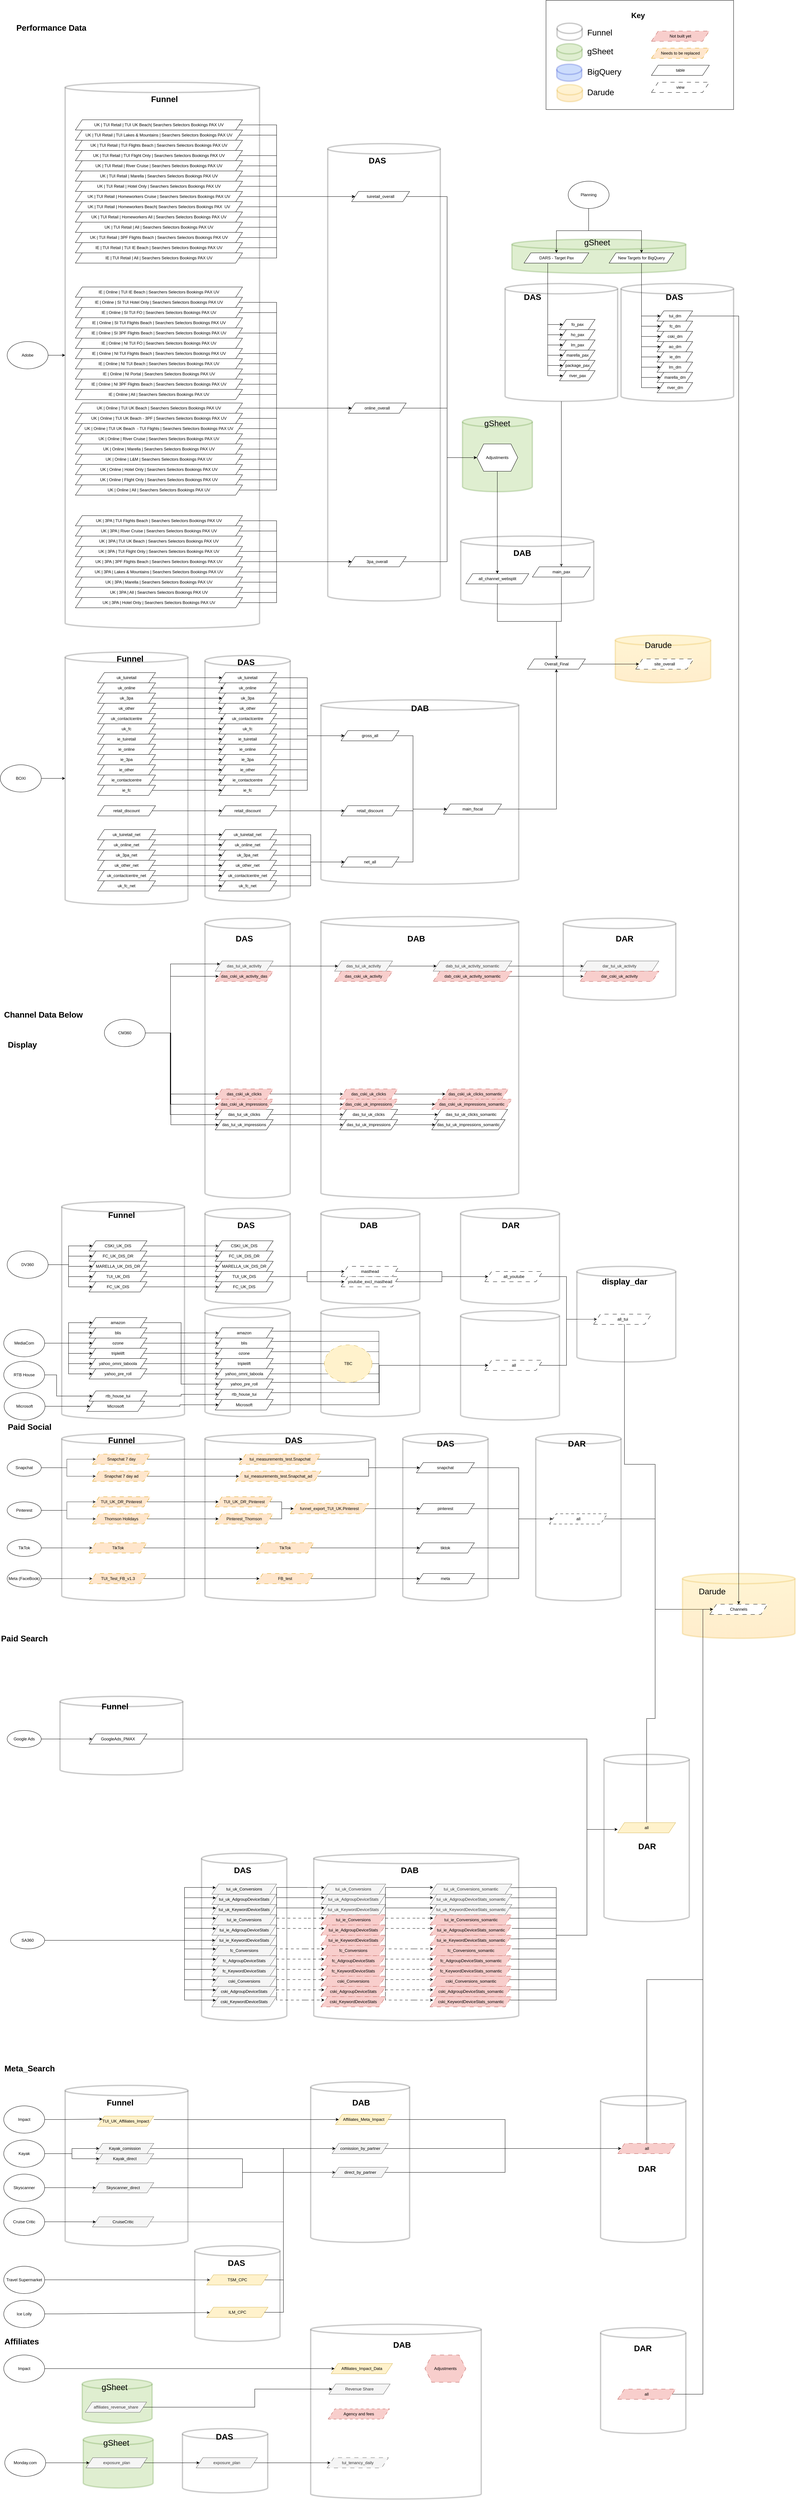 <mxfile version="28.1.2">
  <diagram name="Page-1" id="FAtJ0V6YEHCZEtDZKV_H">
    <mxGraphModel dx="1888" dy="4815" grid="0" gridSize="10" guides="0" tooltips="1" connect="1" arrows="1" fold="1" page="1" pageScale="1" pageWidth="1200" pageHeight="1200" math="0" shadow="0">
      <root>
        <mxCell id="0" />
        <mxCell id="1" parent="0" />
        <mxCell id="Yg86zf-Gm4lCchlYkZqV-10" value="" style="shape=cylinder3;whiteSpace=wrap;html=1;boundedLbl=1;backgroundOutline=1;size=15;fillColor=light-dark(#FFFFFF,#1B6FA3);opacity=20;strokeColor=default;strokeWidth=4;" parent="1" vertex="1">
          <mxGeometry x="534" y="3686" width="250" height="188" as="geometry" />
        </mxCell>
        <mxCell id="NUnSURO6fAe3xiNgFozl-36" value="" style="shape=cylinder3;whiteSpace=wrap;html=1;boundedLbl=1;backgroundOutline=1;size=15;fillColor=light-dark(#FFFFFF,#D335FF);opacity=20;strokeColor=default;strokeWidth=4;" parent="1" vertex="1">
          <mxGeometry x="190" y="2680" width="360" height="470" as="geometry" />
        </mxCell>
        <mxCell id="XSCSrGZKmpArI-FSamzY-63" style="edgeStyle=orthogonalEdgeStyle;rounded=0;orthogonalLoop=1;jettySize=auto;html=1;exitX=0.5;exitY=1;exitDx=0;exitDy=0;exitPerimeter=0;entryX=0.5;entryY=0;entryDx=0;entryDy=0;" parent="1" source="XSCSrGZKmpArI-FSamzY-53" target="XSCSrGZKmpArI-FSamzY-34" edge="1">
          <mxGeometry relative="1" as="geometry" />
        </mxCell>
        <mxCell id="XSCSrGZKmpArI-FSamzY-53" value="" style="shape=cylinder3;whiteSpace=wrap;html=1;boundedLbl=1;backgroundOutline=1;size=15;fillColor=light-dark(#FFFFFF,#1B6FA3);opacity=20;strokeColor=default;strokeWidth=4;" parent="1" vertex="1">
          <mxGeometry x="1480" y="-2600" width="330" height="345" as="geometry" />
        </mxCell>
        <mxCell id="XSCSrGZKmpArI-FSamzY-38" value="" style="shape=cylinder3;whiteSpace=wrap;html=1;boundedLbl=1;backgroundOutline=1;size=15;fillColor=#60a917;opacity=20;strokeColor=#2D7600;strokeWidth=4;fontColor=#ffffff;" parent="1" vertex="1">
          <mxGeometry x="1355" y="-2210" width="205" height="220" as="geometry" />
        </mxCell>
        <mxCell id="XSCSrGZKmpArI-FSamzY-11" value="" style="shape=cylinder3;whiteSpace=wrap;html=1;boundedLbl=1;backgroundOutline=1;size=15;fillColor=light-dark(#FFFFFF,#1B6FA3);opacity=20;strokeColor=default;strokeWidth=4;" parent="1" vertex="1">
          <mxGeometry x="1820" y="-2600" width="330" height="345" as="geometry" />
        </mxCell>
        <mxCell id="XSCSrGZKmpArI-FSamzY-4" value="" style="shape=cylinder3;whiteSpace=wrap;html=1;boundedLbl=1;backgroundOutline=1;size=15;fillColor=#60a917;opacity=20;strokeColor=#2D7600;strokeWidth=4;fontColor=#ffffff;" parent="1" vertex="1">
          <mxGeometry x="1500" y="-2730" width="510" height="100" as="geometry" />
        </mxCell>
        <mxCell id="NUnSURO6fAe3xiNgFozl-30" value="" style="shape=cylinder3;whiteSpace=wrap;html=1;boundedLbl=1;backgroundOutline=1;size=15;fillColor=light-dark(#FFFFFF,#1B6FA3);opacity=20;strokeColor=default;strokeWidth=4;" parent="1" vertex="1">
          <mxGeometry x="1760" y="3390" width="250" height="310" as="geometry" />
        </mxCell>
        <mxCell id="NUnSURO6fAe3xiNgFozl-20" value="" style="shape=cylinder3;whiteSpace=wrap;html=1;boundedLbl=1;backgroundOutline=1;size=15;fillColor=light-dark(#FFFFFF,#1B6FA3);opacity=20;strokeColor=default;strokeWidth=4;" parent="1" vertex="1">
          <mxGeometry x="910" y="3380" width="500" height="512" as="geometry" />
        </mxCell>
        <mxCell id="NUnSURO6fAe3xiNgFozl-13" value="" style="shape=cylinder3;whiteSpace=wrap;html=1;boundedLbl=1;backgroundOutline=1;size=15;fillColor=light-dark(#FFFFFF,#1B6FA3);opacity=20;strokeColor=default;strokeWidth=4;" parent="1" vertex="1">
          <mxGeometry x="1760" y="2710" width="250" height="430" as="geometry" />
        </mxCell>
        <mxCell id="l10C5BY7EVVfBKKgWxQi-98" value="" style="shape=cylinder3;whiteSpace=wrap;html=1;boundedLbl=1;backgroundOutline=1;size=15;fillColor=light-dark(#FFFFFF,#1B6FA3);opacity=20;strokeColor=default;strokeWidth=4;" parent="1" vertex="1">
          <mxGeometry x="1349.5" y="110" width="290" height="280" as="geometry" />
        </mxCell>
        <mxCell id="l10C5BY7EVVfBKKgWxQi-91" value="" style="shape=cylinder3;whiteSpace=wrap;html=1;boundedLbl=1;backgroundOutline=1;size=15;fillColor=light-dark(#FFFFFF,#1B6FA3);opacity=20;strokeColor=default;strokeWidth=4;" parent="1" vertex="1">
          <mxGeometry x="940" y="110" width="290" height="280" as="geometry" />
        </mxCell>
        <mxCell id="l10C5BY7EVVfBKKgWxQi-56" value="" style="shape=cylinder3;whiteSpace=wrap;html=1;boundedLbl=1;backgroundOutline=1;size=15;fillColor=light-dark(#FFFFFF,#1B6FA3);opacity=20;strokeColor=default;strokeWidth=4;" parent="1" vertex="1">
          <mxGeometry x="1350" y="-1860" width="390" height="200" as="geometry" />
        </mxCell>
        <mxCell id="l10C5BY7EVVfBKKgWxQi-39" value="" style="shape=cylinder3;whiteSpace=wrap;html=1;boundedLbl=1;backgroundOutline=1;size=15;fillColor=light-dark(#FFFFFF,#1B6FA3);opacity=20;strokeColor=default;strokeWidth=4;" parent="1" vertex="1">
          <mxGeometry x="960" y="-3010" width="330" height="1340" as="geometry" />
        </mxCell>
        <mxCell id="zgAYRgSe3FVbi-9sgqyX-145" value="" style="shape=cylinder3;whiteSpace=wrap;html=1;boundedLbl=1;backgroundOutline=1;size=15;fillColor=light-dark(#FFFFFF,#D335FF);opacity=20;strokeColor=default;strokeWidth=4;" parent="1" vertex="1">
          <mxGeometry x="190" y="-3190" width="570" height="1600" as="geometry" />
        </mxCell>
        <mxCell id="Bg2uEGpWlqwBbDiqovX2-125" value="" style="shape=cylinder3;whiteSpace=wrap;html=1;boundedLbl=1;backgroundOutline=1;size=15;fillColor=light-dark(#FFFFFF,#1B6FA3);opacity=20;strokeColor=default;strokeWidth=4;" parent="1" vertex="1">
          <mxGeometry x="919" y="2000" width="601" height="490" as="geometry" />
        </mxCell>
        <mxCell id="Bg2uEGpWlqwBbDiqovX2-124" value="" style="shape=cylinder3;whiteSpace=wrap;html=1;boundedLbl=1;backgroundOutline=1;size=15;fillColor=light-dark(#FFFFFF,#1B6FA3);opacity=20;strokeColor=default;strokeWidth=4;" parent="1" vertex="1">
          <mxGeometry x="1770" y="1710" width="250" height="490" as="geometry" />
        </mxCell>
        <mxCell id="aiPOxApG92XrM1YB90lP-115" value="" style="shape=cylinder3;whiteSpace=wrap;html=1;boundedLbl=1;backgroundOutline=1;size=15;fillColor=light-dark(#FFFFFF,#1B6FA3);opacity=20;strokeColor=default;strokeWidth=4;" parent="1" vertex="1">
          <mxGeometry x="600" y="-1510" width="250" height="720" as="geometry" />
        </mxCell>
        <mxCell id="aiPOxApG92XrM1YB90lP-72" value="" style="shape=cylinder3;whiteSpace=wrap;html=1;boundedLbl=1;backgroundOutline=1;size=15;fillColor=light-dark(#FFFFFF,#1B6FA3);opacity=20;strokeColor=default;strokeWidth=4;" parent="1" vertex="1">
          <mxGeometry x="940" y="-1380" width="580" height="540" as="geometry" />
        </mxCell>
        <mxCell id="aiPOxApG92XrM1YB90lP-35" value="" style="shape=cylinder3;whiteSpace=wrap;html=1;boundedLbl=1;backgroundOutline=1;size=15;fillColor=light-dark(#FFFFFF,#1B6FA3);opacity=20;strokeColor=default;strokeWidth=4;" parent="1" vertex="1">
          <mxGeometry x="600" y="-740" width="250" height="820" as="geometry" />
        </mxCell>
        <mxCell id="aiPOxApG92XrM1YB90lP-40" value="" style="rounded=0;whiteSpace=wrap;html=1;strokeColor=light-dark(#000000,#FF0A98);" parent="1" vertex="1">
          <mxGeometry x="1600" y="-3430" width="550" height="320" as="geometry" />
        </mxCell>
        <mxCell id="aiPOxApG92XrM1YB90lP-21" value="" style="shape=cylinder3;whiteSpace=wrap;html=1;boundedLbl=1;backgroundOutline=1;size=15;fillColor=light-dark(#FFFFFF,#1B6FA3);opacity=20;strokeColor=default;strokeWidth=4;" parent="1" vertex="1">
          <mxGeometry x="1180" y="770" width="250" height="490" as="geometry" />
        </mxCell>
        <mxCell id="upaL1L_dqLUM5AP28dGt-32" value="" style="shape=cylinder3;whiteSpace=wrap;html=1;boundedLbl=1;backgroundOutline=1;size=15;fillColor=light-dark(#FFFFFF,#D335FF);opacity=20;strokeColor=default;strokeWidth=4;" parent="1" vertex="1">
          <mxGeometry x="180" y="90" width="360" height="637" as="geometry" />
        </mxCell>
        <mxCell id="upaL1L_dqLUM5AP28dGt-10" style="edgeStyle=orthogonalEdgeStyle;rounded=0;orthogonalLoop=1;jettySize=auto;html=1;exitX=1;exitY=0.5;exitDx=0;exitDy=0;entryX=0;entryY=0.5;entryDx=0;entryDy=0;" parent="1" source="upaL1L_dqLUM5AP28dGt-3" target="upaL1L_dqLUM5AP28dGt-5" edge="1">
          <mxGeometry relative="1" as="geometry" />
        </mxCell>
        <mxCell id="upaL1L_dqLUM5AP28dGt-11" style="edgeStyle=orthogonalEdgeStyle;rounded=0;orthogonalLoop=1;jettySize=auto;html=1;exitX=1;exitY=0.5;exitDx=0;exitDy=0;entryX=0;entryY=0.5;entryDx=0;entryDy=0;" parent="1" source="upaL1L_dqLUM5AP28dGt-3" target="upaL1L_dqLUM5AP28dGt-6" edge="1">
          <mxGeometry relative="1" as="geometry" />
        </mxCell>
        <mxCell id="upaL1L_dqLUM5AP28dGt-12" style="edgeStyle=orthogonalEdgeStyle;rounded=0;orthogonalLoop=1;jettySize=auto;html=1;exitX=1;exitY=0.5;exitDx=0;exitDy=0;entryX=0;entryY=0.5;entryDx=0;entryDy=0;" parent="1" source="upaL1L_dqLUM5AP28dGt-3" target="upaL1L_dqLUM5AP28dGt-8" edge="1">
          <mxGeometry relative="1" as="geometry" />
        </mxCell>
        <mxCell id="upaL1L_dqLUM5AP28dGt-17" style="edgeStyle=orthogonalEdgeStyle;rounded=0;orthogonalLoop=1;jettySize=auto;html=1;exitX=1;exitY=0.5;exitDx=0;exitDy=0;entryX=0;entryY=0.5;entryDx=0;entryDy=0;" parent="1" source="upaL1L_dqLUM5AP28dGt-3" target="upaL1L_dqLUM5AP28dGt-9" edge="1">
          <mxGeometry relative="1" as="geometry" />
        </mxCell>
        <mxCell id="upaL1L_dqLUM5AP28dGt-18" style="edgeStyle=orthogonalEdgeStyle;rounded=0;orthogonalLoop=1;jettySize=auto;html=1;exitX=1;exitY=0.5;exitDx=0;exitDy=0;entryX=0;entryY=0.5;entryDx=0;entryDy=0;" parent="1" source="upaL1L_dqLUM5AP28dGt-3" target="upaL1L_dqLUM5AP28dGt-7" edge="1">
          <mxGeometry relative="1" as="geometry">
            <Array as="points">
              <mxPoint x="200" y="275" />
              <mxPoint x="200" y="340" />
            </Array>
          </mxGeometry>
        </mxCell>
        <mxCell id="upaL1L_dqLUM5AP28dGt-3" value="DV360" style="ellipse;whiteSpace=wrap;html=1;" parent="1" vertex="1">
          <mxGeometry x="20" y="235" width="120" height="80" as="geometry" />
        </mxCell>
        <mxCell id="upaL1L_dqLUM5AP28dGt-50" style="edgeStyle=orthogonalEdgeStyle;rounded=0;orthogonalLoop=1;jettySize=auto;html=1;exitX=1;exitY=0.5;exitDx=0;exitDy=0;entryX=0;entryY=0.5;entryDx=0;entryDy=0;" parent="1" source="upaL1L_dqLUM5AP28dGt-4" target="upaL1L_dqLUM5AP28dGt-35" edge="1">
          <mxGeometry relative="1" as="geometry">
            <Array as="points">
              <mxPoint x="200" y="505" />
              <mxPoint x="200" y="475" />
            </Array>
          </mxGeometry>
        </mxCell>
        <mxCell id="upaL1L_dqLUM5AP28dGt-51" style="edgeStyle=orthogonalEdgeStyle;rounded=0;orthogonalLoop=1;jettySize=auto;html=1;exitX=1;exitY=0.5;exitDx=0;exitDy=0;" parent="1" source="upaL1L_dqLUM5AP28dGt-4" target="upaL1L_dqLUM5AP28dGt-40" edge="1">
          <mxGeometry relative="1" as="geometry" />
        </mxCell>
        <mxCell id="upaL1L_dqLUM5AP28dGt-52" style="edgeStyle=orthogonalEdgeStyle;rounded=0;orthogonalLoop=1;jettySize=auto;html=1;exitX=1;exitY=0.5;exitDx=0;exitDy=0;entryX=0;entryY=0.5;entryDx=0;entryDy=0;" parent="1" source="upaL1L_dqLUM5AP28dGt-4" target="upaL1L_dqLUM5AP28dGt-34" edge="1">
          <mxGeometry relative="1" as="geometry">
            <Array as="points">
              <mxPoint x="200" y="505" />
              <mxPoint x="200" y="445" />
            </Array>
          </mxGeometry>
        </mxCell>
        <mxCell id="upaL1L_dqLUM5AP28dGt-53" style="edgeStyle=orthogonalEdgeStyle;rounded=0;orthogonalLoop=1;jettySize=auto;html=1;exitX=1;exitY=0.5;exitDx=0;exitDy=0;entryX=0;entryY=0.5;entryDx=0;entryDy=0;" parent="1" source="upaL1L_dqLUM5AP28dGt-4" target="upaL1L_dqLUM5AP28dGt-39" edge="1">
          <mxGeometry relative="1" as="geometry">
            <Array as="points">
              <mxPoint x="200" y="505" />
              <mxPoint x="200" y="535" />
            </Array>
          </mxGeometry>
        </mxCell>
        <mxCell id="upaL1L_dqLUM5AP28dGt-54" style="edgeStyle=orthogonalEdgeStyle;rounded=0;orthogonalLoop=1;jettySize=auto;html=1;exitX=1;exitY=0.5;exitDx=0;exitDy=0;entryX=0;entryY=0.5;entryDx=0;entryDy=0;" parent="1" source="upaL1L_dqLUM5AP28dGt-4" target="upaL1L_dqLUM5AP28dGt-38" edge="1">
          <mxGeometry relative="1" as="geometry">
            <Array as="points">
              <mxPoint x="200" y="505" />
              <mxPoint x="200" y="565" />
            </Array>
          </mxGeometry>
        </mxCell>
        <mxCell id="upaL1L_dqLUM5AP28dGt-55" style="edgeStyle=orthogonalEdgeStyle;rounded=0;orthogonalLoop=1;jettySize=auto;html=1;exitX=1;exitY=0.5;exitDx=0;exitDy=0;entryX=0;entryY=0.5;entryDx=0;entryDy=0;" parent="1" source="upaL1L_dqLUM5AP28dGt-4" target="upaL1L_dqLUM5AP28dGt-37" edge="1">
          <mxGeometry relative="1" as="geometry">
            <Array as="points">
              <mxPoint x="200" y="505" />
              <mxPoint x="200" y="595" />
            </Array>
          </mxGeometry>
        </mxCell>
        <mxCell id="upaL1L_dqLUM5AP28dGt-4" value="MediaCom" style="ellipse;whiteSpace=wrap;html=1;" parent="1" vertex="1">
          <mxGeometry x="10" y="465" width="120" height="80" as="geometry" />
        </mxCell>
        <mxCell id="l10C5BY7EVVfBKKgWxQi-83" style="edgeStyle=orthogonalEdgeStyle;rounded=0;orthogonalLoop=1;jettySize=auto;html=1;exitX=1;exitY=0.5;exitDx=0;exitDy=0;entryX=0;entryY=0.5;entryDx=0;entryDy=0;" parent="1" source="upaL1L_dqLUM5AP28dGt-5" target="l10C5BY7EVVfBKKgWxQi-78" edge="1">
          <mxGeometry relative="1" as="geometry" />
        </mxCell>
        <mxCell id="upaL1L_dqLUM5AP28dGt-5" value="CSKI_UK_DIS" style="shape=parallelogram;perimeter=parallelogramPerimeter;whiteSpace=wrap;html=1;fixedSize=1;" parent="1" vertex="1">
          <mxGeometry x="260" y="205" width="170" height="30" as="geometry" />
        </mxCell>
        <mxCell id="l10C5BY7EVVfBKKgWxQi-84" style="edgeStyle=orthogonalEdgeStyle;rounded=0;orthogonalLoop=1;jettySize=auto;html=1;exitX=1;exitY=0.5;exitDx=0;exitDy=0;entryX=0;entryY=0.5;entryDx=0;entryDy=0;" parent="1" source="upaL1L_dqLUM5AP28dGt-6" target="l10C5BY7EVVfBKKgWxQi-79" edge="1">
          <mxGeometry relative="1" as="geometry" />
        </mxCell>
        <mxCell id="upaL1L_dqLUM5AP28dGt-6" value="FC_UK_DIS_DR" style="shape=parallelogram;perimeter=parallelogramPerimeter;whiteSpace=wrap;html=1;fixedSize=1;" parent="1" vertex="1">
          <mxGeometry x="260" y="235" width="170" height="30" as="geometry" />
        </mxCell>
        <mxCell id="l10C5BY7EVVfBKKgWxQi-87" style="edgeStyle=orthogonalEdgeStyle;rounded=0;orthogonalLoop=1;jettySize=auto;html=1;exitX=1;exitY=0.5;exitDx=0;exitDy=0;entryX=0;entryY=0.5;entryDx=0;entryDy=0;" parent="1" source="upaL1L_dqLUM5AP28dGt-7" target="l10C5BY7EVVfBKKgWxQi-80" edge="1">
          <mxGeometry relative="1" as="geometry" />
        </mxCell>
        <mxCell id="upaL1L_dqLUM5AP28dGt-7" value="FC_UK_DIS" style="shape=parallelogram;perimeter=parallelogramPerimeter;whiteSpace=wrap;html=1;fixedSize=1;" parent="1" vertex="1">
          <mxGeometry x="260" y="325" width="170" height="30" as="geometry" />
        </mxCell>
        <mxCell id="l10C5BY7EVVfBKKgWxQi-85" style="edgeStyle=orthogonalEdgeStyle;rounded=0;orthogonalLoop=1;jettySize=auto;html=1;exitX=1;exitY=0.5;exitDx=0;exitDy=0;entryX=0;entryY=0.5;entryDx=0;entryDy=0;" parent="1" source="upaL1L_dqLUM5AP28dGt-8" target="l10C5BY7EVVfBKKgWxQi-81" edge="1">
          <mxGeometry relative="1" as="geometry" />
        </mxCell>
        <mxCell id="upaL1L_dqLUM5AP28dGt-8" value="MARELLA_UK_DIS_DR" style="shape=parallelogram;perimeter=parallelogramPerimeter;whiteSpace=wrap;html=1;fixedSize=1;" parent="1" vertex="1">
          <mxGeometry x="260" y="265" width="170" height="30" as="geometry" />
        </mxCell>
        <mxCell id="l10C5BY7EVVfBKKgWxQi-86" style="edgeStyle=orthogonalEdgeStyle;rounded=0;orthogonalLoop=1;jettySize=auto;html=1;exitX=1;exitY=0.5;exitDx=0;exitDy=0;entryX=0;entryY=0.5;entryDx=0;entryDy=0;" parent="1" source="upaL1L_dqLUM5AP28dGt-9" target="l10C5BY7EVVfBKKgWxQi-82" edge="1">
          <mxGeometry relative="1" as="geometry" />
        </mxCell>
        <mxCell id="upaL1L_dqLUM5AP28dGt-9" value="TUI_UK_DIS" style="shape=parallelogram;perimeter=parallelogramPerimeter;whiteSpace=wrap;html=1;fixedSize=1;" parent="1" vertex="1">
          <mxGeometry x="260" y="295" width="170" height="30" as="geometry" />
        </mxCell>
        <mxCell id="upaL1L_dqLUM5AP28dGt-48" style="edgeStyle=orthogonalEdgeStyle;rounded=0;orthogonalLoop=1;jettySize=auto;html=1;exitX=1;exitY=0.5;exitDx=0;exitDy=0;entryX=0;entryY=0.5;entryDx=0;entryDy=0;" parent="1" source="upaL1L_dqLUM5AP28dGt-19" target="upaL1L_dqLUM5AP28dGt-36" edge="1">
          <mxGeometry relative="1" as="geometry">
            <Array as="points">
              <mxPoint x="165" y="598" />
              <mxPoint x="165" y="660" />
            </Array>
          </mxGeometry>
        </mxCell>
        <mxCell id="upaL1L_dqLUM5AP28dGt-19" value="RTB House" style="ellipse;whiteSpace=wrap;html=1;" parent="1" vertex="1">
          <mxGeometry x="10" y="558" width="120" height="80" as="geometry" />
        </mxCell>
        <mxCell id="upaL1L_dqLUM5AP28dGt-22" style="edgeStyle=orthogonalEdgeStyle;rounded=0;orthogonalLoop=1;jettySize=auto;html=1;exitX=0.5;exitY=1;exitDx=0;exitDy=0;" parent="1" edge="1">
          <mxGeometry relative="1" as="geometry">
            <mxPoint x="715" y="295" as="sourcePoint" />
            <mxPoint x="715" y="295" as="targetPoint" />
          </mxGeometry>
        </mxCell>
        <mxCell id="l10C5BY7EVVfBKKgWxQi-112" style="edgeStyle=orthogonalEdgeStyle;rounded=0;orthogonalLoop=1;jettySize=auto;html=1;exitX=1;exitY=0.5;exitDx=0;exitDy=0;entryX=0;entryY=0.5;entryDx=0;entryDy=0;" parent="1" source="upaL1L_dqLUM5AP28dGt-34" target="l10C5BY7EVVfBKKgWxQi-105" edge="1">
          <mxGeometry relative="1" as="geometry" />
        </mxCell>
        <mxCell id="upaL1L_dqLUM5AP28dGt-34" value="amazon" style="shape=parallelogram;perimeter=parallelogramPerimeter;whiteSpace=wrap;html=1;fixedSize=1;" parent="1" vertex="1">
          <mxGeometry x="260" y="430" width="170" height="30" as="geometry" />
        </mxCell>
        <mxCell id="l10C5BY7EVVfBKKgWxQi-113" style="edgeStyle=orthogonalEdgeStyle;rounded=0;orthogonalLoop=1;jettySize=auto;html=1;exitX=1;exitY=0.5;exitDx=0;exitDy=0;entryX=0;entryY=0.5;entryDx=0;entryDy=0;" parent="1" source="upaL1L_dqLUM5AP28dGt-35" target="l10C5BY7EVVfBKKgWxQi-106" edge="1">
          <mxGeometry relative="1" as="geometry" />
        </mxCell>
        <mxCell id="upaL1L_dqLUM5AP28dGt-35" value="blis" style="shape=parallelogram;perimeter=parallelogramPerimeter;whiteSpace=wrap;html=1;fixedSize=1;" parent="1" vertex="1">
          <mxGeometry x="260" y="460" width="170" height="30" as="geometry" />
        </mxCell>
        <mxCell id="l10C5BY7EVVfBKKgWxQi-118" style="edgeStyle=orthogonalEdgeStyle;rounded=0;orthogonalLoop=1;jettySize=auto;html=1;exitX=1;exitY=0.5;exitDx=0;exitDy=0;entryX=0;entryY=0.5;entryDx=0;entryDy=0;" parent="1" source="upaL1L_dqLUM5AP28dGt-36" target="l10C5BY7EVVfBKKgWxQi-107" edge="1">
          <mxGeometry relative="1" as="geometry" />
        </mxCell>
        <mxCell id="upaL1L_dqLUM5AP28dGt-36" value="rtb_house_tui" style="shape=parallelogram;perimeter=parallelogramPerimeter;whiteSpace=wrap;html=1;fixedSize=1;" parent="1" vertex="1">
          <mxGeometry x="260" y="645" width="170" height="30" as="geometry" />
        </mxCell>
        <mxCell id="l10C5BY7EVVfBKKgWxQi-117" style="edgeStyle=orthogonalEdgeStyle;rounded=0;orthogonalLoop=1;jettySize=auto;html=1;exitX=1;exitY=0.5;exitDx=0;exitDy=0;entryX=0;entryY=0.5;entryDx=0;entryDy=0;" parent="1" source="upaL1L_dqLUM5AP28dGt-37" target="l10C5BY7EVVfBKKgWxQi-108" edge="1">
          <mxGeometry relative="1" as="geometry" />
        </mxCell>
        <mxCell id="upaL1L_dqLUM5AP28dGt-37" value="yahoo_pre_roll" style="shape=parallelogram;perimeter=parallelogramPerimeter;whiteSpace=wrap;html=1;fixedSize=1;" parent="1" vertex="1">
          <mxGeometry x="260" y="580" width="170" height="30" as="geometry" />
        </mxCell>
        <mxCell id="l10C5BY7EVVfBKKgWxQi-116" style="edgeStyle=orthogonalEdgeStyle;rounded=0;orthogonalLoop=1;jettySize=auto;html=1;exitX=1;exitY=0.5;exitDx=0;exitDy=0;entryX=0;entryY=0.5;entryDx=0;entryDy=0;" parent="1" source="upaL1L_dqLUM5AP28dGt-38" target="l10C5BY7EVVfBKKgWxQi-109" edge="1">
          <mxGeometry relative="1" as="geometry" />
        </mxCell>
        <mxCell id="upaL1L_dqLUM5AP28dGt-38" value="yahoo_omni_taboola" style="shape=parallelogram;perimeter=parallelogramPerimeter;whiteSpace=wrap;html=1;fixedSize=1;" parent="1" vertex="1">
          <mxGeometry x="260" y="550" width="170" height="30" as="geometry" />
        </mxCell>
        <mxCell id="l10C5BY7EVVfBKKgWxQi-115" style="edgeStyle=orthogonalEdgeStyle;rounded=0;orthogonalLoop=1;jettySize=auto;html=1;exitX=1;exitY=0.5;exitDx=0;exitDy=0;entryX=0;entryY=0.5;entryDx=0;entryDy=0;" parent="1" source="upaL1L_dqLUM5AP28dGt-39" target="l10C5BY7EVVfBKKgWxQi-110" edge="1">
          <mxGeometry relative="1" as="geometry" />
        </mxCell>
        <mxCell id="upaL1L_dqLUM5AP28dGt-39" value="triplelift" style="shape=parallelogram;perimeter=parallelogramPerimeter;whiteSpace=wrap;html=1;fixedSize=1;" parent="1" vertex="1">
          <mxGeometry x="260" y="520" width="170" height="30" as="geometry" />
        </mxCell>
        <mxCell id="l10C5BY7EVVfBKKgWxQi-114" style="edgeStyle=orthogonalEdgeStyle;rounded=0;orthogonalLoop=1;jettySize=auto;html=1;exitX=1;exitY=0.5;exitDx=0;exitDy=0;entryX=0;entryY=0.5;entryDx=0;entryDy=0;" parent="1" source="upaL1L_dqLUM5AP28dGt-40" target="l10C5BY7EVVfBKKgWxQi-111" edge="1">
          <mxGeometry relative="1" as="geometry" />
        </mxCell>
        <mxCell id="upaL1L_dqLUM5AP28dGt-40" value="ozone" style="shape=parallelogram;perimeter=parallelogramPerimeter;whiteSpace=wrap;html=1;fixedSize=1;" parent="1" vertex="1">
          <mxGeometry x="260" y="490" width="170" height="30" as="geometry" />
        </mxCell>
        <mxCell id="upaL1L_dqLUM5AP28dGt-71" value="DAS" style="text;strokeColor=none;fillColor=none;html=1;fontSize=24;fontStyle=1;verticalAlign=middle;align=center;" parent="1" vertex="1">
          <mxGeometry x="665" y="-700" width="100" height="40" as="geometry" />
        </mxCell>
        <mxCell id="3pImAFRmSxmbp20afNHV-16" style="edgeStyle=orthogonalEdgeStyle;rounded=0;orthogonalLoop=1;jettySize=auto;html=1;exitX=1;exitY=0.5;exitDx=0;exitDy=0;entryX=0;entryY=0.25;entryDx=0;entryDy=0;" parent="1" source="QVvQjhIn-DJ1fx-JoouZ-1" target="4ci2VIgnh2i8zhWNwe_l-13" edge="1">
          <mxGeometry relative="1" as="geometry">
            <Array as="points">
              <mxPoint x="499" y="-404" />
              <mxPoint x="499" y="-606" />
            </Array>
          </mxGeometry>
        </mxCell>
        <mxCell id="3pImAFRmSxmbp20afNHV-17" style="edgeStyle=orthogonalEdgeStyle;rounded=0;orthogonalLoop=1;jettySize=auto;html=1;exitX=1;exitY=0.5;exitDx=0;exitDy=0;entryX=0;entryY=0.5;entryDx=0;entryDy=0;" parent="1" source="QVvQjhIn-DJ1fx-JoouZ-1" target="4ci2VIgnh2i8zhWNwe_l-14" edge="1">
          <mxGeometry relative="1" as="geometry">
            <Array as="points">
              <mxPoint x="499" y="-404" />
              <mxPoint x="499" y="-570" />
            </Array>
          </mxGeometry>
        </mxCell>
        <mxCell id="3pImAFRmSxmbp20afNHV-18" style="edgeStyle=orthogonalEdgeStyle;rounded=0;orthogonalLoop=1;jettySize=auto;html=1;exitX=1;exitY=0.5;exitDx=0;exitDy=0;entryX=0;entryY=0.5;entryDx=0;entryDy=0;" parent="1" source="QVvQjhIn-DJ1fx-JoouZ-1" target="4ci2VIgnh2i8zhWNwe_l-1" edge="1">
          <mxGeometry relative="1" as="geometry">
            <Array as="points">
              <mxPoint x="499" y="-404" />
              <mxPoint x="499" y="-225" />
            </Array>
          </mxGeometry>
        </mxCell>
        <mxCell id="3pImAFRmSxmbp20afNHV-19" style="edgeStyle=orthogonalEdgeStyle;rounded=0;orthogonalLoop=1;jettySize=auto;html=1;exitX=1;exitY=0.5;exitDx=0;exitDy=0;entryX=0;entryY=0.5;entryDx=0;entryDy=0;" parent="1" source="QVvQjhIn-DJ1fx-JoouZ-1" target="4ci2VIgnh2i8zhWNwe_l-2" edge="1">
          <mxGeometry relative="1" as="geometry">
            <Array as="points">
              <mxPoint x="499" y="-404" />
              <mxPoint x="499" y="-195" />
            </Array>
          </mxGeometry>
        </mxCell>
        <mxCell id="3pImAFRmSxmbp20afNHV-20" style="edgeStyle=orthogonalEdgeStyle;rounded=0;orthogonalLoop=1;jettySize=auto;html=1;exitX=1;exitY=0.5;exitDx=0;exitDy=0;entryX=0;entryY=0.5;entryDx=0;entryDy=0;" parent="1" source="QVvQjhIn-DJ1fx-JoouZ-1" target="QVvQjhIn-DJ1fx-JoouZ-7" edge="1">
          <mxGeometry relative="1" as="geometry">
            <Array as="points">
              <mxPoint x="498" y="-404" />
              <mxPoint x="498" y="-165" />
            </Array>
          </mxGeometry>
        </mxCell>
        <mxCell id="3pImAFRmSxmbp20afNHV-21" style="edgeStyle=orthogonalEdgeStyle;rounded=0;orthogonalLoop=1;jettySize=auto;html=1;exitX=1;exitY=0.5;exitDx=0;exitDy=0;entryX=0;entryY=0.5;entryDx=0;entryDy=0;" parent="1" source="QVvQjhIn-DJ1fx-JoouZ-1" target="QVvQjhIn-DJ1fx-JoouZ-8" edge="1">
          <mxGeometry relative="1" as="geometry">
            <Array as="points">
              <mxPoint x="500" y="-404" />
              <mxPoint x="500" y="-135" />
            </Array>
          </mxGeometry>
        </mxCell>
        <mxCell id="QVvQjhIn-DJ1fx-JoouZ-1" value="CM360" style="ellipse;whiteSpace=wrap;html=1;" parent="1" vertex="1">
          <mxGeometry x="305" y="-444" width="120" height="80" as="geometry" />
        </mxCell>
        <mxCell id="NUnSURO6fAe3xiNgFozl-60" style="edgeStyle=orthogonalEdgeStyle;rounded=0;orthogonalLoop=1;jettySize=auto;html=1;entryX=0;entryY=0.5;entryDx=0;entryDy=0;" parent="1" source="QVvQjhIn-DJ1fx-JoouZ-7" target="NUnSURO6fAe3xiNgFozl-53" edge="1">
          <mxGeometry relative="1" as="geometry" />
        </mxCell>
        <mxCell id="QVvQjhIn-DJ1fx-JoouZ-7" value="das_tui_uk_clicks" style="shape=parallelogram;perimeter=parallelogramPerimeter;whiteSpace=wrap;html=1;fixedSize=1;" parent="1" vertex="1">
          <mxGeometry x="630" y="-180" width="170" height="30" as="geometry" />
        </mxCell>
        <mxCell id="NUnSURO6fAe3xiNgFozl-61" style="edgeStyle=orthogonalEdgeStyle;rounded=0;orthogonalLoop=1;jettySize=auto;html=1;entryX=0;entryY=0.5;entryDx=0;entryDy=0;" parent="1" source="QVvQjhIn-DJ1fx-JoouZ-8" target="NUnSURO6fAe3xiNgFozl-54" edge="1">
          <mxGeometry relative="1" as="geometry" />
        </mxCell>
        <mxCell id="QVvQjhIn-DJ1fx-JoouZ-8" value="das_tui_uk_impressions" style="shape=parallelogram;perimeter=parallelogramPerimeter;whiteSpace=wrap;html=1;fixedSize=1;" parent="1" vertex="1">
          <mxGeometry x="630" y="-150" width="170" height="30" as="geometry" />
        </mxCell>
        <mxCell id="NUnSURO6fAe3xiNgFozl-58" style="edgeStyle=orthogonalEdgeStyle;rounded=0;orthogonalLoop=1;jettySize=auto;html=1;entryX=0;entryY=0.5;entryDx=0;entryDy=0;" parent="1" source="4ci2VIgnh2i8zhWNwe_l-1" target="NUnSURO6fAe3xiNgFozl-55" edge="1">
          <mxGeometry relative="1" as="geometry" />
        </mxCell>
        <mxCell id="4ci2VIgnh2i8zhWNwe_l-1" value="das_cski_uk_clicks" style="shape=parallelogram;perimeter=parallelogramPerimeter;whiteSpace=wrap;html=1;fixedSize=1;fillColor=#f8cecc;strokeColor=#b85450;dashed=1;dashPattern=12 12;" parent="1" vertex="1">
          <mxGeometry x="630" y="-240" width="170" height="30" as="geometry" />
        </mxCell>
        <mxCell id="NUnSURO6fAe3xiNgFozl-59" style="edgeStyle=orthogonalEdgeStyle;rounded=0;orthogonalLoop=1;jettySize=auto;html=1;" parent="1" source="4ci2VIgnh2i8zhWNwe_l-2" target="NUnSURO6fAe3xiNgFozl-56" edge="1">
          <mxGeometry relative="1" as="geometry" />
        </mxCell>
        <mxCell id="4ci2VIgnh2i8zhWNwe_l-2" value="das_cski_uk_impressions" style="shape=parallelogram;perimeter=parallelogramPerimeter;whiteSpace=wrap;html=1;fixedSize=1;fillColor=#f8cecc;strokeColor=#b85450;dashed=1;dashPattern=8 8;" parent="1" vertex="1">
          <mxGeometry x="630" y="-210" width="170" height="30" as="geometry" />
        </mxCell>
        <mxCell id="4ci2VIgnh2i8zhWNwe_l-3" value="&lt;h1 style=&quot;margin-top: 0px;&quot;&gt;Channel Data Below&lt;/h1&gt;" style="text;html=1;whiteSpace=wrap;overflow=hidden;rounded=0;" parent="1" vertex="1">
          <mxGeometry x="9" y="-478" width="250" height="50" as="geometry" />
        </mxCell>
        <mxCell id="4ci2VIgnh2i8zhWNwe_l-4" value="&lt;h1 style=&quot;margin-top: 0px;&quot;&gt;Display&lt;/h1&gt;" style="text;html=1;whiteSpace=wrap;overflow=hidden;rounded=0;" parent="1" vertex="1">
          <mxGeometry x="20" y="-390" width="180" height="120" as="geometry" />
        </mxCell>
        <mxCell id="4ci2VIgnh2i8zhWNwe_l-6" value="&lt;h1 style=&quot;margin-top: 0px;&quot;&gt;Performance Data&lt;/h1&gt;" style="text;html=1;whiteSpace=wrap;overflow=hidden;rounded=0;" parent="1" vertex="1">
          <mxGeometry x="45" y="-3370" width="250" height="50" as="geometry" />
        </mxCell>
        <mxCell id="aiPOxApG92XrM1YB90lP-1" value="&lt;h1 style=&quot;margin-top: 0px;&quot;&gt;Paid Social&lt;/h1&gt;" style="text;html=1;whiteSpace=wrap;overflow=hidden;rounded=0;" parent="1" vertex="1">
          <mxGeometry x="20" y="730" width="180" height="120" as="geometry" />
        </mxCell>
        <mxCell id="aiPOxApG92XrM1YB90lP-55" style="edgeStyle=orthogonalEdgeStyle;rounded=0;orthogonalLoop=1;jettySize=auto;html=1;exitX=1;exitY=0.5;exitDx=0;exitDy=0;entryX=0;entryY=0.5;entryDx=0;entryDy=0;" parent="1" source="aiPOxApG92XrM1YB90lP-5" target="aiPOxApG92XrM1YB90lP-52" edge="1">
          <mxGeometry relative="1" as="geometry" />
        </mxCell>
        <mxCell id="aiPOxApG92XrM1YB90lP-5" value="Meta (FaceBook)" style="ellipse;whiteSpace=wrap;html=1;" parent="1" vertex="1">
          <mxGeometry x="20" y="1170" width="100" height="50" as="geometry" />
        </mxCell>
        <mxCell id="aiPOxApG92XrM1YB90lP-47" style="edgeStyle=orthogonalEdgeStyle;rounded=0;orthogonalLoop=1;jettySize=auto;html=1;exitX=1;exitY=0.5;exitDx=0;exitDy=0;" parent="1" source="aiPOxApG92XrM1YB90lP-6" target="aiPOxApG92XrM1YB90lP-44" edge="1">
          <mxGeometry relative="1" as="geometry" />
        </mxCell>
        <mxCell id="aiPOxApG92XrM1YB90lP-6" value="TikTok" style="ellipse;whiteSpace=wrap;html=1;" parent="1" vertex="1">
          <mxGeometry x="20" y="1080" width="100" height="50" as="geometry" />
        </mxCell>
        <mxCell id="4ci2VIgnh2i8zhWNwe_l-13" value="das_tui_uk_activity" style="shape=parallelogram;perimeter=parallelogramPerimeter;whiteSpace=wrap;html=1;fixedSize=1;fillColor=#f5f5f5;strokeColor=#666666;fontColor=#333333;" parent="1" vertex="1">
          <mxGeometry x="630" y="-615" width="170" height="30" as="geometry" />
        </mxCell>
        <mxCell id="aiPOxApG92XrM1YB90lP-28" style="edgeStyle=orthogonalEdgeStyle;rounded=0;orthogonalLoop=1;jettySize=auto;html=1;exitX=1;exitY=0.5;exitDx=0;exitDy=0;entryX=0;entryY=0.5;entryDx=0;entryDy=0;" parent="1" source="aiPOxApG92XrM1YB90lP-7" target="aiPOxApG92XrM1YB90lP-22" edge="1">
          <mxGeometry relative="1" as="geometry" />
        </mxCell>
        <mxCell id="aiPOxApG92XrM1YB90lP-29" style="edgeStyle=orthogonalEdgeStyle;rounded=0;orthogonalLoop=1;jettySize=auto;html=1;exitX=1;exitY=0.5;exitDx=0;exitDy=0;entryX=0;entryY=0.5;entryDx=0;entryDy=0;" parent="1" source="aiPOxApG92XrM1YB90lP-7" target="aiPOxApG92XrM1YB90lP-23" edge="1">
          <mxGeometry relative="1" as="geometry" />
        </mxCell>
        <mxCell id="aiPOxApG92XrM1YB90lP-7" value="Pinterest" style="ellipse;whiteSpace=wrap;html=1;" parent="1" vertex="1">
          <mxGeometry x="20" y="970" width="100" height="50" as="geometry" />
        </mxCell>
        <mxCell id="4ci2VIgnh2i8zhWNwe_l-14" value="das_cski_uk_activity_das" style="shape=parallelogram;perimeter=parallelogramPerimeter;whiteSpace=wrap;html=1;fixedSize=1;fillColor=#f8cecc;strokeColor=#b85450;dashed=1;dashPattern=12 12;" parent="1" vertex="1">
          <mxGeometry x="630" y="-585" width="170" height="30" as="geometry" />
        </mxCell>
        <mxCell id="aiPOxApG92XrM1YB90lP-15" style="edgeStyle=orthogonalEdgeStyle;rounded=0;orthogonalLoop=1;jettySize=auto;html=1;exitX=1;exitY=0.5;exitDx=0;exitDy=0;" parent="1" source="aiPOxApG92XrM1YB90lP-8" target="aiPOxApG92XrM1YB90lP-13" edge="1">
          <mxGeometry relative="1" as="geometry" />
        </mxCell>
        <mxCell id="aiPOxApG92XrM1YB90lP-16" style="edgeStyle=orthogonalEdgeStyle;rounded=0;orthogonalLoop=1;jettySize=auto;html=1;exitX=1;exitY=0.5;exitDx=0;exitDy=0;entryX=0;entryY=0.5;entryDx=0;entryDy=0;" parent="1" source="aiPOxApG92XrM1YB90lP-8" target="aiPOxApG92XrM1YB90lP-14" edge="1">
          <mxGeometry relative="1" as="geometry" />
        </mxCell>
        <mxCell id="aiPOxApG92XrM1YB90lP-8" value="Snapchat" style="ellipse;whiteSpace=wrap;html=1;" parent="1" vertex="1">
          <mxGeometry x="20" y="845" width="100" height="50" as="geometry" />
        </mxCell>
        <mxCell id="4ci2VIgnh2i8zhWNwe_l-15" value="" style="shape=cylinder3;whiteSpace=wrap;html=1;boundedLbl=1;backgroundOutline=1;size=15;fillColor=light-dark(#FFFFFF,#1B6FA3);opacity=20;strokeColor=default;strokeWidth=4;" parent="1" vertex="1">
          <mxGeometry x="940" y="-745" width="580" height="825" as="geometry" />
        </mxCell>
        <mxCell id="aiPOxApG92XrM1YB90lP-9" value="" style="shape=cylinder3;whiteSpace=wrap;html=1;boundedLbl=1;backgroundOutline=1;size=15;fillColor=light-dark(#FFFFFF,#D335FF);opacity=20;strokeColor=default;strokeWidth=4;" parent="1" vertex="1">
          <mxGeometry x="180" y="770" width="360" height="490" as="geometry" />
        </mxCell>
        <mxCell id="4ci2VIgnh2i8zhWNwe_l-16" value="DAB" style="text;strokeColor=none;fillColor=none;html=1;fontSize=24;fontStyle=1;verticalAlign=middle;align=center;" parent="1" vertex="1">
          <mxGeometry x="1169" y="-700" width="100" height="40" as="geometry" />
        </mxCell>
        <mxCell id="4ci2VIgnh2i8zhWNwe_l-17" value="das_tui_uk_activity" style="shape=parallelogram;perimeter=parallelogramPerimeter;whiteSpace=wrap;html=1;fixedSize=1;fillColor=#f5f5f5;strokeColor=#666666;fontColor=#333333;" parent="1" vertex="1">
          <mxGeometry x="980" y="-615" width="170" height="30" as="geometry" />
        </mxCell>
        <mxCell id="aiPOxApG92XrM1YB90lP-10" value="" style="shape=cylinder3;whiteSpace=wrap;html=1;boundedLbl=1;backgroundOutline=1;size=15;fillColor=light-dark(#FFFFFF,#1B6FA3);opacity=20;strokeColor=default;strokeWidth=4;" parent="1" vertex="1">
          <mxGeometry x="600" y="770" width="500" height="490" as="geometry" />
        </mxCell>
        <mxCell id="aiPOxApG92XrM1YB90lP-45" style="edgeStyle=orthogonalEdgeStyle;rounded=0;orthogonalLoop=1;jettySize=auto;html=1;exitX=1;exitY=0.5;exitDx=0;exitDy=0;" parent="1" source="aiPOxApG92XrM1YB90lP-13" target="aiPOxApG92XrM1YB90lP-17" edge="1">
          <mxGeometry relative="1" as="geometry" />
        </mxCell>
        <mxCell id="aiPOxApG92XrM1YB90lP-13" value="Snapchat 7 day" style="shape=parallelogram;perimeter=parallelogramPerimeter;whiteSpace=wrap;html=1;fixedSize=1;fillColor=#ffe6cc;strokeColor=#d79b00;dashed=1;dashPattern=12 12;" parent="1" vertex="1">
          <mxGeometry x="270" y="830" width="170" height="30" as="geometry" />
        </mxCell>
        <mxCell id="4ci2VIgnh2i8zhWNwe_l-18" value="das_cski_uk_activity" style="shape=parallelogram;perimeter=parallelogramPerimeter;whiteSpace=wrap;html=1;fixedSize=1;fillColor=#f8cecc;strokeColor=#b85450;dashed=1;dashPattern=12 12;" parent="1" vertex="1">
          <mxGeometry x="980" y="-585" width="170" height="30" as="geometry" />
        </mxCell>
        <mxCell id="aiPOxApG92XrM1YB90lP-46" style="edgeStyle=orthogonalEdgeStyle;rounded=0;orthogonalLoop=1;jettySize=auto;html=1;exitX=1;exitY=0.5;exitDx=0;exitDy=0;entryX=0;entryY=0.5;entryDx=0;entryDy=0;" parent="1" source="aiPOxApG92XrM1YB90lP-14" target="aiPOxApG92XrM1YB90lP-18" edge="1">
          <mxGeometry relative="1" as="geometry" />
        </mxCell>
        <mxCell id="aiPOxApG92XrM1YB90lP-14" value="Snapchat 7 day ad" style="shape=parallelogram;perimeter=parallelogramPerimeter;whiteSpace=wrap;html=1;fixedSize=1;fillColor=#ffe6cc;strokeColor=#d79b00;dashed=1;dashPattern=12 12;" parent="1" vertex="1">
          <mxGeometry x="270" y="880" width="170" height="30" as="geometry" />
        </mxCell>
        <mxCell id="aiPOxApG92XrM1YB90lP-100" style="edgeStyle=orthogonalEdgeStyle;rounded=0;orthogonalLoop=1;jettySize=auto;html=1;exitX=1;exitY=0.5;exitDx=0;exitDy=0;entryX=0;entryY=0.5;entryDx=0;entryDy=0;" parent="1" source="4ci2VIgnh2i8zhWNwe_l-19" target="4ci2VIgnh2i8zhWNwe_l-27" edge="1">
          <mxGeometry relative="1" as="geometry" />
        </mxCell>
        <mxCell id="4ci2VIgnh2i8zhWNwe_l-19" value="dab_tui_uk_activity_somantic" style="shape=parallelogram;perimeter=parallelogramPerimeter;whiteSpace=wrap;html=1;fixedSize=1;fillColor=#f5f5f5;strokeColor=#666666;fontColor=#333333;" parent="1" vertex="1">
          <mxGeometry x="1269" y="-615" width="231" height="30" as="geometry" />
        </mxCell>
        <mxCell id="aiPOxApG92XrM1YB90lP-42" style="edgeStyle=orthogonalEdgeStyle;rounded=0;orthogonalLoop=1;jettySize=auto;html=1;exitX=1;exitY=0.5;exitDx=0;exitDy=0;entryX=0;entryY=0.5;entryDx=0;entryDy=0;" parent="1" source="aiPOxApG92XrM1YB90lP-17" target="aiPOxApG92XrM1YB90lP-19" edge="1">
          <mxGeometry relative="1" as="geometry" />
        </mxCell>
        <mxCell id="aiPOxApG92XrM1YB90lP-17" value="tui_measurements_test.Snapchat" style="shape=parallelogram;perimeter=parallelogramPerimeter;whiteSpace=wrap;html=1;fixedSize=1;fillColor=#ffe6cc;strokeColor=#d79b00;dashed=1;dashPattern=12 12;" parent="1" vertex="1">
          <mxGeometry x="700" y="830" width="240" height="30" as="geometry" />
        </mxCell>
        <mxCell id="aiPOxApG92XrM1YB90lP-101" style="edgeStyle=orthogonalEdgeStyle;rounded=0;orthogonalLoop=1;jettySize=auto;html=1;exitX=1;exitY=0.5;exitDx=0;exitDy=0;" parent="1" source="4ci2VIgnh2i8zhWNwe_l-20" target="4ci2VIgnh2i8zhWNwe_l-28" edge="1">
          <mxGeometry relative="1" as="geometry" />
        </mxCell>
        <mxCell id="4ci2VIgnh2i8zhWNwe_l-20" value="dab_cski_uk_activity_somantic" style="shape=parallelogram;perimeter=parallelogramPerimeter;whiteSpace=wrap;html=1;fixedSize=1;fillColor=#f8cecc;strokeColor=#b85450;dashed=1;dashPattern=12 12;" parent="1" vertex="1">
          <mxGeometry x="1269" y="-585" width="231" height="30" as="geometry" />
        </mxCell>
        <mxCell id="aiPOxApG92XrM1YB90lP-43" style="edgeStyle=orthogonalEdgeStyle;rounded=0;orthogonalLoop=1;jettySize=auto;html=1;exitX=1;exitY=0.5;exitDx=0;exitDy=0;" parent="1" source="aiPOxApG92XrM1YB90lP-18" target="aiPOxApG92XrM1YB90lP-19" edge="1">
          <mxGeometry relative="1" as="geometry" />
        </mxCell>
        <mxCell id="aiPOxApG92XrM1YB90lP-18" value="tui_measurements_test.Snapchat_ad" style="shape=parallelogram;perimeter=parallelogramPerimeter;whiteSpace=wrap;html=1;fixedSize=1;fillColor=#ffe6cc;strokeColor=#d79b00;dashed=1;dashPattern=12 12;" parent="1" vertex="1">
          <mxGeometry x="690" y="880" width="250" height="30" as="geometry" />
        </mxCell>
        <mxCell id="4ci2VIgnh2i8zhWNwe_l-21" style="edgeStyle=orthogonalEdgeStyle;rounded=0;orthogonalLoop=1;jettySize=auto;html=1;exitX=1;exitY=0.5;exitDx=0;exitDy=0;entryX=0;entryY=0.5;entryDx=0;entryDy=0;" parent="1" source="4ci2VIgnh2i8zhWNwe_l-13" target="4ci2VIgnh2i8zhWNwe_l-17" edge="1">
          <mxGeometry relative="1" as="geometry">
            <mxPoint x="810" y="-600.71" as="sourcePoint" />
            <mxPoint x="970" y="-600" as="targetPoint" />
          </mxGeometry>
        </mxCell>
        <mxCell id="aiPOxApG92XrM1YB90lP-66" style="edgeStyle=orthogonalEdgeStyle;rounded=0;orthogonalLoop=1;jettySize=auto;html=1;exitX=1;exitY=0.5;exitDx=0;exitDy=0;entryX=0;entryY=0.5;entryDx=0;entryDy=0;" parent="1" source="aiPOxApG92XrM1YB90lP-19" target="aiPOxApG92XrM1YB90lP-60" edge="1">
          <mxGeometry relative="1" as="geometry">
            <Array as="points">
              <mxPoint x="1520" y="870" />
              <mxPoint x="1520" y="1020" />
            </Array>
          </mxGeometry>
        </mxCell>
        <mxCell id="aiPOxApG92XrM1YB90lP-19" value="snapchat" style="shape=parallelogram;perimeter=parallelogramPerimeter;whiteSpace=wrap;html=1;fixedSize=1;" parent="1" vertex="1">
          <mxGeometry x="1220" y="855" width="170" height="30" as="geometry" />
        </mxCell>
        <mxCell id="4ci2VIgnh2i8zhWNwe_l-22" style="edgeStyle=orthogonalEdgeStyle;rounded=0;orthogonalLoop=1;jettySize=auto;html=1;exitX=1;exitY=0.5;exitDx=0;exitDy=0;entryX=0;entryY=0.5;entryDx=0;entryDy=0;" parent="1" source="4ci2VIgnh2i8zhWNwe_l-17" target="4ci2VIgnh2i8zhWNwe_l-19" edge="1">
          <mxGeometry relative="1" as="geometry">
            <mxPoint x="1150" y="-600.71" as="sourcePoint" />
            <mxPoint x="1270" y="-600" as="targetPoint" />
          </mxGeometry>
        </mxCell>
        <mxCell id="aiPOxApG92XrM1YB90lP-30" style="edgeStyle=orthogonalEdgeStyle;rounded=0;orthogonalLoop=1;jettySize=auto;html=1;exitX=1;exitY=0.5;exitDx=0;exitDy=0;" parent="1" source="aiPOxApG92XrM1YB90lP-22" target="aiPOxApG92XrM1YB90lP-26" edge="1">
          <mxGeometry relative="1" as="geometry" />
        </mxCell>
        <mxCell id="4ci2VIgnh2i8zhWNwe_l-23" value="" style="shape=cylinder3;whiteSpace=wrap;html=1;boundedLbl=1;backgroundOutline=1;size=15;fillColor=light-dark(#FFFFFF,#1B6FA3);opacity=20;strokeColor=default;strokeWidth=4;" parent="1" vertex="1">
          <mxGeometry x="1650.5" y="-740" width="330" height="240" as="geometry" />
        </mxCell>
        <mxCell id="aiPOxApG92XrM1YB90lP-22" value="TUI_UK_DR_Pinterest" style="shape=parallelogram;perimeter=parallelogramPerimeter;whiteSpace=wrap;html=1;fixedSize=1;fillColor=#ffe6cc;strokeColor=#d79b00;dashed=1;dashPattern=12 12;" parent="1" vertex="1">
          <mxGeometry x="270" y="955" width="170" height="30" as="geometry" />
        </mxCell>
        <mxCell id="4ci2VIgnh2i8zhWNwe_l-24" value="DAR" style="text;strokeColor=none;fillColor=none;html=1;fontSize=24;fontStyle=1;verticalAlign=middle;align=center;" parent="1" vertex="1">
          <mxGeometry x="1780" y="-700" width="100" height="40" as="geometry" />
        </mxCell>
        <mxCell id="aiPOxApG92XrM1YB90lP-31" style="edgeStyle=orthogonalEdgeStyle;rounded=0;orthogonalLoop=1;jettySize=auto;html=1;exitX=1;exitY=0.5;exitDx=0;exitDy=0;entryX=0;entryY=0.5;entryDx=0;entryDy=0;" parent="1" source="aiPOxApG92XrM1YB90lP-23" target="aiPOxApG92XrM1YB90lP-27" edge="1">
          <mxGeometry relative="1" as="geometry" />
        </mxCell>
        <mxCell id="aiPOxApG92XrM1YB90lP-23" value="Thomson Holidays" style="shape=parallelogram;perimeter=parallelogramPerimeter;whiteSpace=wrap;html=1;fixedSize=1;fillColor=#ffe6cc;strokeColor=#d79b00;dashed=1;dashPattern=12 12;" parent="1" vertex="1">
          <mxGeometry x="270" y="1005" width="170" height="30" as="geometry" />
        </mxCell>
        <mxCell id="4ci2VIgnh2i8zhWNwe_l-27" value="dar_tui_uk_activity" style="shape=parallelogram;perimeter=parallelogramPerimeter;whiteSpace=wrap;html=1;fixedSize=1;fillColor=#f5f5f5;strokeColor=#666666;fontColor=#333333;" parent="1" vertex="1">
          <mxGeometry x="1700" y="-615" width="231" height="30" as="geometry" />
        </mxCell>
        <mxCell id="aiPOxApG92XrM1YB90lP-41" style="edgeStyle=orthogonalEdgeStyle;rounded=0;orthogonalLoop=1;jettySize=auto;html=1;exitX=1;exitY=0.5;exitDx=0;exitDy=0;entryX=0;entryY=0.5;entryDx=0;entryDy=0;" parent="1" source="aiPOxApG92XrM1YB90lP-24" target="aiPOxApG92XrM1YB90lP-34" edge="1">
          <mxGeometry relative="1" as="geometry" />
        </mxCell>
        <mxCell id="aiPOxApG92XrM1YB90lP-24" value="funnel_export_TUI_UK.Pinterest" style="shape=parallelogram;perimeter=parallelogramPerimeter;whiteSpace=wrap;html=1;fixedSize=1;fillColor=#ffe6cc;strokeColor=#d79b00;dashed=1;dashPattern=12 12;" parent="1" vertex="1">
          <mxGeometry x="850" y="975" width="230" height="30" as="geometry" />
        </mxCell>
        <mxCell id="4ci2VIgnh2i8zhWNwe_l-28" value="dar_cski_uk_activity" style="shape=parallelogram;perimeter=parallelogramPerimeter;whiteSpace=wrap;html=1;fixedSize=1;fillColor=#f8cecc;strokeColor=#b85450;dashed=1;dashPattern=12 12;" parent="1" vertex="1">
          <mxGeometry x="1700" y="-585" width="231" height="30" as="geometry" />
        </mxCell>
        <mxCell id="aiPOxApG92XrM1YB90lP-32" style="edgeStyle=orthogonalEdgeStyle;rounded=0;orthogonalLoop=1;jettySize=auto;html=1;exitX=1;exitY=0.5;exitDx=0;exitDy=0;entryX=0;entryY=0.5;entryDx=0;entryDy=0;" parent="1" source="aiPOxApG92XrM1YB90lP-26" target="aiPOxApG92XrM1YB90lP-24" edge="1">
          <mxGeometry relative="1" as="geometry" />
        </mxCell>
        <mxCell id="aiPOxApG92XrM1YB90lP-26" value="TUI_UK_DR_Pinterest" style="shape=parallelogram;perimeter=parallelogramPerimeter;whiteSpace=wrap;html=1;fixedSize=1;fillColor=#ffe6cc;strokeColor=#d79b00;dashed=1;dashPattern=12 12;" parent="1" vertex="1">
          <mxGeometry x="630" y="955" width="170" height="30" as="geometry" />
        </mxCell>
        <mxCell id="aiPOxApG92XrM1YB90lP-33" style="edgeStyle=orthogonalEdgeStyle;rounded=0;orthogonalLoop=1;jettySize=auto;html=1;exitX=1;exitY=0.5;exitDx=0;exitDy=0;entryX=0;entryY=0.5;entryDx=0;entryDy=0;" parent="1" source="aiPOxApG92XrM1YB90lP-27" target="aiPOxApG92XrM1YB90lP-24" edge="1">
          <mxGeometry relative="1" as="geometry" />
        </mxCell>
        <mxCell id="aiPOxApG92XrM1YB90lP-27" value="Pinterest_Thomson" style="shape=parallelogram;perimeter=parallelogramPerimeter;whiteSpace=wrap;html=1;fixedSize=1;fillColor=#ffe6cc;strokeColor=#d79b00;dashed=1;dashPattern=12 12;" parent="1" vertex="1">
          <mxGeometry x="630" y="1005" width="170" height="30" as="geometry" />
        </mxCell>
        <mxCell id="aiPOxApG92XrM1YB90lP-65" style="edgeStyle=orthogonalEdgeStyle;rounded=0;orthogonalLoop=1;jettySize=auto;html=1;exitX=1;exitY=0.5;exitDx=0;exitDy=0;entryX=0;entryY=0.5;entryDx=0;entryDy=0;" parent="1" source="aiPOxApG92XrM1YB90lP-34" target="aiPOxApG92XrM1YB90lP-60" edge="1">
          <mxGeometry relative="1" as="geometry">
            <Array as="points">
              <mxPoint x="1520" y="990" />
              <mxPoint x="1520" y="1020" />
            </Array>
          </mxGeometry>
        </mxCell>
        <mxCell id="aiPOxApG92XrM1YB90lP-34" value="pinterest" style="shape=parallelogram;perimeter=parallelogramPerimeter;whiteSpace=wrap;html=1;fixedSize=1;" parent="1" vertex="1">
          <mxGeometry x="1220" y="975" width="170" height="30" as="geometry" />
        </mxCell>
        <mxCell id="Bg2uEGpWlqwBbDiqovX2-1" value="&lt;h1 style=&quot;margin-top: 0px;&quot;&gt;Paid Search&lt;/h1&gt;" style="text;html=1;whiteSpace=wrap;overflow=hidden;rounded=0;" parent="1" vertex="1">
          <mxGeometry y="1350" width="180" height="40" as="geometry" />
        </mxCell>
        <mxCell id="aiPOxApG92XrM1YB90lP-37" value="Not built yet" style="shape=parallelogram;perimeter=parallelogramPerimeter;whiteSpace=wrap;html=1;fixedSize=1;fillColor=#f8cecc;strokeColor=#b85450;dashed=1;dashPattern=12 12;" parent="1" vertex="1">
          <mxGeometry x="1909" y="-3340" width="170" height="30" as="geometry" />
        </mxCell>
        <mxCell id="Bg2uEGpWlqwBbDiqovX2-2" value="SA360" style="ellipse;whiteSpace=wrap;html=1;" parent="1" vertex="1">
          <mxGeometry x="30" y="2230" width="100" height="50" as="geometry" />
        </mxCell>
        <mxCell id="aiPOxApG92XrM1YB90lP-38" value="Needs to be replaced" style="shape=parallelogram;perimeter=parallelogramPerimeter;whiteSpace=wrap;html=1;fixedSize=1;fillColor=#ffe6cc;strokeColor=#d79b00;dashed=1;dashPattern=12 12;" parent="1" vertex="1">
          <mxGeometry x="1909" y="-3290" width="170" height="30" as="geometry" />
        </mxCell>
        <mxCell id="Bg2uEGpWlqwBbDiqovX2-12" style="edgeStyle=orthogonalEdgeStyle;rounded=0;orthogonalLoop=1;jettySize=auto;html=1;exitX=1;exitY=0.5;exitDx=0;exitDy=0;" parent="1" source="Bg2uEGpWlqwBbDiqovX2-3" target="Bg2uEGpWlqwBbDiqovX2-7" edge="1">
          <mxGeometry relative="1" as="geometry" />
        </mxCell>
        <mxCell id="aiPOxApG92XrM1YB90lP-39" value="&lt;font style=&quot;font-size: 22px;&quot;&gt;&lt;b&gt;Key&lt;/b&gt;&lt;/font&gt;" style="text;html=1;align=center;verticalAlign=middle;whiteSpace=wrap;rounded=0;" parent="1" vertex="1">
          <mxGeometry x="1840" y="-3400" width="60" height="30" as="geometry" />
        </mxCell>
        <mxCell id="aiPOxApG92XrM1YB90lP-50" style="edgeStyle=orthogonalEdgeStyle;rounded=0;orthogonalLoop=1;jettySize=auto;html=1;exitX=1;exitY=0.5;exitDx=0;exitDy=0;" parent="1" source="aiPOxApG92XrM1YB90lP-44" target="aiPOxApG92XrM1YB90lP-48" edge="1">
          <mxGeometry relative="1" as="geometry" />
        </mxCell>
        <mxCell id="Bg2uEGpWlqwBbDiqovX2-3" value="Google Ads" style="ellipse;whiteSpace=wrap;html=1;" parent="1" vertex="1">
          <mxGeometry x="20" y="1640" width="100" height="50" as="geometry" />
        </mxCell>
        <mxCell id="aiPOxApG92XrM1YB90lP-44" value="TikTok" style="shape=parallelogram;perimeter=parallelogramPerimeter;whiteSpace=wrap;html=1;fixedSize=1;fillColor=#ffe6cc;strokeColor=#d79b00;dashed=1;dashPattern=12 12;" parent="1" vertex="1">
          <mxGeometry x="260" y="1090" width="170" height="30" as="geometry" />
        </mxCell>
        <mxCell id="Bg2uEGpWlqwBbDiqovX2-4" value="" style="shape=cylinder3;whiteSpace=wrap;html=1;boundedLbl=1;backgroundOutline=1;size=15;fillColor=light-dark(#FFFFFF,#D335FF);opacity=20;strokeColor=default;strokeWidth=4;" parent="1" vertex="1">
          <mxGeometry x="175" y="1540" width="360" height="230" as="geometry" />
        </mxCell>
        <mxCell id="aiPOxApG92XrM1YB90lP-51" style="edgeStyle=orthogonalEdgeStyle;rounded=0;orthogonalLoop=1;jettySize=auto;html=1;exitX=1;exitY=0.5;exitDx=0;exitDy=0;entryX=0;entryY=0.5;entryDx=0;entryDy=0;" parent="1" source="aiPOxApG92XrM1YB90lP-48" target="aiPOxApG92XrM1YB90lP-49" edge="1">
          <mxGeometry relative="1" as="geometry" />
        </mxCell>
        <mxCell id="aiPOxApG92XrM1YB90lP-48" value="TikTok" style="shape=parallelogram;perimeter=parallelogramPerimeter;whiteSpace=wrap;html=1;fixedSize=1;fillColor=#ffe6cc;strokeColor=#d79b00;dashed=1;dashPattern=12 12;" parent="1" vertex="1">
          <mxGeometry x="750" y="1090" width="170" height="30" as="geometry" />
        </mxCell>
        <mxCell id="Bg2uEGpWlqwBbDiqovX2-14" style="edgeStyle=orthogonalEdgeStyle;rounded=0;orthogonalLoop=1;jettySize=auto;html=1;exitX=1;exitY=0.5;exitDx=0;exitDy=0;" parent="1" source="Bg2uEGpWlqwBbDiqovX2-7" edge="1">
          <mxGeometry relative="1" as="geometry">
            <mxPoint x="1810" y="1930" as="targetPoint" />
            <Array as="points">
              <mxPoint x="1720" y="1665" />
              <mxPoint x="1720" y="1930" />
            </Array>
          </mxGeometry>
        </mxCell>
        <mxCell id="aiPOxApG92XrM1YB90lP-67" style="edgeStyle=orthogonalEdgeStyle;rounded=0;orthogonalLoop=1;jettySize=auto;html=1;exitX=1;exitY=0.5;exitDx=0;exitDy=0;entryX=0;entryY=0.5;entryDx=0;entryDy=0;" parent="1" source="aiPOxApG92XrM1YB90lP-49" target="aiPOxApG92XrM1YB90lP-60" edge="1">
          <mxGeometry relative="1" as="geometry">
            <Array as="points">
              <mxPoint x="1520" y="1105" />
              <mxPoint x="1520" y="1020" />
            </Array>
          </mxGeometry>
        </mxCell>
        <mxCell id="Bg2uEGpWlqwBbDiqovX2-7" value="GoogleAds_PMAX" style="shape=parallelogram;perimeter=parallelogramPerimeter;whiteSpace=wrap;html=1;fixedSize=1;" parent="1" vertex="1">
          <mxGeometry x="260" y="1650" width="170" height="30" as="geometry" />
        </mxCell>
        <mxCell id="aiPOxApG92XrM1YB90lP-49" value="tiktok" style="shape=parallelogram;perimeter=parallelogramPerimeter;whiteSpace=wrap;html=1;fixedSize=1;" parent="1" vertex="1">
          <mxGeometry x="1220" y="1090" width="170" height="30" as="geometry" />
        </mxCell>
        <mxCell id="aiPOxApG92XrM1YB90lP-56" style="edgeStyle=orthogonalEdgeStyle;rounded=0;orthogonalLoop=1;jettySize=auto;html=1;" parent="1" source="aiPOxApG92XrM1YB90lP-52" target="aiPOxApG92XrM1YB90lP-53" edge="1">
          <mxGeometry relative="1" as="geometry" />
        </mxCell>
        <mxCell id="Bg2uEGpWlqwBbDiqovX2-15" value="" style="shape=cylinder3;whiteSpace=wrap;html=1;boundedLbl=1;backgroundOutline=1;size=15;fillColor=light-dark(#FFFFFF,#1B6FA3);opacity=20;strokeColor=default;strokeWidth=4;" parent="1" vertex="1">
          <mxGeometry x="590" y="2000" width="250" height="490" as="geometry" />
        </mxCell>
        <mxCell id="Bg2uEGpWlqwBbDiqovX2-16" value="tui_uk_Conversions" style="shape=parallelogram;perimeter=parallelogramPerimeter;whiteSpace=wrap;html=1;fixedSize=1;fillColor=#f5f5f5;strokeColor=#666666;" parent="1" vertex="1">
          <mxGeometry x="620" y="2090" width="190" height="30" as="geometry" />
        </mxCell>
        <mxCell id="aiPOxApG92XrM1YB90lP-52" value="&lt;div&gt;&lt;span style=&quot;background-color: transparent; color: light-dark(rgb(0, 0, 0), rgb(255, 255, 255));&quot;&gt;TUI_Test_FB_v1.3&lt;/span&gt;&lt;/div&gt;" style="shape=parallelogram;perimeter=parallelogramPerimeter;whiteSpace=wrap;html=1;fixedSize=1;fillColor=#ffe6cc;strokeColor=#d79b00;dashed=1;dashPattern=12 12;" parent="1" vertex="1">
          <mxGeometry x="260" y="1180" width="170" height="30" as="geometry" />
        </mxCell>
        <mxCell id="Bg2uEGpWlqwBbDiqovX2-17" value="tui_uk_AdgroupDeviceStats" style="shape=parallelogram;perimeter=parallelogramPerimeter;whiteSpace=wrap;html=1;fixedSize=1;fillColor=#f5f5f5;strokeColor=#666666;" parent="1" vertex="1">
          <mxGeometry x="620" y="2120" width="190" height="30" as="geometry" />
        </mxCell>
        <mxCell id="aiPOxApG92XrM1YB90lP-58" style="edgeStyle=orthogonalEdgeStyle;rounded=0;orthogonalLoop=1;jettySize=auto;html=1;exitX=1;exitY=0.5;exitDx=0;exitDy=0;" parent="1" source="aiPOxApG92XrM1YB90lP-53" target="aiPOxApG92XrM1YB90lP-57" edge="1">
          <mxGeometry relative="1" as="geometry" />
        </mxCell>
        <mxCell id="Bg2uEGpWlqwBbDiqovX2-18" value="tui_uk_KeywordDeviceStats" style="shape=parallelogram;perimeter=parallelogramPerimeter;whiteSpace=wrap;html=1;fixedSize=1;fillColor=#f5f5f5;strokeColor=#666666;" parent="1" vertex="1">
          <mxGeometry x="620" y="2150" width="190" height="30" as="geometry" />
        </mxCell>
        <mxCell id="aiPOxApG92XrM1YB90lP-53" value="&lt;div&gt;&lt;span style=&quot;background-color: transparent; color: light-dark(rgb(0, 0, 0), rgb(255, 255, 255));&quot;&gt;FB_test&lt;/span&gt;&lt;/div&gt;" style="shape=parallelogram;perimeter=parallelogramPerimeter;whiteSpace=wrap;html=1;fixedSize=1;fillColor=#ffe6cc;strokeColor=#d79b00;dashed=1;dashPattern=12 12;" parent="1" vertex="1">
          <mxGeometry x="750" y="1180" width="170" height="30" as="geometry" />
        </mxCell>
        <mxCell id="Bg2uEGpWlqwBbDiqovX2-19" value="tui_ie_Conversions" style="shape=parallelogram;perimeter=parallelogramPerimeter;whiteSpace=wrap;html=1;fixedSize=1;fillColor=#f5f5f5;strokeColor=#666666;" parent="1" vertex="1">
          <mxGeometry x="620" y="2180" width="190" height="30" as="geometry" />
        </mxCell>
        <mxCell id="aiPOxApG92XrM1YB90lP-68" style="edgeStyle=orthogonalEdgeStyle;rounded=0;orthogonalLoop=1;jettySize=auto;html=1;exitX=1;exitY=0.5;exitDx=0;exitDy=0;entryX=0;entryY=0.5;entryDx=0;entryDy=0;" parent="1" source="aiPOxApG92XrM1YB90lP-57" target="aiPOxApG92XrM1YB90lP-60" edge="1">
          <mxGeometry relative="1" as="geometry">
            <Array as="points">
              <mxPoint x="1520" y="1195" />
              <mxPoint x="1520" y="1020" />
            </Array>
          </mxGeometry>
        </mxCell>
        <mxCell id="Bg2uEGpWlqwBbDiqovX2-20" value="tui_ie_AdgroupDeviceStats" style="shape=parallelogram;perimeter=parallelogramPerimeter;whiteSpace=wrap;html=1;fixedSize=1;fillColor=#f5f5f5;strokeColor=#666666;" parent="1" vertex="1">
          <mxGeometry x="620" y="2210" width="190" height="30" as="geometry" />
        </mxCell>
        <mxCell id="aiPOxApG92XrM1YB90lP-57" value="meta" style="shape=parallelogram;perimeter=parallelogramPerimeter;whiteSpace=wrap;html=1;fixedSize=1;" parent="1" vertex="1">
          <mxGeometry x="1220" y="1180" width="170" height="30" as="geometry" />
        </mxCell>
        <mxCell id="Bg2uEGpWlqwBbDiqovX2-21" value="tui_ie_KeywordDeviceStats" style="shape=parallelogram;perimeter=parallelogramPerimeter;whiteSpace=wrap;html=1;fixedSize=1;fillColor=#f5f5f5;strokeColor=#666666;" parent="1" vertex="1">
          <mxGeometry x="620" y="2240" width="190" height="30" as="geometry" />
        </mxCell>
        <mxCell id="aiPOxApG92XrM1YB90lP-59" value="" style="shape=cylinder3;whiteSpace=wrap;html=1;boundedLbl=1;backgroundOutline=1;size=15;fillColor=light-dark(#FFFFFF,#1B6FA3);opacity=20;strokeColor=default;strokeWidth=4;" parent="1" vertex="1">
          <mxGeometry x="1570" y="770" width="250" height="490" as="geometry" />
        </mxCell>
        <mxCell id="Bg2uEGpWlqwBbDiqovX2-22" value="fc_Conversions" style="shape=parallelogram;perimeter=parallelogramPerimeter;whiteSpace=wrap;html=1;fixedSize=1;fillColor=#f5f5f5;strokeColor=#666666;" parent="1" vertex="1">
          <mxGeometry x="620" y="2270" width="190" height="30" as="geometry" />
        </mxCell>
        <mxCell id="l10C5BY7EVVfBKKgWxQi-143" style="edgeStyle=orthogonalEdgeStyle;rounded=0;orthogonalLoop=1;jettySize=auto;html=1;exitX=1;exitY=0.5;exitDx=0;exitDy=0;entryX=0;entryY=0.5;entryDx=0;entryDy=0;" parent="1" source="aiPOxApG92XrM1YB90lP-60" target="l10C5BY7EVVfBKKgWxQi-141" edge="1">
          <mxGeometry relative="1" as="geometry">
            <Array as="points">
              <mxPoint x="1920" y="1020" />
              <mxPoint x="1920" y="1285" />
            </Array>
          </mxGeometry>
        </mxCell>
        <mxCell id="aiPOxApG92XrM1YB90lP-60" value="all" style="shape=parallelogram;perimeter=parallelogramPerimeter;whiteSpace=wrap;html=1;fixedSize=1;dashed=1;dashPattern=8 8;" parent="1" vertex="1">
          <mxGeometry x="1610" y="1005" width="170" height="30" as="geometry" />
        </mxCell>
        <mxCell id="aiPOxApG92XrM1YB90lP-69" value="Adobe" style="ellipse;whiteSpace=wrap;html=1;" parent="1" vertex="1">
          <mxGeometry x="20" y="-2430" width="120" height="80" as="geometry" />
        </mxCell>
        <mxCell id="Bg2uEGpWlqwBbDiqovX2-23" value="fc_AdgroupDeviceStats" style="shape=parallelogram;perimeter=parallelogramPerimeter;whiteSpace=wrap;html=1;fixedSize=1;fillColor=#f5f5f5;strokeColor=#666666;" parent="1" vertex="1">
          <mxGeometry x="620" y="2300" width="190" height="30" as="geometry" />
        </mxCell>
        <mxCell id="Bg2uEGpWlqwBbDiqovX2-24" value="fc_KeywordDeviceStats" style="shape=parallelogram;perimeter=parallelogramPerimeter;whiteSpace=wrap;html=1;fixedSize=1;fillColor=#f5f5f5;strokeColor=#666666;" parent="1" vertex="1">
          <mxGeometry x="620" y="2330" width="190" height="30" as="geometry" />
        </mxCell>
        <mxCell id="zgAYRgSe3FVbi-9sgqyX-151" value="" style="edgeStyle=orthogonalEdgeStyle;rounded=0;orthogonalLoop=1;jettySize=auto;html=1;" parent="1" source="aiPOxApG92XrM1YB90lP-70" target="aiPOxApG92XrM1YB90lP-75" edge="1">
          <mxGeometry relative="1" as="geometry" />
        </mxCell>
        <mxCell id="aiPOxApG92XrM1YB90lP-70" value="BOXI" style="ellipse;whiteSpace=wrap;html=1;" parent="1" vertex="1">
          <mxGeometry y="-1190" width="120" height="80" as="geometry" />
        </mxCell>
        <mxCell id="Bg2uEGpWlqwBbDiqovX2-25" value="cski_Conversions" style="shape=parallelogram;perimeter=parallelogramPerimeter;whiteSpace=wrap;html=1;fixedSize=1;fillColor=#f5f5f5;strokeColor=#666666;" parent="1" vertex="1">
          <mxGeometry x="620" y="2360" width="190" height="30" as="geometry" />
        </mxCell>
        <mxCell id="Bg2uEGpWlqwBbDiqovX2-26" value="cski_AdgroupDeviceStats" style="shape=parallelogram;perimeter=parallelogramPerimeter;whiteSpace=wrap;html=1;fixedSize=1;fillColor=#f5f5f5;strokeColor=#666666;" parent="1" vertex="1">
          <mxGeometry x="620" y="2390" width="190" height="30" as="geometry" />
        </mxCell>
        <mxCell id="XSCSrGZKmpArI-FSamzY-35" style="edgeStyle=orthogonalEdgeStyle;rounded=0;orthogonalLoop=1;jettySize=auto;html=1;exitX=1;exitY=0.5;exitDx=0;exitDy=0;" parent="1" source="aiPOxApG92XrM1YB90lP-74" target="XSCSrGZKmpArI-FSamzY-31" edge="1">
          <mxGeometry relative="1" as="geometry" />
        </mxCell>
        <mxCell id="aiPOxApG92XrM1YB90lP-74" value="main_fiscal" style="shape=parallelogram;perimeter=parallelogramPerimeter;whiteSpace=wrap;html=1;fixedSize=1;" parent="1" vertex="1">
          <mxGeometry x="1299.5" y="-1075" width="170" height="30" as="geometry" />
        </mxCell>
        <mxCell id="Bg2uEGpWlqwBbDiqovX2-27" value="cski_KeywordDeviceStats" style="shape=parallelogram;perimeter=parallelogramPerimeter;whiteSpace=wrap;html=1;fixedSize=1;fillColor=#f5f5f5;strokeColor=#666666;" parent="1" vertex="1">
          <mxGeometry x="620" y="2420" width="190" height="30" as="geometry" />
        </mxCell>
        <mxCell id="aiPOxApG92XrM1YB90lP-75" value="" style="shape=cylinder3;whiteSpace=wrap;html=1;boundedLbl=1;backgroundOutline=1;size=15;fillColor=light-dark(#FFFFFF,#D335FF);opacity=20;strokeColor=default;strokeWidth=4;" parent="1" vertex="1">
          <mxGeometry x="190" y="-1520" width="360" height="740" as="geometry" />
        </mxCell>
        <mxCell id="Bg2uEGpWlqwBbDiqovX2-30" value="tui_uk_Conversions" style="shape=parallelogram;perimeter=parallelogramPerimeter;whiteSpace=wrap;html=1;fixedSize=1;fillColor=#f5f5f5;strokeColor=#666666;fontColor=#333333;" parent="1" vertex="1">
          <mxGeometry x="940" y="2090" width="190" height="30" as="geometry" />
        </mxCell>
        <mxCell id="Bg2uEGpWlqwBbDiqovX2-31" value="tui_uk_AdgroupDeviceStats" style="shape=parallelogram;perimeter=parallelogramPerimeter;whiteSpace=wrap;html=1;fixedSize=1;fillColor=#f5f5f5;strokeColor=#666666;fontColor=#333333;" parent="1" vertex="1">
          <mxGeometry x="940" y="2120" width="190" height="30" as="geometry" />
        </mxCell>
        <mxCell id="Bg2uEGpWlqwBbDiqovX2-32" value="tui_uk_KeywordDeviceStats" style="shape=parallelogram;perimeter=parallelogramPerimeter;whiteSpace=wrap;html=1;fixedSize=1;fillColor=#f5f5f5;strokeColor=#666666;fontColor=#333333;" parent="1" vertex="1">
          <mxGeometry x="940" y="2150" width="190" height="30" as="geometry" />
        </mxCell>
        <mxCell id="Bg2uEGpWlqwBbDiqovX2-37" value="tui_uk_Conversions_somantic" style="shape=parallelogram;perimeter=parallelogramPerimeter;whiteSpace=wrap;html=1;fixedSize=1;fillColor=#f5f5f5;strokeColor=#666666;fontColor=#333333;" parent="1" vertex="1">
          <mxGeometry x="1260" y="2090" width="240" height="30" as="geometry" />
        </mxCell>
        <mxCell id="Bg2uEGpWlqwBbDiqovX2-38" value="tui_uk_AdgroupDeviceStats_somantic" style="shape=parallelogram;perimeter=parallelogramPerimeter;whiteSpace=wrap;html=1;fixedSize=1;fillColor=#f5f5f5;strokeColor=#666666;fontColor=#333333;" parent="1" vertex="1">
          <mxGeometry x="1260" y="2120" width="240" height="30" as="geometry" />
        </mxCell>
        <mxCell id="Bg2uEGpWlqwBbDiqovX2-39" value="tui_uk_KeywordDeviceStats_somantic" style="shape=parallelogram;perimeter=parallelogramPerimeter;whiteSpace=wrap;html=1;fixedSize=1;fillColor=#f5f5f5;strokeColor=#666666;fontColor=#333333;" parent="1" vertex="1">
          <mxGeometry x="1260" y="2150" width="240" height="30" as="geometry" />
        </mxCell>
        <mxCell id="aiPOxApG92XrM1YB90lP-117" style="edgeStyle=orthogonalEdgeStyle;rounded=0;orthogonalLoop=1;jettySize=auto;html=1;exitX=1;exitY=0.5;exitDx=0;exitDy=0;entryX=0;entryY=0.5;entryDx=0;entryDy=0;" parent="1" source="aiPOxApG92XrM1YB90lP-85" target="aiPOxApG92XrM1YB90lP-79" edge="1">
          <mxGeometry relative="1" as="geometry">
            <Array as="points">
              <mxPoint x="910" y="-955" />
              <mxPoint x="910" y="-905" />
            </Array>
          </mxGeometry>
        </mxCell>
        <mxCell id="zgAYRgSe3FVbi-9sgqyX-13" style="edgeStyle=orthogonalEdgeStyle;rounded=0;orthogonalLoop=1;jettySize=auto;html=1;exitX=1;exitY=0.5;exitDx=0;exitDy=0;entryX=0;entryY=0.5;entryDx=0;entryDy=0;" parent="1" source="aiPOxApG92XrM1YB90lP-76" target="aiPOxApG92XrM1YB90lP-74" edge="1">
          <mxGeometry relative="1" as="geometry">
            <Array as="points">
              <mxPoint x="1210" y="-1275" />
              <mxPoint x="1210" y="-1060" />
              <mxPoint x="1300" y="-1060" />
            </Array>
          </mxGeometry>
        </mxCell>
        <mxCell id="aiPOxApG92XrM1YB90lP-76" value="gross_all" style="shape=parallelogram;perimeter=parallelogramPerimeter;whiteSpace=wrap;html=1;fixedSize=1;" parent="1" vertex="1">
          <mxGeometry x="999" y="-1290" width="170" height="30" as="geometry" />
        </mxCell>
        <mxCell id="zgAYRgSe3FVbi-9sgqyX-15" style="edgeStyle=orthogonalEdgeStyle;rounded=0;orthogonalLoop=1;jettySize=auto;html=1;exitX=1;exitY=0.5;exitDx=0;exitDy=0;entryX=0;entryY=0.5;entryDx=0;entryDy=0;" parent="1" source="aiPOxApG92XrM1YB90lP-77" target="aiPOxApG92XrM1YB90lP-74" edge="1">
          <mxGeometry relative="1" as="geometry">
            <Array as="points">
              <mxPoint x="1210" y="-1055" />
              <mxPoint x="1210" y="-1060" />
              <mxPoint x="1300" y="-1060" />
            </Array>
          </mxGeometry>
        </mxCell>
        <mxCell id="aiPOxApG92XrM1YB90lP-77" value="retail_discount" style="shape=parallelogram;perimeter=parallelogramPerimeter;whiteSpace=wrap;html=1;fixedSize=1;" parent="1" vertex="1">
          <mxGeometry x="999" y="-1070" width="170" height="30" as="geometry" />
        </mxCell>
        <mxCell id="zgAYRgSe3FVbi-9sgqyX-16" style="edgeStyle=orthogonalEdgeStyle;rounded=0;orthogonalLoop=1;jettySize=auto;html=1;exitX=1;exitY=0.5;exitDx=0;exitDy=0;entryX=0;entryY=0.5;entryDx=0;entryDy=0;" parent="1" source="aiPOxApG92XrM1YB90lP-79" target="aiPOxApG92XrM1YB90lP-74" edge="1">
          <mxGeometry relative="1" as="geometry">
            <Array as="points">
              <mxPoint x="1210" y="-905" />
              <mxPoint x="1210" y="-1060" />
              <mxPoint x="1300" y="-1060" />
            </Array>
          </mxGeometry>
        </mxCell>
        <mxCell id="aiPOxApG92XrM1YB90lP-79" value="net_all" style="shape=parallelogram;perimeter=parallelogramPerimeter;whiteSpace=wrap;html=1;fixedSize=1;" parent="1" vertex="1">
          <mxGeometry x="999" y="-920" width="170" height="30" as="geometry" />
        </mxCell>
        <mxCell id="aiPOxApG92XrM1YB90lP-80" value="retail_discount" style="shape=parallelogram;perimeter=parallelogramPerimeter;whiteSpace=wrap;html=1;fixedSize=1;" parent="1" vertex="1">
          <mxGeometry x="640" y="-1070" width="170" height="30" as="geometry" />
        </mxCell>
        <mxCell id="aiPOxApG92XrM1YB90lP-84" value="uk_tuiretail_net" style="shape=parallelogram;perimeter=parallelogramPerimeter;whiteSpace=wrap;html=1;fixedSize=1;" parent="1" vertex="1">
          <mxGeometry x="640" y="-1000" width="170" height="30" as="geometry" />
        </mxCell>
        <mxCell id="aiPOxApG92XrM1YB90lP-85" value="uk_online_net" style="shape=parallelogram;perimeter=parallelogramPerimeter;whiteSpace=wrap;html=1;fixedSize=1;" parent="1" vertex="1">
          <mxGeometry x="640" y="-970" width="170" height="30" as="geometry" />
        </mxCell>
        <mxCell id="aiPOxApG92XrM1YB90lP-86" value="uk_3pa_net" style="shape=parallelogram;perimeter=parallelogramPerimeter;whiteSpace=wrap;html=1;fixedSize=1;" parent="1" vertex="1">
          <mxGeometry x="640" y="-940" width="170" height="30" as="geometry" />
        </mxCell>
        <mxCell id="Bg2uEGpWlqwBbDiqovX2-49" value="" style="endArrow=classic;html=1;rounded=0;entryX=0.061;entryY=0.361;entryDx=0;entryDy=0;entryPerimeter=0;" parent="1" target="Bg2uEGpWlqwBbDiqovX2-16" edge="1">
          <mxGeometry width="50" height="50" relative="1" as="geometry">
            <mxPoint x="540" y="2260" as="sourcePoint" />
            <mxPoint x="860" y="2040" as="targetPoint" />
            <Array as="points">
              <mxPoint x="540" y="2200" />
              <mxPoint x="540" y="2100" />
              <mxPoint x="630" y="2100" />
              <mxPoint x="620" y="2100" />
            </Array>
          </mxGeometry>
        </mxCell>
        <mxCell id="aiPOxApG92XrM1YB90lP-87" value="uk_other_net" style="shape=parallelogram;perimeter=parallelogramPerimeter;whiteSpace=wrap;html=1;fixedSize=1;" parent="1" vertex="1">
          <mxGeometry x="640" y="-910" width="170" height="30" as="geometry" />
        </mxCell>
        <mxCell id="Bg2uEGpWlqwBbDiqovX2-50" style="edgeStyle=orthogonalEdgeStyle;rounded=0;orthogonalLoop=1;jettySize=auto;html=1;exitX=1;exitY=0.5;exitDx=0;exitDy=0;entryX=0;entryY=0.5;entryDx=0;entryDy=0;" parent="1" source="Bg2uEGpWlqwBbDiqovX2-2" target="Bg2uEGpWlqwBbDiqovX2-21" edge="1">
          <mxGeometry relative="1" as="geometry">
            <Array as="points">
              <mxPoint x="500" y="2255" />
              <mxPoint x="500" y="2255" />
            </Array>
          </mxGeometry>
        </mxCell>
        <mxCell id="Bg2uEGpWlqwBbDiqovX2-51" value="" style="endArrow=classic;html=1;rounded=0;entryX=0.061;entryY=0.361;entryDx=0;entryDy=0;entryPerimeter=0;" parent="1" edge="1">
          <mxGeometry width="50" height="50" relative="1" as="geometry">
            <mxPoint x="540" y="2290" as="sourcePoint" />
            <mxPoint x="632" y="2131" as="targetPoint" />
            <Array as="points">
              <mxPoint x="540" y="2230" />
              <mxPoint x="540" y="2130" />
              <mxPoint x="630" y="2130" />
              <mxPoint x="620" y="2130" />
            </Array>
          </mxGeometry>
        </mxCell>
        <mxCell id="aiPOxApG92XrM1YB90lP-88" value="uk_fc_net" style="shape=parallelogram;perimeter=parallelogramPerimeter;whiteSpace=wrap;html=1;fixedSize=1;" parent="1" vertex="1">
          <mxGeometry x="640" y="-850" width="170" height="30" as="geometry" />
        </mxCell>
        <mxCell id="Bg2uEGpWlqwBbDiqovX2-52" value="" style="endArrow=classic;html=1;rounded=0;entryX=0.061;entryY=0.361;entryDx=0;entryDy=0;entryPerimeter=0;" parent="1" edge="1">
          <mxGeometry width="50" height="50" relative="1" as="geometry">
            <mxPoint x="540" y="2320" as="sourcePoint" />
            <mxPoint x="632" y="2161" as="targetPoint" />
            <Array as="points">
              <mxPoint x="540" y="2260" />
              <mxPoint x="540" y="2160" />
              <mxPoint x="630" y="2160" />
              <mxPoint x="620" y="2160" />
            </Array>
          </mxGeometry>
        </mxCell>
        <mxCell id="Bg2uEGpWlqwBbDiqovX2-53" value="" style="endArrow=classic;html=1;rounded=0;entryX=0.061;entryY=0.361;entryDx=0;entryDy=0;entryPerimeter=0;" parent="1" edge="1">
          <mxGeometry width="50" height="50" relative="1" as="geometry">
            <mxPoint x="540" y="2350" as="sourcePoint" />
            <mxPoint x="632" y="2191" as="targetPoint" />
            <Array as="points">
              <mxPoint x="540" y="2290" />
              <mxPoint x="540" y="2190" />
              <mxPoint x="630" y="2190" />
              <mxPoint x="620" y="2190" />
            </Array>
          </mxGeometry>
        </mxCell>
        <mxCell id="aiPOxApG92XrM1YB90lP-89" value="uk_contactcentre_net" style="shape=parallelogram;perimeter=parallelogramPerimeter;whiteSpace=wrap;html=1;fixedSize=1;" parent="1" vertex="1">
          <mxGeometry x="640" y="-880" width="170" height="30" as="geometry" />
        </mxCell>
        <mxCell id="Bg2uEGpWlqwBbDiqovX2-54" value="" style="endArrow=classic;html=1;rounded=0;entryX=0.061;entryY=0.361;entryDx=0;entryDy=0;entryPerimeter=0;" parent="1" edge="1">
          <mxGeometry width="50" height="50" relative="1" as="geometry">
            <mxPoint x="540" y="2380" as="sourcePoint" />
            <mxPoint x="632" y="2221" as="targetPoint" />
            <Array as="points">
              <mxPoint x="540" y="2320" />
              <mxPoint x="540" y="2220" />
              <mxPoint x="630" y="2220" />
              <mxPoint x="620" y="2220" />
            </Array>
          </mxGeometry>
        </mxCell>
        <mxCell id="aiPOxApG92XrM1YB90lP-122" style="edgeStyle=orthogonalEdgeStyle;rounded=0;orthogonalLoop=1;jettySize=auto;html=1;exitX=1;exitY=0.5;exitDx=0;exitDy=0;entryX=0;entryY=0.5;entryDx=0;entryDy=0;" parent="1" source="aiPOxApG92XrM1YB90lP-86" target="aiPOxApG92XrM1YB90lP-79" edge="1">
          <mxGeometry relative="1" as="geometry">
            <Array as="points">
              <mxPoint x="910" y="-925" />
              <mxPoint x="910" y="-905" />
            </Array>
          </mxGeometry>
        </mxCell>
        <mxCell id="Bg2uEGpWlqwBbDiqovX2-55" value="" style="endArrow=classic;html=1;rounded=0;entryX=0.061;entryY=0.361;entryDx=0;entryDy=0;entryPerimeter=0;" parent="1" edge="1">
          <mxGeometry width="50" height="50" relative="1" as="geometry">
            <mxPoint x="540" y="2430" as="sourcePoint" />
            <mxPoint x="632" y="2281" as="targetPoint" />
            <Array as="points">
              <mxPoint x="540" y="2380" />
              <mxPoint x="540" y="2280" />
              <mxPoint x="630" y="2280" />
              <mxPoint x="620" y="2280" />
            </Array>
          </mxGeometry>
        </mxCell>
        <mxCell id="Bg2uEGpWlqwBbDiqovX2-56" value="" style="endArrow=classic;html=1;rounded=0;entryX=0.061;entryY=0.361;entryDx=0;entryDy=0;entryPerimeter=0;" parent="1" edge="1">
          <mxGeometry width="50" height="50" relative="1" as="geometry">
            <mxPoint x="540" y="2311" as="sourcePoint" />
            <mxPoint x="632" y="2311" as="targetPoint" />
            <Array as="points">
              <mxPoint x="540" y="2270" />
              <mxPoint x="540" y="2310" />
              <mxPoint x="630" y="2310" />
              <mxPoint x="620" y="2310" />
            </Array>
          </mxGeometry>
        </mxCell>
        <mxCell id="Bg2uEGpWlqwBbDiqovX2-57" value="" style="endArrow=classic;html=1;rounded=0;entryX=0.061;entryY=0.361;entryDx=0;entryDy=0;entryPerimeter=0;" parent="1" edge="1">
          <mxGeometry width="50" height="50" relative="1" as="geometry">
            <mxPoint x="540" y="2341" as="sourcePoint" />
            <mxPoint x="632" y="2341" as="targetPoint" />
            <Array as="points">
              <mxPoint x="540" y="2300" />
              <mxPoint x="540" y="2340" />
              <mxPoint x="630" y="2340" />
              <mxPoint x="620" y="2340" />
            </Array>
          </mxGeometry>
        </mxCell>
        <mxCell id="Bg2uEGpWlqwBbDiqovX2-58" value="" style="endArrow=classic;html=1;rounded=0;entryX=0.061;entryY=0.361;entryDx=0;entryDy=0;entryPerimeter=0;" parent="1" edge="1">
          <mxGeometry width="50" height="50" relative="1" as="geometry">
            <mxPoint x="540" y="2371" as="sourcePoint" />
            <mxPoint x="632" y="2371" as="targetPoint" />
            <Array as="points">
              <mxPoint x="540" y="2330" />
              <mxPoint x="540" y="2370" />
              <mxPoint x="630" y="2370" />
              <mxPoint x="620" y="2370" />
            </Array>
          </mxGeometry>
        </mxCell>
        <mxCell id="Bg2uEGpWlqwBbDiqovX2-59" value="" style="endArrow=classic;html=1;rounded=0;entryX=0.061;entryY=0.361;entryDx=0;entryDy=0;entryPerimeter=0;" parent="1" edge="1">
          <mxGeometry width="50" height="50" relative="1" as="geometry">
            <mxPoint x="540" y="2401" as="sourcePoint" />
            <mxPoint x="632" y="2401" as="targetPoint" />
            <Array as="points">
              <mxPoint x="540" y="2360" />
              <mxPoint x="540" y="2400" />
              <mxPoint x="630" y="2400" />
              <mxPoint x="620" y="2400" />
            </Array>
          </mxGeometry>
        </mxCell>
        <mxCell id="Bg2uEGpWlqwBbDiqovX2-60" value="" style="endArrow=classic;html=1;rounded=0;entryX=0.061;entryY=0.361;entryDx=0;entryDy=0;entryPerimeter=0;" parent="1" edge="1">
          <mxGeometry width="50" height="50" relative="1" as="geometry">
            <mxPoint x="540" y="2420" as="sourcePoint" />
            <mxPoint x="632" y="2431" as="targetPoint" />
            <Array as="points">
              <mxPoint x="540" y="2390" />
              <mxPoint x="540" y="2430" />
              <mxPoint x="630" y="2430" />
              <mxPoint x="620" y="2430" />
            </Array>
          </mxGeometry>
        </mxCell>
        <mxCell id="aiPOxApG92XrM1YB90lP-129" style="edgeStyle=orthogonalEdgeStyle;rounded=0;orthogonalLoop=1;jettySize=auto;html=1;exitX=1;exitY=0.5;exitDx=0;exitDy=0;entryX=0;entryY=0.5;entryDx=0;entryDy=0;" parent="1" source="aiPOxApG92XrM1YB90lP-102" target="aiPOxApG92XrM1YB90lP-76" edge="1">
          <mxGeometry relative="1" as="geometry">
            <Array as="points">
              <mxPoint x="900" y="-1445" />
              <mxPoint x="900" y="-1275" />
            </Array>
          </mxGeometry>
        </mxCell>
        <mxCell id="aiPOxApG92XrM1YB90lP-102" value="uk_tuiretail" style="shape=parallelogram;perimeter=parallelogramPerimeter;whiteSpace=wrap;html=1;fixedSize=1;" parent="1" vertex="1">
          <mxGeometry x="640" y="-1460" width="170" height="30" as="geometry" />
        </mxCell>
        <mxCell id="aiPOxApG92XrM1YB90lP-128" style="edgeStyle=orthogonalEdgeStyle;rounded=0;orthogonalLoop=1;jettySize=auto;html=1;exitX=1;exitY=0.5;exitDx=0;exitDy=0;entryX=0;entryY=0.5;entryDx=0;entryDy=0;" parent="1" source="aiPOxApG92XrM1YB90lP-103" target="aiPOxApG92XrM1YB90lP-76" edge="1">
          <mxGeometry relative="1" as="geometry">
            <Array as="points">
              <mxPoint x="900" y="-1415" />
              <mxPoint x="900" y="-1275" />
            </Array>
          </mxGeometry>
        </mxCell>
        <mxCell id="aiPOxApG92XrM1YB90lP-103" value="uk_online" style="shape=parallelogram;perimeter=parallelogramPerimeter;whiteSpace=wrap;html=1;fixedSize=1;" parent="1" vertex="1">
          <mxGeometry x="640" y="-1430" width="170" height="30" as="geometry" />
        </mxCell>
        <mxCell id="zgAYRgSe3FVbi-9sgqyX-1" style="edgeStyle=orthogonalEdgeStyle;rounded=0;orthogonalLoop=1;jettySize=auto;html=1;exitX=1;exitY=0.5;exitDx=0;exitDy=0;entryX=0;entryY=0.5;entryDx=0;entryDy=0;" parent="1" source="aiPOxApG92XrM1YB90lP-104" target="aiPOxApG92XrM1YB90lP-76" edge="1">
          <mxGeometry relative="1" as="geometry">
            <Array as="points">
              <mxPoint x="900" y="-1385" />
              <mxPoint x="900" y="-1275" />
            </Array>
          </mxGeometry>
        </mxCell>
        <mxCell id="aiPOxApG92XrM1YB90lP-104" value="uk_3pa" style="shape=parallelogram;perimeter=parallelogramPerimeter;whiteSpace=wrap;html=1;fixedSize=1;" parent="1" vertex="1">
          <mxGeometry x="640" y="-1400" width="170" height="30" as="geometry" />
        </mxCell>
        <mxCell id="zgAYRgSe3FVbi-9sgqyX-2" style="edgeStyle=orthogonalEdgeStyle;rounded=0;orthogonalLoop=1;jettySize=auto;html=1;exitX=1;exitY=0.5;exitDx=0;exitDy=0;entryX=0;entryY=0.5;entryDx=0;entryDy=0;" parent="1" source="aiPOxApG92XrM1YB90lP-105" target="aiPOxApG92XrM1YB90lP-76" edge="1">
          <mxGeometry relative="1" as="geometry">
            <Array as="points">
              <mxPoint x="900" y="-1355" />
              <mxPoint x="900" y="-1275" />
            </Array>
          </mxGeometry>
        </mxCell>
        <mxCell id="aiPOxApG92XrM1YB90lP-105" value="uk_other" style="shape=parallelogram;perimeter=parallelogramPerimeter;whiteSpace=wrap;html=1;fixedSize=1;" parent="1" vertex="1">
          <mxGeometry x="640" y="-1370" width="170" height="30" as="geometry" />
        </mxCell>
        <mxCell id="zgAYRgSe3FVbi-9sgqyX-5" style="edgeStyle=orthogonalEdgeStyle;rounded=0;orthogonalLoop=1;jettySize=auto;html=1;exitX=1;exitY=0.5;exitDx=0;exitDy=0;entryX=0;entryY=0.5;entryDx=0;entryDy=0;" parent="1" source="aiPOxApG92XrM1YB90lP-106" target="aiPOxApG92XrM1YB90lP-76" edge="1">
          <mxGeometry relative="1" as="geometry">
            <Array as="points">
              <mxPoint x="900" y="-1295" />
              <mxPoint x="900" y="-1275" />
            </Array>
          </mxGeometry>
        </mxCell>
        <mxCell id="aiPOxApG92XrM1YB90lP-106" value="uk_fc" style="shape=parallelogram;perimeter=parallelogramPerimeter;whiteSpace=wrap;html=1;fixedSize=1;" parent="1" vertex="1">
          <mxGeometry x="640" y="-1310" width="170" height="30" as="geometry" />
        </mxCell>
        <mxCell id="zgAYRgSe3FVbi-9sgqyX-3" style="edgeStyle=orthogonalEdgeStyle;rounded=0;orthogonalLoop=1;jettySize=auto;html=1;exitX=1;exitY=0.5;exitDx=0;exitDy=0;entryX=0;entryY=0.5;entryDx=0;entryDy=0;" parent="1" source="aiPOxApG92XrM1YB90lP-107" target="aiPOxApG92XrM1YB90lP-76" edge="1">
          <mxGeometry relative="1" as="geometry">
            <Array as="points">
              <mxPoint x="900" y="-1325" />
              <mxPoint x="900" y="-1275" />
            </Array>
          </mxGeometry>
        </mxCell>
        <mxCell id="aiPOxApG92XrM1YB90lP-107" value="uk_contactcentre" style="shape=parallelogram;perimeter=parallelogramPerimeter;whiteSpace=wrap;html=1;fixedSize=1;" parent="1" vertex="1">
          <mxGeometry x="640" y="-1340" width="170" height="30" as="geometry" />
        </mxCell>
        <mxCell id="zgAYRgSe3FVbi-9sgqyX-6" style="edgeStyle=orthogonalEdgeStyle;rounded=0;orthogonalLoop=1;jettySize=auto;html=1;exitX=1;exitY=0.5;exitDx=0;exitDy=0;entryX=0;entryY=0.5;entryDx=0;entryDy=0;" parent="1" source="aiPOxApG92XrM1YB90lP-108" target="aiPOxApG92XrM1YB90lP-76" edge="1">
          <mxGeometry relative="1" as="geometry">
            <Array as="points">
              <mxPoint x="900" y="-1265" />
              <mxPoint x="900" y="-1275" />
            </Array>
          </mxGeometry>
        </mxCell>
        <mxCell id="aiPOxApG92XrM1YB90lP-108" value="ie_tuiretail" style="shape=parallelogram;perimeter=parallelogramPerimeter;whiteSpace=wrap;html=1;fixedSize=1;" parent="1" vertex="1">
          <mxGeometry x="640" y="-1280" width="170" height="30" as="geometry" />
        </mxCell>
        <mxCell id="zgAYRgSe3FVbi-9sgqyX-7" style="edgeStyle=orthogonalEdgeStyle;rounded=0;orthogonalLoop=1;jettySize=auto;html=1;exitX=1;exitY=0.5;exitDx=0;exitDy=0;entryX=0;entryY=0.5;entryDx=0;entryDy=0;" parent="1" source="aiPOxApG92XrM1YB90lP-109" target="aiPOxApG92XrM1YB90lP-76" edge="1">
          <mxGeometry relative="1" as="geometry">
            <Array as="points">
              <mxPoint x="900" y="-1235" />
              <mxPoint x="900" y="-1275" />
            </Array>
          </mxGeometry>
        </mxCell>
        <mxCell id="aiPOxApG92XrM1YB90lP-109" value="ie_online" style="shape=parallelogram;perimeter=parallelogramPerimeter;whiteSpace=wrap;html=1;fixedSize=1;" parent="1" vertex="1">
          <mxGeometry x="640" y="-1250" width="170" height="30" as="geometry" />
        </mxCell>
        <mxCell id="zgAYRgSe3FVbi-9sgqyX-10" style="edgeStyle=orthogonalEdgeStyle;rounded=0;orthogonalLoop=1;jettySize=auto;html=1;exitX=1;exitY=0.5;exitDx=0;exitDy=0;entryX=0;entryY=0.5;entryDx=0;entryDy=0;" parent="1" source="aiPOxApG92XrM1YB90lP-111" target="aiPOxApG92XrM1YB90lP-76" edge="1">
          <mxGeometry relative="1" as="geometry">
            <Array as="points">
              <mxPoint x="900" y="-1175" />
              <mxPoint x="900" y="-1275" />
            </Array>
          </mxGeometry>
        </mxCell>
        <mxCell id="aiPOxApG92XrM1YB90lP-111" value="ie_other" style="shape=parallelogram;perimeter=parallelogramPerimeter;whiteSpace=wrap;html=1;fixedSize=1;" parent="1" vertex="1">
          <mxGeometry x="640" y="-1190" width="170" height="30" as="geometry" />
        </mxCell>
        <mxCell id="zgAYRgSe3FVbi-9sgqyX-8" style="edgeStyle=orthogonalEdgeStyle;rounded=0;orthogonalLoop=1;jettySize=auto;html=1;exitX=1;exitY=0.5;exitDx=0;exitDy=0;entryX=0;entryY=0.5;entryDx=0;entryDy=0;" parent="1" source="aiPOxApG92XrM1YB90lP-112" target="aiPOxApG92XrM1YB90lP-76" edge="1">
          <mxGeometry relative="1" as="geometry">
            <Array as="points">
              <mxPoint x="900" y="-1205" />
              <mxPoint x="900" y="-1275" />
            </Array>
          </mxGeometry>
        </mxCell>
        <mxCell id="aiPOxApG92XrM1YB90lP-112" value="ie_3pa" style="shape=parallelogram;perimeter=parallelogramPerimeter;whiteSpace=wrap;html=1;fixedSize=1;" parent="1" vertex="1">
          <mxGeometry x="640" y="-1220" width="170" height="30" as="geometry" />
        </mxCell>
        <mxCell id="zgAYRgSe3FVbi-9sgqyX-11" style="edgeStyle=orthogonalEdgeStyle;rounded=0;orthogonalLoop=1;jettySize=auto;html=1;exitX=1;exitY=0.5;exitDx=0;exitDy=0;entryX=0;entryY=0.5;entryDx=0;entryDy=0;" parent="1" source="aiPOxApG92XrM1YB90lP-113" target="aiPOxApG92XrM1YB90lP-76" edge="1">
          <mxGeometry relative="1" as="geometry">
            <Array as="points">
              <mxPoint x="900" y="-1145" />
              <mxPoint x="900" y="-1275" />
            </Array>
          </mxGeometry>
        </mxCell>
        <mxCell id="aiPOxApG92XrM1YB90lP-113" value="ie_contactcentre" style="shape=parallelogram;perimeter=parallelogramPerimeter;whiteSpace=wrap;html=1;fixedSize=1;" parent="1" vertex="1">
          <mxGeometry x="640" y="-1160" width="170" height="30" as="geometry" />
        </mxCell>
        <mxCell id="zgAYRgSe3FVbi-9sgqyX-12" style="edgeStyle=orthogonalEdgeStyle;rounded=0;orthogonalLoop=1;jettySize=auto;html=1;exitX=1;exitY=0.5;exitDx=0;exitDy=0;entryX=0;entryY=0.5;entryDx=0;entryDy=0;" parent="1" source="aiPOxApG92XrM1YB90lP-114" target="aiPOxApG92XrM1YB90lP-76" edge="1">
          <mxGeometry relative="1" as="geometry">
            <Array as="points">
              <mxPoint x="900" y="-1115" />
              <mxPoint x="900" y="-1275" />
            </Array>
          </mxGeometry>
        </mxCell>
        <mxCell id="aiPOxApG92XrM1YB90lP-114" value="ie_fc" style="shape=parallelogram;perimeter=parallelogramPerimeter;whiteSpace=wrap;html=1;fixedSize=1;" parent="1" vertex="1">
          <mxGeometry x="640" y="-1130" width="170" height="30" as="geometry" />
        </mxCell>
        <mxCell id="Bg2uEGpWlqwBbDiqovX2-61" value="tui_ie_Conversions" style="shape=parallelogram;perimeter=parallelogramPerimeter;whiteSpace=wrap;html=1;fixedSize=1;fillColor=#f8cecc;strokeColor=#b85450;dashed=1;dashPattern=12 12;" parent="1" vertex="1">
          <mxGeometry x="940" y="2180" width="190" height="30" as="geometry" />
        </mxCell>
        <mxCell id="Bg2uEGpWlqwBbDiqovX2-62" value="tui_ie_AdgroupDeviceStats" style="shape=parallelogram;perimeter=parallelogramPerimeter;whiteSpace=wrap;html=1;fixedSize=1;fillColor=#f8cecc;strokeColor=#b85450;dashed=1;dashPattern=12 12;" parent="1" vertex="1">
          <mxGeometry x="940" y="2210" width="190" height="30" as="geometry" />
        </mxCell>
        <mxCell id="Bg2uEGpWlqwBbDiqovX2-63" value="tui_ie_KeywordDeviceStats" style="shape=parallelogram;perimeter=parallelogramPerimeter;whiteSpace=wrap;html=1;fixedSize=1;fillColor=#f8cecc;strokeColor=#b85450;dashed=1;dashPattern=12 12;" parent="1" vertex="1">
          <mxGeometry x="940" y="2240" width="190" height="30" as="geometry" />
        </mxCell>
        <mxCell id="Bg2uEGpWlqwBbDiqovX2-64" value="fc_Conversions" style="shape=parallelogram;perimeter=parallelogramPerimeter;whiteSpace=wrap;html=1;fixedSize=1;fillColor=#f8cecc;strokeColor=#b85450;dashed=1;dashPattern=12 12;" parent="1" vertex="1">
          <mxGeometry x="940" y="2270" width="190" height="30" as="geometry" />
        </mxCell>
        <mxCell id="Bg2uEGpWlqwBbDiqovX2-65" value="fc_AdgroupDeviceStats" style="shape=parallelogram;perimeter=parallelogramPerimeter;whiteSpace=wrap;html=1;fixedSize=1;fillColor=#f8cecc;strokeColor=#b85450;dashed=1;dashPattern=12 12;" parent="1" vertex="1">
          <mxGeometry x="940" y="2300" width="190" height="30" as="geometry" />
        </mxCell>
        <mxCell id="Bg2uEGpWlqwBbDiqovX2-66" value="fc_KeywordDeviceStats" style="shape=parallelogram;perimeter=parallelogramPerimeter;whiteSpace=wrap;html=1;fixedSize=1;fillColor=#f8cecc;strokeColor=#b85450;dashed=1;dashPattern=12 12;" parent="1" vertex="1">
          <mxGeometry x="940" y="2330" width="190" height="30" as="geometry" />
        </mxCell>
        <mxCell id="Bg2uEGpWlqwBbDiqovX2-67" value="cski_Conversions" style="shape=parallelogram;perimeter=parallelogramPerimeter;whiteSpace=wrap;html=1;fixedSize=1;fillColor=#f8cecc;strokeColor=#b85450;dashed=1;dashPattern=12 12;" parent="1" vertex="1">
          <mxGeometry x="940" y="2360" width="190" height="30" as="geometry" />
        </mxCell>
        <mxCell id="Bg2uEGpWlqwBbDiqovX2-68" value="cski_AdgroupDeviceStats" style="shape=parallelogram;perimeter=parallelogramPerimeter;whiteSpace=wrap;html=1;fixedSize=1;fillColor=#f8cecc;strokeColor=#b85450;dashed=1;dashPattern=12 12;" parent="1" vertex="1">
          <mxGeometry x="940" y="2390" width="190" height="30" as="geometry" />
        </mxCell>
        <mxCell id="Bg2uEGpWlqwBbDiqovX2-69" value="cski_KeywordDeviceStats" style="shape=parallelogram;perimeter=parallelogramPerimeter;whiteSpace=wrap;html=1;fixedSize=1;fillColor=#f8cecc;strokeColor=#b85450;dashed=1;dashPattern=12 12;" parent="1" vertex="1">
          <mxGeometry x="940" y="2420" width="190" height="30" as="geometry" />
        </mxCell>
        <mxCell id="Bg2uEGpWlqwBbDiqovX2-71" value="" style="endArrow=classic;html=1;rounded=0;entryX=0.053;entryY=0.343;entryDx=0;entryDy=0;entryPerimeter=0;" parent="1" target="Bg2uEGpWlqwBbDiqovX2-30" edge="1">
          <mxGeometry width="50" height="50" relative="1" as="geometry">
            <mxPoint x="810" y="2260" as="sourcePoint" />
            <mxPoint x="902" y="2101" as="targetPoint" />
            <Array as="points">
              <mxPoint x="810" y="2200" />
              <mxPoint x="810" y="2100" />
              <mxPoint x="900" y="2100" />
              <mxPoint x="890" y="2100" />
            </Array>
          </mxGeometry>
        </mxCell>
        <mxCell id="Bg2uEGpWlqwBbDiqovX2-72" value="" style="endArrow=classic;html=1;rounded=0;entryX=0.053;entryY=0.333;entryDx=0;entryDy=0;entryPerimeter=0;" parent="1" target="Bg2uEGpWlqwBbDiqovX2-31" edge="1">
          <mxGeometry width="50" height="50" relative="1" as="geometry">
            <mxPoint x="810" y="2290" as="sourcePoint" />
            <mxPoint x="919.86" y="2129.85" as="targetPoint" />
            <Array as="points">
              <mxPoint x="810" y="2230" />
              <mxPoint x="810" y="2130" />
              <mxPoint x="900" y="2130" />
              <mxPoint x="890" y="2130" />
            </Array>
          </mxGeometry>
        </mxCell>
        <mxCell id="Bg2uEGpWlqwBbDiqovX2-73" value="" style="endArrow=classic;html=1;rounded=0;entryX=0.053;entryY=0.333;entryDx=0;entryDy=0;entryPerimeter=0;" parent="1" target="Bg2uEGpWlqwBbDiqovX2-32" edge="1">
          <mxGeometry width="50" height="50" relative="1" as="geometry">
            <mxPoint x="810" y="2320" as="sourcePoint" />
            <mxPoint x="902" y="2161" as="targetPoint" />
            <Array as="points">
              <mxPoint x="810" y="2260" />
              <mxPoint x="810" y="2160" />
              <mxPoint x="900" y="2160" />
              <mxPoint x="890" y="2160" />
            </Array>
          </mxGeometry>
        </mxCell>
        <mxCell id="Bg2uEGpWlqwBbDiqovX2-74" value="" style="endArrow=classic;html=1;rounded=0;entryX=0.053;entryY=0.333;entryDx=0;entryDy=0;entryPerimeter=0;dashed=1;dashPattern=8 8;" parent="1" target="Bg2uEGpWlqwBbDiqovX2-61" edge="1">
          <mxGeometry width="50" height="50" relative="1" as="geometry">
            <mxPoint x="810" y="2350" as="sourcePoint" />
            <mxPoint x="902" y="2191" as="targetPoint" />
            <Array as="points">
              <mxPoint x="810" y="2290" />
              <mxPoint x="810" y="2190" />
              <mxPoint x="900" y="2190" />
              <mxPoint x="890" y="2190" />
            </Array>
          </mxGeometry>
        </mxCell>
        <mxCell id="Bg2uEGpWlqwBbDiqovX2-75" value="" style="endArrow=classic;html=1;rounded=0;entryX=0.053;entryY=0.333;entryDx=0;entryDy=0;entryPerimeter=0;dashed=1;dashPattern=8 8;" parent="1" target="Bg2uEGpWlqwBbDiqovX2-62" edge="1">
          <mxGeometry width="50" height="50" relative="1" as="geometry">
            <mxPoint x="810" y="2380" as="sourcePoint" />
            <mxPoint x="902" y="2221" as="targetPoint" />
            <Array as="points">
              <mxPoint x="810" y="2320" />
              <mxPoint x="810" y="2220" />
              <mxPoint x="900" y="2220" />
              <mxPoint x="890" y="2220" />
            </Array>
          </mxGeometry>
        </mxCell>
        <mxCell id="Bg2uEGpWlqwBbDiqovX2-76" value="" style="endArrow=classic;html=1;rounded=0;entryX=0.053;entryY=0.333;entryDx=0;entryDy=0;entryPerimeter=0;dashed=1;dashPattern=8 8;" parent="1" target="Bg2uEGpWlqwBbDiqovX2-64" edge="1">
          <mxGeometry width="50" height="50" relative="1" as="geometry">
            <mxPoint x="810" y="2430" as="sourcePoint" />
            <mxPoint x="902" y="2281" as="targetPoint" />
            <Array as="points">
              <mxPoint x="810" y="2380" />
              <mxPoint x="810" y="2280" />
              <mxPoint x="900" y="2280" />
              <mxPoint x="890" y="2280" />
            </Array>
          </mxGeometry>
        </mxCell>
        <mxCell id="Bg2uEGpWlqwBbDiqovX2-77" value="" style="endArrow=classic;html=1;rounded=0;entryX=0.053;entryY=0.333;entryDx=0;entryDy=0;entryPerimeter=0;dashed=1;dashPattern=8 8;" parent="1" target="Bg2uEGpWlqwBbDiqovX2-65" edge="1">
          <mxGeometry width="50" height="50" relative="1" as="geometry">
            <mxPoint x="810" y="2311" as="sourcePoint" />
            <mxPoint x="902" y="2311" as="targetPoint" />
            <Array as="points">
              <mxPoint x="810" y="2270" />
              <mxPoint x="810" y="2310" />
              <mxPoint x="900" y="2310" />
              <mxPoint x="890" y="2310" />
            </Array>
          </mxGeometry>
        </mxCell>
        <mxCell id="Bg2uEGpWlqwBbDiqovX2-78" value="" style="endArrow=classic;html=1;rounded=0;entryX=0.053;entryY=0.333;entryDx=0;entryDy=0;entryPerimeter=0;dashed=1;dashPattern=8 8;" parent="1" target="Bg2uEGpWlqwBbDiqovX2-66" edge="1">
          <mxGeometry width="50" height="50" relative="1" as="geometry">
            <mxPoint x="810" y="2341" as="sourcePoint" />
            <mxPoint x="902" y="2341" as="targetPoint" />
            <Array as="points">
              <mxPoint x="810" y="2300" />
              <mxPoint x="810" y="2340" />
              <mxPoint x="900" y="2340" />
              <mxPoint x="890" y="2340" />
            </Array>
          </mxGeometry>
        </mxCell>
        <mxCell id="Bg2uEGpWlqwBbDiqovX2-79" value="" style="endArrow=classic;html=1;rounded=0;entryX=0.053;entryY=0.333;entryDx=0;entryDy=0;entryPerimeter=0;dashed=1;dashPattern=8 8;" parent="1" target="Bg2uEGpWlqwBbDiqovX2-67" edge="1">
          <mxGeometry width="50" height="50" relative="1" as="geometry">
            <mxPoint x="810" y="2371" as="sourcePoint" />
            <mxPoint x="902" y="2371" as="targetPoint" />
            <Array as="points">
              <mxPoint x="810" y="2330" />
              <mxPoint x="810" y="2370" />
              <mxPoint x="900" y="2370" />
              <mxPoint x="890" y="2370" />
            </Array>
          </mxGeometry>
        </mxCell>
        <mxCell id="Bg2uEGpWlqwBbDiqovX2-80" value="" style="endArrow=classic;html=1;rounded=0;dashed=1;dashPattern=8 8;" parent="1" edge="1">
          <mxGeometry width="50" height="50" relative="1" as="geometry">
            <mxPoint x="810" y="2401" as="sourcePoint" />
            <mxPoint x="950" y="2400" as="targetPoint" />
            <Array as="points">
              <mxPoint x="810" y="2360" />
              <mxPoint x="810" y="2400" />
              <mxPoint x="900" y="2400" />
              <mxPoint x="890" y="2400" />
            </Array>
          </mxGeometry>
        </mxCell>
        <mxCell id="Bg2uEGpWlqwBbDiqovX2-81" value="" style="endArrow=classic;html=1;rounded=0;entryX=0.054;entryY=0.328;entryDx=0;entryDy=0;entryPerimeter=0;dashed=1;dashPattern=8 8;" parent="1" target="Bg2uEGpWlqwBbDiqovX2-69" edge="1">
          <mxGeometry width="50" height="50" relative="1" as="geometry">
            <mxPoint x="810" y="2420" as="sourcePoint" />
            <mxPoint x="902" y="2431" as="targetPoint" />
            <Array as="points">
              <mxPoint x="810" y="2390" />
              <mxPoint x="810" y="2430" />
              <mxPoint x="900" y="2430" />
              <mxPoint x="890" y="2430" />
            </Array>
          </mxGeometry>
        </mxCell>
        <mxCell id="Bg2uEGpWlqwBbDiqovX2-82" value="tui_ie_Conversions_somantic" style="shape=parallelogram;perimeter=parallelogramPerimeter;whiteSpace=wrap;html=1;fixedSize=1;fillColor=#f8cecc;strokeColor=#b85450;dashed=1;dashPattern=12 12;" parent="1" vertex="1">
          <mxGeometry x="1260" y="2180" width="240" height="30" as="geometry" />
        </mxCell>
        <mxCell id="Bg2uEGpWlqwBbDiqovX2-83" value="tui_ie_AdgroupDeviceStats_somantic" style="shape=parallelogram;perimeter=parallelogramPerimeter;whiteSpace=wrap;html=1;fixedSize=1;fillColor=#f8cecc;strokeColor=#b85450;dashed=1;dashPattern=12 12;" parent="1" vertex="1">
          <mxGeometry x="1260" y="2210" width="240" height="30" as="geometry" />
        </mxCell>
        <mxCell id="Bg2uEGpWlqwBbDiqovX2-84" value="tui_ie_KeywordDeviceStats_somantic" style="shape=parallelogram;perimeter=parallelogramPerimeter;whiteSpace=wrap;html=1;fixedSize=1;fillColor=#f8cecc;strokeColor=#b85450;dashed=1;dashPattern=12 12;" parent="1" vertex="1">
          <mxGeometry x="1260" y="2240" width="240" height="30" as="geometry" />
        </mxCell>
        <mxCell id="Bg2uEGpWlqwBbDiqovX2-85" value="fc_Conversions_somantic" style="shape=parallelogram;perimeter=parallelogramPerimeter;whiteSpace=wrap;html=1;fixedSize=1;fillColor=#f8cecc;strokeColor=#b85450;dashed=1;dashPattern=12 12;" parent="1" vertex="1">
          <mxGeometry x="1260" y="2270" width="240" height="30" as="geometry" />
        </mxCell>
        <mxCell id="Bg2uEGpWlqwBbDiqovX2-86" value="fc_AdgroupDeviceStats_somantic" style="shape=parallelogram;perimeter=parallelogramPerimeter;whiteSpace=wrap;html=1;fixedSize=1;fillColor=#f8cecc;strokeColor=#b85450;dashed=1;dashPattern=12 12;" parent="1" vertex="1">
          <mxGeometry x="1260" y="2300" width="240" height="30" as="geometry" />
        </mxCell>
        <mxCell id="Bg2uEGpWlqwBbDiqovX2-87" value="fc_KeywordDeviceStats_somantic" style="shape=parallelogram;perimeter=parallelogramPerimeter;whiteSpace=wrap;html=1;fixedSize=1;fillColor=#f8cecc;strokeColor=#b85450;dashed=1;dashPattern=12 12;" parent="1" vertex="1">
          <mxGeometry x="1260" y="2330" width="240" height="30" as="geometry" />
        </mxCell>
        <mxCell id="Bg2uEGpWlqwBbDiqovX2-88" value="cski_Conversions_somantic" style="shape=parallelogram;perimeter=parallelogramPerimeter;whiteSpace=wrap;html=1;fixedSize=1;fillColor=#f8cecc;strokeColor=#b85450;dashed=1;dashPattern=12 12;" parent="1" vertex="1">
          <mxGeometry x="1260" y="2360" width="240" height="30" as="geometry" />
        </mxCell>
        <mxCell id="Bg2uEGpWlqwBbDiqovX2-89" value="cski_AdgroupDeviceStats_somantic" style="shape=parallelogram;perimeter=parallelogramPerimeter;whiteSpace=wrap;html=1;fixedSize=1;fillColor=#f8cecc;strokeColor=#b85450;dashed=1;dashPattern=12 12;" parent="1" vertex="1">
          <mxGeometry x="1260" y="2390" width="240" height="30" as="geometry" />
        </mxCell>
        <mxCell id="Bg2uEGpWlqwBbDiqovX2-90" value="cski_KeywordDeviceStats_somantic" style="shape=parallelogram;perimeter=parallelogramPerimeter;whiteSpace=wrap;html=1;fixedSize=1;fillColor=#f8cecc;strokeColor=#b85450;dashed=1;dashPattern=12 12;" parent="1" vertex="1">
          <mxGeometry x="1260" y="2420" width="240" height="30" as="geometry" />
        </mxCell>
        <mxCell id="Bg2uEGpWlqwBbDiqovX2-91" value="" style="endArrow=classic;html=1;rounded=0;entryX=0.053;entryY=0.343;entryDx=0;entryDy=0;entryPerimeter=0;" parent="1" edge="1">
          <mxGeometry width="50" height="50" relative="1" as="geometry">
            <mxPoint x="1129" y="2260" as="sourcePoint" />
            <mxPoint x="1269" y="2100" as="targetPoint" />
            <Array as="points">
              <mxPoint x="1129" y="2200" />
              <mxPoint x="1129" y="2100" />
              <mxPoint x="1219" y="2100" />
              <mxPoint x="1209" y="2100" />
            </Array>
          </mxGeometry>
        </mxCell>
        <mxCell id="aiPOxApG92XrM1YB90lP-126" style="edgeStyle=orthogonalEdgeStyle;rounded=0;orthogonalLoop=1;jettySize=auto;html=1;exitX=1;exitY=0.5;exitDx=0;exitDy=0;entryX=0;entryY=0.5;entryDx=0;entryDy=0;" parent="1" source="aiPOxApG92XrM1YB90lP-80" target="aiPOxApG92XrM1YB90lP-77" edge="1">
          <mxGeometry relative="1" as="geometry" />
        </mxCell>
        <mxCell id="Bg2uEGpWlqwBbDiqovX2-92" value="" style="endArrow=classic;html=1;rounded=0;entryX=0.053;entryY=0.333;entryDx=0;entryDy=0;entryPerimeter=0;" parent="1" edge="1">
          <mxGeometry width="50" height="50" relative="1" as="geometry">
            <mxPoint x="1129" y="2290" as="sourcePoint" />
            <mxPoint x="1269" y="2130" as="targetPoint" />
            <Array as="points">
              <mxPoint x="1129" y="2230" />
              <mxPoint x="1129" y="2130" />
              <mxPoint x="1219" y="2130" />
              <mxPoint x="1209" y="2130" />
            </Array>
          </mxGeometry>
        </mxCell>
        <mxCell id="aiPOxApG92XrM1YB90lP-116" style="edgeStyle=orthogonalEdgeStyle;rounded=0;orthogonalLoop=1;jettySize=auto;html=1;exitX=1;exitY=0.5;exitDx=0;exitDy=0;entryX=0;entryY=0.5;entryDx=0;entryDy=0;" parent="1" source="aiPOxApG92XrM1YB90lP-84" target="aiPOxApG92XrM1YB90lP-79" edge="1">
          <mxGeometry relative="1" as="geometry">
            <Array as="points">
              <mxPoint x="910" y="-985" />
              <mxPoint x="910" y="-905" />
            </Array>
          </mxGeometry>
        </mxCell>
        <mxCell id="Bg2uEGpWlqwBbDiqovX2-93" value="" style="endArrow=classic;html=1;rounded=0;entryX=0.053;entryY=0.333;entryDx=0;entryDy=0;entryPerimeter=0;" parent="1" edge="1">
          <mxGeometry width="50" height="50" relative="1" as="geometry">
            <mxPoint x="1129" y="2320" as="sourcePoint" />
            <mxPoint x="1269" y="2160" as="targetPoint" />
            <Array as="points">
              <mxPoint x="1129" y="2260" />
              <mxPoint x="1129" y="2160" />
              <mxPoint x="1219" y="2160" />
              <mxPoint x="1209" y="2160" />
            </Array>
          </mxGeometry>
        </mxCell>
        <mxCell id="aiPOxApG92XrM1YB90lP-123" style="edgeStyle=orthogonalEdgeStyle;rounded=0;orthogonalLoop=1;jettySize=auto;html=1;exitX=1;exitY=0.5;exitDx=0;exitDy=0;entryX=0;entryY=0.5;entryDx=0;entryDy=0;" parent="1" source="aiPOxApG92XrM1YB90lP-87" target="aiPOxApG92XrM1YB90lP-79" edge="1">
          <mxGeometry relative="1" as="geometry">
            <Array as="points">
              <mxPoint x="910" y="-895" />
              <mxPoint x="910" y="-905" />
            </Array>
          </mxGeometry>
        </mxCell>
        <mxCell id="Bg2uEGpWlqwBbDiqovX2-94" value="" style="endArrow=classic;html=1;rounded=0;entryX=0.053;entryY=0.333;entryDx=0;entryDy=0;entryPerimeter=0;dashed=1;dashPattern=8 8;" parent="1" edge="1">
          <mxGeometry width="50" height="50" relative="1" as="geometry">
            <mxPoint x="1129" y="2350" as="sourcePoint" />
            <mxPoint x="1269" y="2190" as="targetPoint" />
            <Array as="points">
              <mxPoint x="1129" y="2290" />
              <mxPoint x="1129" y="2190" />
              <mxPoint x="1219" y="2190" />
              <mxPoint x="1209" y="2190" />
            </Array>
          </mxGeometry>
        </mxCell>
        <mxCell id="aiPOxApG92XrM1YB90lP-125" style="edgeStyle=orthogonalEdgeStyle;rounded=0;orthogonalLoop=1;jettySize=auto;html=1;exitX=1;exitY=0.5;exitDx=0;exitDy=0;entryX=0;entryY=0.5;entryDx=0;entryDy=0;" parent="1" source="aiPOxApG92XrM1YB90lP-88" target="aiPOxApG92XrM1YB90lP-79" edge="1">
          <mxGeometry relative="1" as="geometry">
            <Array as="points">
              <mxPoint x="910" y="-835" />
              <mxPoint x="910" y="-905" />
            </Array>
          </mxGeometry>
        </mxCell>
        <mxCell id="Bg2uEGpWlqwBbDiqovX2-95" value="" style="endArrow=classic;html=1;rounded=0;entryX=0.053;entryY=0.333;entryDx=0;entryDy=0;entryPerimeter=0;dashed=1;dashPattern=8 8;" parent="1" edge="1">
          <mxGeometry width="50" height="50" relative="1" as="geometry">
            <mxPoint x="1129" y="2380" as="sourcePoint" />
            <mxPoint x="1269" y="2220" as="targetPoint" />
            <Array as="points">
              <mxPoint x="1129" y="2320" />
              <mxPoint x="1129" y="2220" />
              <mxPoint x="1219" y="2220" />
              <mxPoint x="1209" y="2220" />
            </Array>
          </mxGeometry>
        </mxCell>
        <mxCell id="aiPOxApG92XrM1YB90lP-124" style="edgeStyle=orthogonalEdgeStyle;rounded=0;orthogonalLoop=1;jettySize=auto;html=1;exitX=1;exitY=0.5;exitDx=0;exitDy=0;entryX=0;entryY=0.5;entryDx=0;entryDy=0;" parent="1" source="aiPOxApG92XrM1YB90lP-89" target="aiPOxApG92XrM1YB90lP-79" edge="1">
          <mxGeometry relative="1" as="geometry">
            <Array as="points">
              <mxPoint x="910" y="-865" />
              <mxPoint x="910" y="-905" />
            </Array>
          </mxGeometry>
        </mxCell>
        <mxCell id="Bg2uEGpWlqwBbDiqovX2-96" value="" style="endArrow=classic;html=1;rounded=0;entryX=0.053;entryY=0.333;entryDx=0;entryDy=0;entryPerimeter=0;dashed=1;dashPattern=8 8;" parent="1" edge="1">
          <mxGeometry width="50" height="50" relative="1" as="geometry">
            <mxPoint x="1129" y="2430" as="sourcePoint" />
            <mxPoint x="1269" y="2280" as="targetPoint" />
            <Array as="points">
              <mxPoint x="1129" y="2380" />
              <mxPoint x="1129" y="2280" />
              <mxPoint x="1219" y="2280" />
              <mxPoint x="1209" y="2280" />
            </Array>
          </mxGeometry>
        </mxCell>
        <mxCell id="Bg2uEGpWlqwBbDiqovX2-97" value="" style="endArrow=classic;html=1;rounded=0;entryX=0.053;entryY=0.333;entryDx=0;entryDy=0;entryPerimeter=0;dashed=1;dashPattern=8 8;" parent="1" edge="1">
          <mxGeometry width="50" height="50" relative="1" as="geometry">
            <mxPoint x="1129" y="2311" as="sourcePoint" />
            <mxPoint x="1269" y="2310" as="targetPoint" />
            <Array as="points">
              <mxPoint x="1129" y="2270" />
              <mxPoint x="1129" y="2310" />
              <mxPoint x="1219" y="2310" />
              <mxPoint x="1209" y="2310" />
            </Array>
          </mxGeometry>
        </mxCell>
        <mxCell id="Bg2uEGpWlqwBbDiqovX2-98" value="" style="endArrow=classic;html=1;rounded=0;entryX=0.053;entryY=0.333;entryDx=0;entryDy=0;entryPerimeter=0;dashed=1;dashPattern=8 8;" parent="1" edge="1">
          <mxGeometry width="50" height="50" relative="1" as="geometry">
            <mxPoint x="1129" y="2341" as="sourcePoint" />
            <mxPoint x="1269" y="2340" as="targetPoint" />
            <Array as="points">
              <mxPoint x="1129" y="2300" />
              <mxPoint x="1129" y="2340" />
              <mxPoint x="1219" y="2340" />
              <mxPoint x="1209" y="2340" />
            </Array>
          </mxGeometry>
        </mxCell>
        <mxCell id="Bg2uEGpWlqwBbDiqovX2-99" value="" style="endArrow=classic;html=1;rounded=0;entryX=0.053;entryY=0.333;entryDx=0;entryDy=0;entryPerimeter=0;dashed=1;dashPattern=8 8;" parent="1" edge="1">
          <mxGeometry width="50" height="50" relative="1" as="geometry">
            <mxPoint x="1129" y="2371" as="sourcePoint" />
            <mxPoint x="1269" y="2370" as="targetPoint" />
            <Array as="points">
              <mxPoint x="1129" y="2330" />
              <mxPoint x="1129" y="2370" />
              <mxPoint x="1219" y="2370" />
              <mxPoint x="1209" y="2370" />
            </Array>
          </mxGeometry>
        </mxCell>
        <mxCell id="Bg2uEGpWlqwBbDiqovX2-100" value="" style="endArrow=classic;html=1;rounded=0;dashed=1;dashPattern=8 8;" parent="1" edge="1">
          <mxGeometry width="50" height="50" relative="1" as="geometry">
            <mxPoint x="1129" y="2401" as="sourcePoint" />
            <mxPoint x="1269" y="2400" as="targetPoint" />
            <Array as="points">
              <mxPoint x="1129" y="2360" />
              <mxPoint x="1129" y="2400" />
              <mxPoint x="1219" y="2400" />
              <mxPoint x="1209" y="2400" />
            </Array>
          </mxGeometry>
        </mxCell>
        <mxCell id="Bg2uEGpWlqwBbDiqovX2-101" value="" style="endArrow=classic;html=1;rounded=0;entryX=0.054;entryY=0.328;entryDx=0;entryDy=0;entryPerimeter=0;dashed=1;dashPattern=8 8;" parent="1" edge="1">
          <mxGeometry width="50" height="50" relative="1" as="geometry">
            <mxPoint x="1129" y="2420" as="sourcePoint" />
            <mxPoint x="1269" y="2430" as="targetPoint" />
            <Array as="points">
              <mxPoint x="1129" y="2390" />
              <mxPoint x="1129" y="2430" />
              <mxPoint x="1219" y="2430" />
              <mxPoint x="1209" y="2430" />
            </Array>
          </mxGeometry>
        </mxCell>
        <mxCell id="Bg2uEGpWlqwBbDiqovX2-105" value="" style="endArrow=none;html=1;rounded=0;" parent="1" edge="1">
          <mxGeometry width="50" height="50" relative="1" as="geometry">
            <mxPoint x="1630" y="2240" as="sourcePoint" />
            <mxPoint x="1720" y="1930" as="targetPoint" />
            <Array as="points">
              <mxPoint x="1720" y="2240" />
              <mxPoint x="1720" y="2160" />
              <mxPoint x="1720" y="2080" />
              <mxPoint x="1720" y="2000" />
            </Array>
          </mxGeometry>
        </mxCell>
        <mxCell id="zgAYRgSe3FVbi-9sgqyX-50" style="edgeStyle=orthogonalEdgeStyle;rounded=0;orthogonalLoop=1;jettySize=auto;html=1;exitX=1;exitY=0.5;exitDx=0;exitDy=0;entryX=0;entryY=0.5;entryDx=0;entryDy=0;" parent="1" source="zgAYRgSe3FVbi-9sgqyX-17" target="aiPOxApG92XrM1YB90lP-80" edge="1">
          <mxGeometry relative="1" as="geometry" />
        </mxCell>
        <mxCell id="Bg2uEGpWlqwBbDiqovX2-106" value="" style="endArrow=none;html=1;rounded=0;" parent="1" edge="1">
          <mxGeometry width="50" height="50" relative="1" as="geometry">
            <mxPoint x="1630" y="2430" as="sourcePoint" />
            <mxPoint x="1630" y="2100" as="targetPoint" />
          </mxGeometry>
        </mxCell>
        <mxCell id="zgAYRgSe3FVbi-9sgqyX-17" value="retail_discount" style="shape=parallelogram;perimeter=parallelogramPerimeter;whiteSpace=wrap;html=1;fixedSize=1;" parent="1" vertex="1">
          <mxGeometry x="285" y="-1070" width="170" height="30" as="geometry" />
        </mxCell>
        <mxCell id="Bg2uEGpWlqwBbDiqovX2-107" value="" style="endArrow=none;html=1;rounded=0;exitX=0.981;exitY=0.353;exitDx=0;exitDy=0;exitPerimeter=0;" parent="1" source="Bg2uEGpWlqwBbDiqovX2-37" edge="1">
          <mxGeometry width="50" height="50" relative="1" as="geometry">
            <mxPoint x="1330" y="2210" as="sourcePoint" />
            <mxPoint x="1630" y="2100" as="targetPoint" />
            <Array as="points">
              <mxPoint x="1570" y="2100" />
            </Array>
          </mxGeometry>
        </mxCell>
        <mxCell id="zgAYRgSe3FVbi-9sgqyX-51" style="edgeStyle=orthogonalEdgeStyle;rounded=0;orthogonalLoop=1;jettySize=auto;html=1;exitX=1;exitY=0.5;exitDx=0;exitDy=0;entryX=0;entryY=0.5;entryDx=0;entryDy=0;" parent="1" source="zgAYRgSe3FVbi-9sgqyX-18" target="aiPOxApG92XrM1YB90lP-84" edge="1">
          <mxGeometry relative="1" as="geometry" />
        </mxCell>
        <mxCell id="Bg2uEGpWlqwBbDiqovX2-109" value="" style="endArrow=none;html=1;rounded=0;exitX=0.983;exitY=0.342;exitDx=0;exitDy=0;exitPerimeter=0;" parent="1" source="Bg2uEGpWlqwBbDiqovX2-38" edge="1">
          <mxGeometry width="50" height="50" relative="1" as="geometry">
            <mxPoint x="1500" y="2131" as="sourcePoint" />
            <mxPoint x="1630" y="2130" as="targetPoint" />
            <Array as="points">
              <mxPoint x="1575" y="2130" />
            </Array>
          </mxGeometry>
        </mxCell>
        <mxCell id="zgAYRgSe3FVbi-9sgqyX-18" value="uk_tuiretail_net" style="shape=parallelogram;perimeter=parallelogramPerimeter;whiteSpace=wrap;html=1;fixedSize=1;" parent="1" vertex="1">
          <mxGeometry x="285" y="-1000" width="170" height="30" as="geometry" />
        </mxCell>
        <mxCell id="Bg2uEGpWlqwBbDiqovX2-110" value="" style="endArrow=none;html=1;rounded=0;exitX=0.976;exitY=0.342;exitDx=0;exitDy=0;exitPerimeter=0;" parent="1" source="Bg2uEGpWlqwBbDiqovX2-39" edge="1">
          <mxGeometry width="50" height="50" relative="1" as="geometry">
            <mxPoint x="1500" y="2161" as="sourcePoint" />
            <mxPoint x="1630" y="2160" as="targetPoint" />
            <Array as="points">
              <mxPoint x="1575" y="2160" />
            </Array>
          </mxGeometry>
        </mxCell>
        <mxCell id="zgAYRgSe3FVbi-9sgqyX-52" style="edgeStyle=orthogonalEdgeStyle;rounded=0;orthogonalLoop=1;jettySize=auto;html=1;exitX=1;exitY=0.5;exitDx=0;exitDy=0;entryX=0;entryY=0.5;entryDx=0;entryDy=0;" parent="1" source="zgAYRgSe3FVbi-9sgqyX-19" target="aiPOxApG92XrM1YB90lP-85" edge="1">
          <mxGeometry relative="1" as="geometry" />
        </mxCell>
        <mxCell id="Bg2uEGpWlqwBbDiqovX2-111" value="" style="endArrow=none;html=1;rounded=0;exitX=0.975;exitY=0.346;exitDx=0;exitDy=0;exitPerimeter=0;" parent="1" source="Bg2uEGpWlqwBbDiqovX2-82" edge="1">
          <mxGeometry width="50" height="50" relative="1" as="geometry">
            <mxPoint x="1500" y="2190" as="sourcePoint" />
            <mxPoint x="1630" y="2190" as="targetPoint" />
            <Array as="points">
              <mxPoint x="1581" y="2190" />
            </Array>
          </mxGeometry>
        </mxCell>
        <mxCell id="zgAYRgSe3FVbi-9sgqyX-19" value="uk_online_net" style="shape=parallelogram;perimeter=parallelogramPerimeter;whiteSpace=wrap;html=1;fixedSize=1;" parent="1" vertex="1">
          <mxGeometry x="285" y="-970" width="170" height="30" as="geometry" />
        </mxCell>
        <mxCell id="Bg2uEGpWlqwBbDiqovX2-112" value="" style="endArrow=none;html=1;rounded=0;" parent="1" edge="1">
          <mxGeometry width="50" height="50" relative="1" as="geometry">
            <mxPoint x="1500" y="2220" as="sourcePoint" />
            <mxPoint x="1630" y="2220" as="targetPoint" />
            <Array as="points">
              <mxPoint x="1577" y="2220" />
            </Array>
          </mxGeometry>
        </mxCell>
        <mxCell id="zgAYRgSe3FVbi-9sgqyX-53" style="edgeStyle=orthogonalEdgeStyle;rounded=0;orthogonalLoop=1;jettySize=auto;html=1;exitX=1;exitY=0.5;exitDx=0;exitDy=0;" parent="1" source="zgAYRgSe3FVbi-9sgqyX-20" target="aiPOxApG92XrM1YB90lP-86" edge="1">
          <mxGeometry relative="1" as="geometry" />
        </mxCell>
        <mxCell id="Bg2uEGpWlqwBbDiqovX2-113" value="" style="endArrow=none;html=1;rounded=0;exitX=0.98;exitY=0.363;exitDx=0;exitDy=0;exitPerimeter=0;" parent="1" source="Bg2uEGpWlqwBbDiqovX2-84" edge="1">
          <mxGeometry width="50" height="50" relative="1" as="geometry">
            <mxPoint x="1500" y="2254.89" as="sourcePoint" />
            <mxPoint x="1630" y="2250" as="targetPoint" />
            <Array as="points">
              <mxPoint x="1540" y="2250" />
              <mxPoint x="1577" y="2250" />
            </Array>
          </mxGeometry>
        </mxCell>
        <mxCell id="zgAYRgSe3FVbi-9sgqyX-20" value="uk_3pa_net" style="shape=parallelogram;perimeter=parallelogramPerimeter;whiteSpace=wrap;html=1;fixedSize=1;" parent="1" vertex="1">
          <mxGeometry x="285" y="-940" width="170" height="30" as="geometry" />
        </mxCell>
        <mxCell id="Bg2uEGpWlqwBbDiqovX2-116" value="" style="endArrow=none;html=1;rounded=0;exitX=0.979;exitY=0.337;exitDx=0;exitDy=0;exitPerimeter=0;" parent="1" source="Bg2uEGpWlqwBbDiqovX2-88" edge="1">
          <mxGeometry width="50" height="50" relative="1" as="geometry">
            <mxPoint x="1510" y="2370" as="sourcePoint" />
            <mxPoint x="1630" y="2370" as="targetPoint" />
            <Array as="points">
              <mxPoint x="1577" y="2370" />
            </Array>
          </mxGeometry>
        </mxCell>
        <mxCell id="zgAYRgSe3FVbi-9sgqyX-54" style="edgeStyle=orthogonalEdgeStyle;rounded=0;orthogonalLoop=1;jettySize=auto;html=1;exitX=1;exitY=0.5;exitDx=0;exitDy=0;entryX=0;entryY=0.5;entryDx=0;entryDy=0;" parent="1" source="zgAYRgSe3FVbi-9sgqyX-21" target="aiPOxApG92XrM1YB90lP-87" edge="1">
          <mxGeometry relative="1" as="geometry" />
        </mxCell>
        <mxCell id="Bg2uEGpWlqwBbDiqovX2-117" value="" style="endArrow=none;html=1;rounded=0;" parent="1" edge="1">
          <mxGeometry width="50" height="50" relative="1" as="geometry">
            <mxPoint x="1496" y="2400" as="sourcePoint" />
            <mxPoint x="1630" y="2400" as="targetPoint" />
            <Array as="points">
              <mxPoint x="1573" y="2400" />
            </Array>
          </mxGeometry>
        </mxCell>
        <mxCell id="zgAYRgSe3FVbi-9sgqyX-21" value="uk_other_net" style="shape=parallelogram;perimeter=parallelogramPerimeter;whiteSpace=wrap;html=1;fixedSize=1;" parent="1" vertex="1">
          <mxGeometry x="285" y="-910" width="170" height="30" as="geometry" />
        </mxCell>
        <mxCell id="Bg2uEGpWlqwBbDiqovX2-118" value="" style="endArrow=none;html=1;rounded=0;exitX=0.98;exitY=0.333;exitDx=0;exitDy=0;exitPerimeter=0;" parent="1" source="Bg2uEGpWlqwBbDiqovX2-90" edge="1">
          <mxGeometry width="50" height="50" relative="1" as="geometry">
            <mxPoint x="1500" y="2431" as="sourcePoint" />
            <mxPoint x="1630" y="2430" as="targetPoint" />
            <Array as="points">
              <mxPoint x="1536" y="2430" />
              <mxPoint x="1573" y="2430" />
            </Array>
          </mxGeometry>
        </mxCell>
        <mxCell id="zgAYRgSe3FVbi-9sgqyX-57" style="edgeStyle=orthogonalEdgeStyle;rounded=0;orthogonalLoop=1;jettySize=auto;html=1;exitX=1;exitY=0.5;exitDx=0;exitDy=0;" parent="1" source="zgAYRgSe3FVbi-9sgqyX-22" target="aiPOxApG92XrM1YB90lP-88" edge="1">
          <mxGeometry relative="1" as="geometry" />
        </mxCell>
        <mxCell id="Bg2uEGpWlqwBbDiqovX2-119" value="" style="endArrow=none;html=1;rounded=0;exitX=0.982;exitY=0.337;exitDx=0;exitDy=0;exitPerimeter=0;" parent="1" source="Bg2uEGpWlqwBbDiqovX2-86" edge="1">
          <mxGeometry width="50" height="50" relative="1" as="geometry">
            <mxPoint x="1510" y="2310" as="sourcePoint" />
            <mxPoint x="1630" y="2310" as="targetPoint" />
            <Array as="points">
              <mxPoint x="1571" y="2310" />
            </Array>
          </mxGeometry>
        </mxCell>
        <mxCell id="zgAYRgSe3FVbi-9sgqyX-22" value="uk_fc_net" style="shape=parallelogram;perimeter=parallelogramPerimeter;whiteSpace=wrap;html=1;fixedSize=1;" parent="1" vertex="1">
          <mxGeometry x="285" y="-850" width="170" height="30" as="geometry" />
        </mxCell>
        <mxCell id="Bg2uEGpWlqwBbDiqovX2-120" value="" style="endArrow=none;html=1;rounded=0;exitX=0.987;exitY=0.332;exitDx=0;exitDy=0;exitPerimeter=0;" parent="1" source="Bg2uEGpWlqwBbDiqovX2-87" edge="1">
          <mxGeometry width="50" height="50" relative="1" as="geometry">
            <mxPoint x="1510" y="2340" as="sourcePoint" />
            <mxPoint x="1630" y="2340" as="targetPoint" />
            <Array as="points">
              <mxPoint x="1577" y="2340" />
            </Array>
          </mxGeometry>
        </mxCell>
        <mxCell id="zgAYRgSe3FVbi-9sgqyX-55" style="edgeStyle=orthogonalEdgeStyle;rounded=0;orthogonalLoop=1;jettySize=auto;html=1;exitX=1;exitY=0.5;exitDx=0;exitDy=0;entryX=0;entryY=0.5;entryDx=0;entryDy=0;" parent="1" source="zgAYRgSe3FVbi-9sgqyX-23" target="aiPOxApG92XrM1YB90lP-89" edge="1">
          <mxGeometry relative="1" as="geometry" />
        </mxCell>
        <mxCell id="Bg2uEGpWlqwBbDiqovX2-122" value="" style="endArrow=none;html=1;rounded=0;" parent="1" edge="1">
          <mxGeometry width="50" height="50" relative="1" as="geometry">
            <mxPoint x="1500" y="2280" as="sourcePoint" />
            <mxPoint x="1630" y="2280" as="targetPoint" />
            <Array as="points">
              <mxPoint x="1545" y="2280" />
              <mxPoint x="1582" y="2280" />
            </Array>
          </mxGeometry>
        </mxCell>
        <mxCell id="zgAYRgSe3FVbi-9sgqyX-23" value="uk_contactcentre_net" style="shape=parallelogram;perimeter=parallelogramPerimeter;whiteSpace=wrap;html=1;fixedSize=1;" parent="1" vertex="1">
          <mxGeometry x="285" y="-880" width="170" height="30" as="geometry" />
        </mxCell>
        <mxCell id="zgAYRgSe3FVbi-9sgqyX-36" style="edgeStyle=orthogonalEdgeStyle;rounded=0;orthogonalLoop=1;jettySize=auto;html=1;exitX=1;exitY=0.5;exitDx=0;exitDy=0;" parent="1" source="zgAYRgSe3FVbi-9sgqyX-24" target="aiPOxApG92XrM1YB90lP-102" edge="1">
          <mxGeometry relative="1" as="geometry" />
        </mxCell>
        <mxCell id="zgAYRgSe3FVbi-9sgqyX-24" value="uk_tuiretail" style="shape=parallelogram;perimeter=parallelogramPerimeter;whiteSpace=wrap;html=1;fixedSize=1;" parent="1" vertex="1">
          <mxGeometry x="285" y="-1460" width="170" height="30" as="geometry" />
        </mxCell>
        <mxCell id="zgAYRgSe3FVbi-9sgqyX-25" value="uk_online" style="shape=parallelogram;perimeter=parallelogramPerimeter;whiteSpace=wrap;html=1;fixedSize=1;" parent="1" vertex="1">
          <mxGeometry x="285" y="-1430" width="170" height="30" as="geometry" />
        </mxCell>
        <mxCell id="zgAYRgSe3FVbi-9sgqyX-39" style="edgeStyle=orthogonalEdgeStyle;rounded=0;orthogonalLoop=1;jettySize=auto;html=1;exitX=1;exitY=0.5;exitDx=0;exitDy=0;" parent="1" source="zgAYRgSe3FVbi-9sgqyX-26" target="aiPOxApG92XrM1YB90lP-104" edge="1">
          <mxGeometry relative="1" as="geometry" />
        </mxCell>
        <mxCell id="zgAYRgSe3FVbi-9sgqyX-26" value="uk_3pa" style="shape=parallelogram;perimeter=parallelogramPerimeter;whiteSpace=wrap;html=1;fixedSize=1;" parent="1" vertex="1">
          <mxGeometry x="285" y="-1400" width="170" height="30" as="geometry" />
        </mxCell>
        <mxCell id="zgAYRgSe3FVbi-9sgqyX-40" style="edgeStyle=orthogonalEdgeStyle;rounded=0;orthogonalLoop=1;jettySize=auto;html=1;exitX=1;exitY=0.5;exitDx=0;exitDy=0;entryX=0;entryY=0.5;entryDx=0;entryDy=0;" parent="1" source="zgAYRgSe3FVbi-9sgqyX-27" target="aiPOxApG92XrM1YB90lP-105" edge="1">
          <mxGeometry relative="1" as="geometry" />
        </mxCell>
        <mxCell id="zgAYRgSe3FVbi-9sgqyX-27" value="uk_other" style="shape=parallelogram;perimeter=parallelogramPerimeter;whiteSpace=wrap;html=1;fixedSize=1;" parent="1" vertex="1">
          <mxGeometry x="285" y="-1370" width="170" height="30" as="geometry" />
        </mxCell>
        <mxCell id="zgAYRgSe3FVbi-9sgqyX-42" style="edgeStyle=orthogonalEdgeStyle;rounded=0;orthogonalLoop=1;jettySize=auto;html=1;exitX=1;exitY=0.5;exitDx=0;exitDy=0;entryX=0;entryY=0.5;entryDx=0;entryDy=0;" parent="1" source="zgAYRgSe3FVbi-9sgqyX-28" target="aiPOxApG92XrM1YB90lP-106" edge="1">
          <mxGeometry relative="1" as="geometry" />
        </mxCell>
        <mxCell id="zgAYRgSe3FVbi-9sgqyX-28" value="uk_fc" style="shape=parallelogram;perimeter=parallelogramPerimeter;whiteSpace=wrap;html=1;fixedSize=1;" parent="1" vertex="1">
          <mxGeometry x="285" y="-1310" width="170" height="30" as="geometry" />
        </mxCell>
        <mxCell id="zgAYRgSe3FVbi-9sgqyX-29" value="uk_contactcentre" style="shape=parallelogram;perimeter=parallelogramPerimeter;whiteSpace=wrap;html=1;fixedSize=1;" parent="1" vertex="1">
          <mxGeometry x="285" y="-1340" width="170" height="30" as="geometry" />
        </mxCell>
        <mxCell id="zgAYRgSe3FVbi-9sgqyX-43" style="edgeStyle=orthogonalEdgeStyle;rounded=0;orthogonalLoop=1;jettySize=auto;html=1;exitX=1;exitY=0.5;exitDx=0;exitDy=0;entryX=0;entryY=0.5;entryDx=0;entryDy=0;" parent="1" source="zgAYRgSe3FVbi-9sgqyX-30" target="aiPOxApG92XrM1YB90lP-108" edge="1">
          <mxGeometry relative="1" as="geometry" />
        </mxCell>
        <mxCell id="zgAYRgSe3FVbi-9sgqyX-30" value="ie_tuiretail" style="shape=parallelogram;perimeter=parallelogramPerimeter;whiteSpace=wrap;html=1;fixedSize=1;" parent="1" vertex="1">
          <mxGeometry x="285" y="-1280" width="170" height="30" as="geometry" />
        </mxCell>
        <mxCell id="zgAYRgSe3FVbi-9sgqyX-45" style="edgeStyle=orthogonalEdgeStyle;rounded=0;orthogonalLoop=1;jettySize=auto;html=1;exitX=1;exitY=0.5;exitDx=0;exitDy=0;entryX=0;entryY=0.5;entryDx=0;entryDy=0;" parent="1" source="zgAYRgSe3FVbi-9sgqyX-31" target="aiPOxApG92XrM1YB90lP-109" edge="1">
          <mxGeometry relative="1" as="geometry" />
        </mxCell>
        <mxCell id="zgAYRgSe3FVbi-9sgqyX-31" value="ie_online" style="shape=parallelogram;perimeter=parallelogramPerimeter;whiteSpace=wrap;html=1;fixedSize=1;" parent="1" vertex="1">
          <mxGeometry x="285" y="-1250" width="170" height="30" as="geometry" />
        </mxCell>
        <mxCell id="zgAYRgSe3FVbi-9sgqyX-47" style="edgeStyle=orthogonalEdgeStyle;rounded=0;orthogonalLoop=1;jettySize=auto;html=1;exitX=1;exitY=0.5;exitDx=0;exitDy=0;entryX=0;entryY=0.5;entryDx=0;entryDy=0;" parent="1" source="zgAYRgSe3FVbi-9sgqyX-32" target="aiPOxApG92XrM1YB90lP-111" edge="1">
          <mxGeometry relative="1" as="geometry" />
        </mxCell>
        <mxCell id="zgAYRgSe3FVbi-9sgqyX-32" value="ie_other" style="shape=parallelogram;perimeter=parallelogramPerimeter;whiteSpace=wrap;html=1;fixedSize=1;" parent="1" vertex="1">
          <mxGeometry x="285" y="-1190" width="170" height="30" as="geometry" />
        </mxCell>
        <mxCell id="zgAYRgSe3FVbi-9sgqyX-46" style="edgeStyle=orthogonalEdgeStyle;rounded=0;orthogonalLoop=1;jettySize=auto;html=1;exitX=1;exitY=0.5;exitDx=0;exitDy=0;entryX=0;entryY=0.5;entryDx=0;entryDy=0;" parent="1" source="zgAYRgSe3FVbi-9sgqyX-33" target="aiPOxApG92XrM1YB90lP-112" edge="1">
          <mxGeometry relative="1" as="geometry" />
        </mxCell>
        <mxCell id="zgAYRgSe3FVbi-9sgqyX-33" value="ie_3pa" style="shape=parallelogram;perimeter=parallelogramPerimeter;whiteSpace=wrap;html=1;fixedSize=1;" parent="1" vertex="1">
          <mxGeometry x="285" y="-1220" width="170" height="30" as="geometry" />
        </mxCell>
        <mxCell id="zgAYRgSe3FVbi-9sgqyX-48" style="edgeStyle=orthogonalEdgeStyle;rounded=0;orthogonalLoop=1;jettySize=auto;html=1;exitX=1;exitY=0.5;exitDx=0;exitDy=0;entryX=0;entryY=0.5;entryDx=0;entryDy=0;" parent="1" source="zgAYRgSe3FVbi-9sgqyX-34" target="aiPOxApG92XrM1YB90lP-113" edge="1">
          <mxGeometry relative="1" as="geometry" />
        </mxCell>
        <mxCell id="zgAYRgSe3FVbi-9sgqyX-34" value="ie_contactcentre" style="shape=parallelogram;perimeter=parallelogramPerimeter;whiteSpace=wrap;html=1;fixedSize=1;" parent="1" vertex="1">
          <mxGeometry x="285" y="-1160" width="170" height="30" as="geometry" />
        </mxCell>
        <mxCell id="zgAYRgSe3FVbi-9sgqyX-49" style="edgeStyle=orthogonalEdgeStyle;rounded=0;orthogonalLoop=1;jettySize=auto;html=1;exitX=1;exitY=0.5;exitDx=0;exitDy=0;entryX=0;entryY=0.5;entryDx=0;entryDy=0;" parent="1" source="zgAYRgSe3FVbi-9sgqyX-35" target="aiPOxApG92XrM1YB90lP-114" edge="1">
          <mxGeometry relative="1" as="geometry" />
        </mxCell>
        <mxCell id="zgAYRgSe3FVbi-9sgqyX-35" value="ie_fc" style="shape=parallelogram;perimeter=parallelogramPerimeter;whiteSpace=wrap;html=1;fixedSize=1;" parent="1" vertex="1">
          <mxGeometry x="285" y="-1130" width="170" height="30" as="geometry" />
        </mxCell>
        <mxCell id="zgAYRgSe3FVbi-9sgqyX-37" style="edgeStyle=orthogonalEdgeStyle;rounded=0;orthogonalLoop=1;jettySize=auto;html=1;exitX=1;exitY=0.5;exitDx=0;exitDy=0;entryX=0.086;entryY=0.516;entryDx=0;entryDy=0;entryPerimeter=0;" parent="1" source="zgAYRgSe3FVbi-9sgqyX-25" target="aiPOxApG92XrM1YB90lP-103" edge="1">
          <mxGeometry relative="1" as="geometry" />
        </mxCell>
        <mxCell id="zgAYRgSe3FVbi-9sgqyX-41" style="edgeStyle=orthogonalEdgeStyle;rounded=0;orthogonalLoop=1;jettySize=auto;html=1;exitX=1;exitY=0.5;exitDx=0;exitDy=0;entryX=0.086;entryY=0.505;entryDx=0;entryDy=0;entryPerimeter=0;" parent="1" source="zgAYRgSe3FVbi-9sgqyX-29" target="aiPOxApG92XrM1YB90lP-107" edge="1">
          <mxGeometry relative="1" as="geometry" />
        </mxCell>
        <mxCell id="l10C5BY7EVVfBKKgWxQi-54" style="edgeStyle=orthogonalEdgeStyle;rounded=0;orthogonalLoop=1;jettySize=auto;html=1;exitX=1;exitY=0.5;exitDx=0;exitDy=0;entryX=0;entryY=0.5;entryDx=0;entryDy=0;" parent="1" source="zgAYRgSe3FVbi-9sgqyX-80" target="l10C5BY7EVVfBKKgWxQi-51" edge="1">
          <mxGeometry relative="1" as="geometry">
            <Array as="points">
              <mxPoint x="1310" y="-1785" />
              <mxPoint x="1310" y="-2090" />
            </Array>
          </mxGeometry>
        </mxCell>
        <mxCell id="zgAYRgSe3FVbi-9sgqyX-80" value="3pa_overall" style="shape=parallelogram;perimeter=parallelogramPerimeter;whiteSpace=wrap;html=1;fixedSize=1;" parent="1" vertex="1">
          <mxGeometry x="1020" y="-1800" width="170" height="30" as="geometry" />
        </mxCell>
        <mxCell id="l10C5BY7EVVfBKKgWxQi-145" style="edgeStyle=orthogonalEdgeStyle;rounded=0;orthogonalLoop=1;jettySize=auto;html=1;exitX=0.5;exitY=0;exitDx=0;exitDy=0;entryX=0;entryY=0.5;entryDx=0;entryDy=0;" parent="1" source="Bg2uEGpWlqwBbDiqovX2-123" target="l10C5BY7EVVfBKKgWxQi-141" edge="1">
          <mxGeometry relative="1" as="geometry">
            <Array as="points">
              <mxPoint x="1895" y="1605" />
              <mxPoint x="1920" y="1605" />
              <mxPoint x="1920" y="1285" />
            </Array>
          </mxGeometry>
        </mxCell>
        <mxCell id="Bg2uEGpWlqwBbDiqovX2-123" value="all" style="shape=parallelogram;perimeter=parallelogramPerimeter;whiteSpace=wrap;html=1;fixedSize=1;fillColor=#fff2cc;strokeColor=#d6b656;" parent="1" vertex="1">
          <mxGeometry x="1810" y="1910" width="170" height="30" as="geometry" />
        </mxCell>
        <mxCell id="l10C5BY7EVVfBKKgWxQi-53" style="edgeStyle=orthogonalEdgeStyle;rounded=0;orthogonalLoop=1;jettySize=auto;html=1;exitX=1;exitY=0.5;exitDx=0;exitDy=0;entryX=0;entryY=0.5;entryDx=0;entryDy=0;" parent="1" source="zgAYRgSe3FVbi-9sgqyX-81" target="l10C5BY7EVVfBKKgWxQi-51" edge="1">
          <mxGeometry relative="1" as="geometry">
            <Array as="points">
              <mxPoint x="1310" y="-2235" />
              <mxPoint x="1310" y="-2090" />
            </Array>
          </mxGeometry>
        </mxCell>
        <mxCell id="zgAYRgSe3FVbi-9sgqyX-81" value="online_overall" style="shape=parallelogram;perimeter=parallelogramPerimeter;whiteSpace=wrap;html=1;fixedSize=1;" parent="1" vertex="1">
          <mxGeometry x="1020" y="-2250" width="170" height="30" as="geometry" />
        </mxCell>
        <mxCell id="Bg2uEGpWlqwBbDiqovX2-127" value="&lt;h1 style=&quot;margin-top: 0px;&quot;&gt;Meta_Search&lt;/h1&gt;" style="text;html=1;whiteSpace=wrap;overflow=hidden;rounded=0;" parent="1" vertex="1">
          <mxGeometry x="10" y="2610" width="180" height="40" as="geometry" />
        </mxCell>
        <mxCell id="l10C5BY7EVVfBKKgWxQi-59" style="edgeStyle=orthogonalEdgeStyle;rounded=0;orthogonalLoop=1;jettySize=auto;html=1;exitX=1;exitY=0.5;exitDx=0;exitDy=0;entryX=0;entryY=0.5;entryDx=0;entryDy=0;" parent="1" source="zgAYRgSe3FVbi-9sgqyX-82" target="l10C5BY7EVVfBKKgWxQi-51" edge="1">
          <mxGeometry relative="1" as="geometry">
            <Array as="points">
              <mxPoint x="1310" y="-2855" />
              <mxPoint x="1310" y="-2090" />
            </Array>
          </mxGeometry>
        </mxCell>
        <mxCell id="zgAYRgSe3FVbi-9sgqyX-82" value="tuiretail_overall" style="shape=parallelogram;perimeter=parallelogramPerimeter;whiteSpace=wrap;html=1;fixedSize=1;" parent="1" vertex="1">
          <mxGeometry x="1030" y="-2870" width="170" height="30" as="geometry" />
        </mxCell>
        <mxCell id="Bg2uEGpWlqwBbDiqovX2-128" value="Impact" style="ellipse;whiteSpace=wrap;html=1;" parent="1" vertex="1">
          <mxGeometry x="10" y="2740" width="120" height="80" as="geometry" />
        </mxCell>
        <mxCell id="NUnSURO6fAe3xiNgFozl-17" style="edgeStyle=orthogonalEdgeStyle;rounded=0;orthogonalLoop=1;jettySize=auto;html=1;entryX=0;entryY=0.5;entryDx=0;entryDy=0;" parent="1" source="Bg2uEGpWlqwBbDiqovX2-129" target="NUnSURO6fAe3xiNgFozl-22" edge="1">
          <mxGeometry relative="1" as="geometry" />
        </mxCell>
        <mxCell id="Bg2uEGpWlqwBbDiqovX2-129" value="Impact" style="ellipse;whiteSpace=wrap;html=1;" parent="1" vertex="1">
          <mxGeometry x="10" y="3470" width="120" height="80" as="geometry" />
        </mxCell>
        <mxCell id="l10C5BY7EVVfBKKgWxQi-40" style="edgeStyle=orthogonalEdgeStyle;rounded=0;orthogonalLoop=1;jettySize=auto;html=1;exitX=1;exitY=0.5;exitDx=0;exitDy=0;entryX=0;entryY=0.5;entryDx=0;entryDy=0;" parent="1" source="zgAYRgSe3FVbi-9sgqyX-86" target="zgAYRgSe3FVbi-9sgqyX-80" edge="1">
          <mxGeometry relative="1" as="geometry">
            <Array as="points">
              <mxPoint x="810" y="-1905" />
              <mxPoint x="810" y="-1785" />
            </Array>
          </mxGeometry>
        </mxCell>
        <mxCell id="zgAYRgSe3FVbi-9sgqyX-86" value="UK | 3PA | TUI Flights Beach | Searchers Selectors Bookings PAX UV" style="shape=parallelogram;perimeter=parallelogramPerimeter;whiteSpace=wrap;html=1;fixedSize=1;" parent="1" vertex="1">
          <mxGeometry x="220" y="-1920" width="490" height="30" as="geometry" />
        </mxCell>
        <mxCell id="Bg2uEGpWlqwBbDiqovX2-130" value="&lt;h1 style=&quot;margin-top: 0px;&quot;&gt;Affiliates&lt;/h1&gt;" style="text;html=1;whiteSpace=wrap;overflow=hidden;rounded=0;" parent="1" vertex="1">
          <mxGeometry x="10" y="3410" width="180" height="40" as="geometry" />
        </mxCell>
        <mxCell id="l10C5BY7EVVfBKKgWxQi-41" style="edgeStyle=orthogonalEdgeStyle;rounded=0;orthogonalLoop=1;jettySize=auto;html=1;exitX=1;exitY=0.5;exitDx=0;exitDy=0;entryX=0;entryY=0.5;entryDx=0;entryDy=0;" parent="1" source="zgAYRgSe3FVbi-9sgqyX-96" target="zgAYRgSe3FVbi-9sgqyX-80" edge="1">
          <mxGeometry relative="1" as="geometry">
            <Array as="points">
              <mxPoint x="810" y="-1875" />
              <mxPoint x="810" y="-1785" />
            </Array>
          </mxGeometry>
        </mxCell>
        <mxCell id="Bg2uEGpWlqwBbDiqovX2-131" value="Kayak" style="ellipse;whiteSpace=wrap;html=1;" parent="1" vertex="1">
          <mxGeometry x="10" y="2840" width="120" height="80" as="geometry" />
        </mxCell>
        <mxCell id="zgAYRgSe3FVbi-9sgqyX-96" value="UK | 3PA | River Cruise | Searchers Selectors Bookings PAX UV" style="shape=parallelogram;perimeter=parallelogramPerimeter;whiteSpace=wrap;html=1;fixedSize=1;" parent="1" vertex="1">
          <mxGeometry x="220" y="-1890" width="490" height="30" as="geometry" />
        </mxCell>
        <mxCell id="Bg2uEGpWlqwBbDiqovX2-132" value="Skyscanner" style="ellipse;whiteSpace=wrap;html=1;" parent="1" vertex="1">
          <mxGeometry x="10" y="2940" width="120" height="80" as="geometry" />
        </mxCell>
        <mxCell id="zgAYRgSe3FVbi-9sgqyX-97" value="UK | 3PA | TUI UK Beach | Searchers Selectors Bookings PAX UV" style="shape=parallelogram;perimeter=parallelogramPerimeter;whiteSpace=wrap;html=1;fixedSize=1;" parent="1" vertex="1">
          <mxGeometry x="220" y="-1860" width="490" height="30" as="geometry" />
        </mxCell>
        <mxCell id="l10C5BY7EVVfBKKgWxQi-43" style="edgeStyle=orthogonalEdgeStyle;rounded=0;orthogonalLoop=1;jettySize=auto;html=1;exitX=1;exitY=0.5;exitDx=0;exitDy=0;" parent="1" source="zgAYRgSe3FVbi-9sgqyX-98" target="zgAYRgSe3FVbi-9sgqyX-80" edge="1">
          <mxGeometry relative="1" as="geometry">
            <Array as="points">
              <mxPoint x="810" y="-1815" />
              <mxPoint x="810" y="-1785" />
            </Array>
          </mxGeometry>
        </mxCell>
        <mxCell id="Bg2uEGpWlqwBbDiqovX2-133" value="Cruise Critic" style="ellipse;whiteSpace=wrap;html=1;" parent="1" vertex="1">
          <mxGeometry x="10" y="3040" width="120" height="80" as="geometry" />
        </mxCell>
        <mxCell id="zgAYRgSe3FVbi-9sgqyX-98" value="UK | 3PA | TUI Flight Only | Searchers Selectors Bookings PAX UV" style="shape=parallelogram;perimeter=parallelogramPerimeter;whiteSpace=wrap;html=1;fixedSize=1;" parent="1" vertex="1">
          <mxGeometry x="220" y="-1830" width="490" height="30" as="geometry" />
        </mxCell>
        <mxCell id="l10C5BY7EVVfBKKgWxQi-45" style="edgeStyle=orthogonalEdgeStyle;rounded=0;orthogonalLoop=1;jettySize=auto;html=1;exitX=1;exitY=0.5;exitDx=0;exitDy=0;entryX=0;entryY=0.5;entryDx=0;entryDy=0;" parent="1" source="zgAYRgSe3FVbi-9sgqyX-99" target="zgAYRgSe3FVbi-9sgqyX-80" edge="1">
          <mxGeometry relative="1" as="geometry" />
        </mxCell>
        <mxCell id="Bg2uEGpWlqwBbDiqovX2-134" value="Travel Supermarket" style="ellipse;whiteSpace=wrap;html=1;" parent="1" vertex="1">
          <mxGeometry x="10" y="3210" width="120" height="80" as="geometry" />
        </mxCell>
        <mxCell id="zgAYRgSe3FVbi-9sgqyX-99" value="UK | 3PA | 3PF Flights Beach | Searchers Selectors Bookings PAX UV" style="shape=parallelogram;perimeter=parallelogramPerimeter;whiteSpace=wrap;html=1;fixedSize=1;" parent="1" vertex="1">
          <mxGeometry x="220" y="-1800" width="490" height="30" as="geometry" />
        </mxCell>
        <mxCell id="l10C5BY7EVVfBKKgWxQi-46" style="edgeStyle=orthogonalEdgeStyle;rounded=0;orthogonalLoop=1;jettySize=auto;html=1;exitX=1;exitY=0.5;exitDx=0;exitDy=0;entryX=0;entryY=0.5;entryDx=0;entryDy=0;" parent="1" source="zgAYRgSe3FVbi-9sgqyX-100" target="zgAYRgSe3FVbi-9sgqyX-80" edge="1">
          <mxGeometry relative="1" as="geometry">
            <Array as="points">
              <mxPoint x="810" y="-1755" />
              <mxPoint x="810" y="-1785" />
            </Array>
          </mxGeometry>
        </mxCell>
        <mxCell id="Bg2uEGpWlqwBbDiqovX2-136" value="" style="endArrow=classic;html=1;rounded=0;exitX=1;exitY=0.5;exitDx=0;exitDy=0;entryX=0;entryY=0.25;entryDx=0;entryDy=0;" parent="1" source="Bg2uEGpWlqwBbDiqovX2-128" target="Bg2uEGpWlqwBbDiqovX2-150" edge="1">
          <mxGeometry width="50" height="50" relative="1" as="geometry">
            <mxPoint x="450" y="2840" as="sourcePoint" />
            <mxPoint x="240" y="2780" as="targetPoint" />
            <Array as="points">
              <mxPoint x="190" y="2780" />
            </Array>
          </mxGeometry>
        </mxCell>
        <mxCell id="zgAYRgSe3FVbi-9sgqyX-100" value="UK | 3PA | Lakes &amp;amp; Mountains | Searchers Selectors Bookings PAX UV" style="shape=parallelogram;perimeter=parallelogramPerimeter;whiteSpace=wrap;html=1;fixedSize=1;" parent="1" vertex="1">
          <mxGeometry x="220" y="-1770" width="490" height="30" as="geometry" />
        </mxCell>
        <mxCell id="l10C5BY7EVVfBKKgWxQi-47" style="edgeStyle=orthogonalEdgeStyle;rounded=0;orthogonalLoop=1;jettySize=auto;html=1;exitX=1;exitY=0.5;exitDx=0;exitDy=0;entryX=0;entryY=0.5;entryDx=0;entryDy=0;" parent="1" source="zgAYRgSe3FVbi-9sgqyX-101" target="zgAYRgSe3FVbi-9sgqyX-80" edge="1">
          <mxGeometry relative="1" as="geometry">
            <Array as="points">
              <mxPoint x="810" y="-1725" />
              <mxPoint x="810" y="-1785" />
            </Array>
          </mxGeometry>
        </mxCell>
        <mxCell id="Bg2uEGpWlqwBbDiqovX2-137" value="" style="endArrow=classic;html=1;rounded=0;exitX=1;exitY=0.5;exitDx=0;exitDy=0;entryX=0;entryY=0.5;entryDx=0;entryDy=0;" parent="1" source="Bg2uEGpWlqwBbDiqovX2-131" target="Bg2uEGpWlqwBbDiqovX2-141" edge="1">
          <mxGeometry width="50" height="50" relative="1" as="geometry">
            <mxPoint x="160" y="2879.5" as="sourcePoint" />
            <mxPoint x="240" y="2879.5" as="targetPoint" />
            <Array as="points">
              <mxPoint x="210" y="2880" />
              <mxPoint x="210" y="2865" />
            </Array>
          </mxGeometry>
        </mxCell>
        <mxCell id="zgAYRgSe3FVbi-9sgqyX-101" value="UK | 3PA | Marella | Searchers Selectors Bookings PAX UV" style="shape=parallelogram;perimeter=parallelogramPerimeter;whiteSpace=wrap;html=1;fixedSize=1;" parent="1" vertex="1">
          <mxGeometry x="220" y="-1740" width="490" height="30" as="geometry" />
        </mxCell>
        <mxCell id="l10C5BY7EVVfBKKgWxQi-48" style="edgeStyle=orthogonalEdgeStyle;rounded=0;orthogonalLoop=1;jettySize=auto;html=1;exitX=1;exitY=0.5;exitDx=0;exitDy=0;entryX=0;entryY=0.5;entryDx=0;entryDy=0;" parent="1" source="zgAYRgSe3FVbi-9sgqyX-102" target="zgAYRgSe3FVbi-9sgqyX-80" edge="1">
          <mxGeometry relative="1" as="geometry">
            <Array as="points">
              <mxPoint x="810" y="-1695" />
              <mxPoint x="810" y="-1785" />
            </Array>
          </mxGeometry>
        </mxCell>
        <mxCell id="Bg2uEGpWlqwBbDiqovX2-138" value="" style="endArrow=classic;html=1;rounded=0;exitX=1;exitY=0.5;exitDx=0;exitDy=0;entryX=0;entryY=0.5;entryDx=0;entryDy=0;" parent="1" target="Bg2uEGpWlqwBbDiqovX2-145" edge="1">
          <mxGeometry width="50" height="50" relative="1" as="geometry">
            <mxPoint x="130" y="2979.69" as="sourcePoint" />
            <mxPoint x="240" y="2980" as="targetPoint" />
            <Array as="points">
              <mxPoint x="190" y="2979.69" />
            </Array>
          </mxGeometry>
        </mxCell>
        <mxCell id="zgAYRgSe3FVbi-9sgqyX-102" value="UK | 3PA | All | Searchers Selectors Bookings PAX UV" style="shape=parallelogram;perimeter=parallelogramPerimeter;whiteSpace=wrap;html=1;fixedSize=1;" parent="1" vertex="1">
          <mxGeometry x="220" y="-1710" width="490" height="30" as="geometry" />
        </mxCell>
        <mxCell id="l10C5BY7EVVfBKKgWxQi-49" style="edgeStyle=orthogonalEdgeStyle;rounded=0;orthogonalLoop=1;jettySize=auto;html=1;exitX=1;exitY=0.5;exitDx=0;exitDy=0;entryX=0;entryY=0.5;entryDx=0;entryDy=0;" parent="1" source="zgAYRgSe3FVbi-9sgqyX-103" target="zgAYRgSe3FVbi-9sgqyX-80" edge="1">
          <mxGeometry relative="1" as="geometry">
            <Array as="points">
              <mxPoint x="810" y="-1665" />
              <mxPoint x="810" y="-1785" />
            </Array>
          </mxGeometry>
        </mxCell>
        <mxCell id="Bg2uEGpWlqwBbDiqovX2-139" value="" style="endArrow=classic;html=1;rounded=0;exitX=1;exitY=0.5;exitDx=0;exitDy=0;entryX=0;entryY=0.5;entryDx=0;entryDy=0;" parent="1" target="Bg2uEGpWlqwBbDiqovX2-144" edge="1">
          <mxGeometry width="50" height="50" relative="1" as="geometry">
            <mxPoint x="130" y="3079.69" as="sourcePoint" />
            <mxPoint x="240" y="3080" as="targetPoint" />
            <Array as="points">
              <mxPoint x="190" y="3079.69" />
            </Array>
          </mxGeometry>
        </mxCell>
        <mxCell id="zgAYRgSe3FVbi-9sgqyX-103" value="UK | 3PA | Hotel Only | Searchers Selectors Bookings PAX UV" style="shape=parallelogram;perimeter=parallelogramPerimeter;whiteSpace=wrap;html=1;fixedSize=1;" parent="1" vertex="1">
          <mxGeometry x="220" y="-1680" width="490" height="30" as="geometry" />
        </mxCell>
        <mxCell id="l10C5BY7EVVfBKKgWxQi-29" style="edgeStyle=orthogonalEdgeStyle;rounded=0;orthogonalLoop=1;jettySize=auto;html=1;exitX=1;exitY=0.5;exitDx=0;exitDy=0;entryX=0;entryY=0.5;entryDx=0;entryDy=0;" parent="1" source="zgAYRgSe3FVbi-9sgqyX-104" target="zgAYRgSe3FVbi-9sgqyX-81" edge="1">
          <mxGeometry relative="1" as="geometry" />
        </mxCell>
        <mxCell id="Bg2uEGpWlqwBbDiqovX2-140" value="" style="endArrow=classic;html=1;rounded=0;exitX=1;exitY=0.5;exitDx=0;exitDy=0;entryX=0;entryY=0.5;entryDx=0;entryDy=0;" parent="1" target="BKkKcejrCJa5qmc56Pq3-9" edge="1">
          <mxGeometry width="50" height="50" relative="1" as="geometry">
            <mxPoint x="130" y="3249.69" as="sourcePoint" />
            <mxPoint x="240" y="3250" as="targetPoint" />
            <Array as="points">
              <mxPoint x="190" y="3249.69" />
            </Array>
          </mxGeometry>
        </mxCell>
        <mxCell id="zgAYRgSe3FVbi-9sgqyX-104" value="UK | Online | TUI UK Beach | Searchers Selectors Bookings PAX UV" style="shape=parallelogram;perimeter=parallelogramPerimeter;whiteSpace=wrap;html=1;fixedSize=1;" parent="1" vertex="1">
          <mxGeometry x="220" y="-2250" width="490" height="30" as="geometry" />
        </mxCell>
        <mxCell id="l10C5BY7EVVfBKKgWxQi-30" style="edgeStyle=orthogonalEdgeStyle;rounded=0;orthogonalLoop=1;jettySize=auto;html=1;exitX=1;exitY=0.5;exitDx=0;exitDy=0;entryX=0;entryY=0.5;entryDx=0;entryDy=0;" parent="1" source="zgAYRgSe3FVbi-9sgqyX-105" target="zgAYRgSe3FVbi-9sgqyX-81" edge="1">
          <mxGeometry relative="1" as="geometry">
            <Array as="points">
              <mxPoint x="810" y="-2205" />
              <mxPoint x="810" y="-2235" />
            </Array>
          </mxGeometry>
        </mxCell>
        <mxCell id="BKkKcejrCJa5qmc56Pq3-7" style="edgeStyle=orthogonalEdgeStyle;rounded=0;orthogonalLoop=1;jettySize=auto;html=1;exitX=1;exitY=0.5;exitDx=0;exitDy=0;entryX=0;entryY=0.5;entryDx=0;entryDy=0;" parent="1" source="Bg2uEGpWlqwBbDiqovX2-141" target="BKkKcejrCJa5qmc56Pq3-5" edge="1">
          <mxGeometry relative="1" as="geometry" />
        </mxCell>
        <mxCell id="Bg2uEGpWlqwBbDiqovX2-141" value="Kayak_comission" style="shape=parallelogram;perimeter=parallelogramPerimeter;whiteSpace=wrap;html=1;fixedSize=1;fillColor=#f5f5f5;strokeColor=#666666;" parent="1" vertex="1">
          <mxGeometry x="280" y="2850" width="170" height="30" as="geometry" />
        </mxCell>
        <mxCell id="zgAYRgSe3FVbi-9sgqyX-105" value="UK | Online | TUI UK Beach - 3PF | Searchers Selectors Bookings PAX UV" style="shape=parallelogram;perimeter=parallelogramPerimeter;whiteSpace=wrap;html=1;fixedSize=1;" parent="1" vertex="1">
          <mxGeometry x="220" y="-2220" width="490" height="30" as="geometry" />
        </mxCell>
        <mxCell id="l10C5BY7EVVfBKKgWxQi-31" style="edgeStyle=orthogonalEdgeStyle;rounded=0;orthogonalLoop=1;jettySize=auto;html=1;exitX=1;exitY=0.5;exitDx=0;exitDy=0;entryX=0;entryY=0.5;entryDx=0;entryDy=0;" parent="1" source="zgAYRgSe3FVbi-9sgqyX-106" target="zgAYRgSe3FVbi-9sgqyX-81" edge="1">
          <mxGeometry relative="1" as="geometry">
            <Array as="points">
              <mxPoint x="810" y="-2175" />
              <mxPoint x="810" y="-2235" />
            </Array>
          </mxGeometry>
        </mxCell>
        <mxCell id="NUnSURO6fAe3xiNgFozl-7" style="edgeStyle=orthogonalEdgeStyle;rounded=0;orthogonalLoop=1;jettySize=auto;html=1;entryX=0;entryY=0.5;entryDx=0;entryDy=0;" parent="1" source="Bg2uEGpWlqwBbDiqovX2-143" target="NUnSURO6fAe3xiNgFozl-5" edge="1">
          <mxGeometry relative="1" as="geometry">
            <Array as="points">
              <mxPoint x="710" y="2895" />
              <mxPoint x="710" y="2935" />
            </Array>
          </mxGeometry>
        </mxCell>
        <mxCell id="Bg2uEGpWlqwBbDiqovX2-143" value="Kayak_direct" style="shape=parallelogram;perimeter=parallelogramPerimeter;whiteSpace=wrap;html=1;fixedSize=1;fillColor=#f5f5f5;strokeColor=#666666;" parent="1" vertex="1">
          <mxGeometry x="280" y="2880" width="170" height="30" as="geometry" />
        </mxCell>
        <mxCell id="zgAYRgSe3FVbi-9sgqyX-106" value="UK | Online | TUI UK Beach&amp;nbsp; - TUI Flights | Searchers Selectors Bookings PAX UV" style="shape=parallelogram;perimeter=parallelogramPerimeter;whiteSpace=wrap;html=1;fixedSize=1;" parent="1" vertex="1">
          <mxGeometry x="220" y="-2190" width="490" height="30" as="geometry" />
        </mxCell>
        <mxCell id="l10C5BY7EVVfBKKgWxQi-32" style="edgeStyle=orthogonalEdgeStyle;rounded=0;orthogonalLoop=1;jettySize=auto;html=1;exitX=1;exitY=0.5;exitDx=0;exitDy=0;entryX=0;entryY=0.5;entryDx=0;entryDy=0;" parent="1" source="zgAYRgSe3FVbi-9sgqyX-107" target="zgAYRgSe3FVbi-9sgqyX-81" edge="1">
          <mxGeometry relative="1" as="geometry">
            <Array as="points">
              <mxPoint x="810" y="-2145" />
              <mxPoint x="810" y="-2235" />
            </Array>
          </mxGeometry>
        </mxCell>
        <mxCell id="NUnSURO6fAe3xiNgFozl-4" style="edgeStyle=orthogonalEdgeStyle;rounded=0;orthogonalLoop=1;jettySize=auto;html=1;entryX=0;entryY=0.5;entryDx=0;entryDy=0;fillColor=#f5f5f5;strokeColor=#666666;" parent="1" source="Bg2uEGpWlqwBbDiqovX2-144" target="BKkKcejrCJa5qmc56Pq3-5" edge="1">
          <mxGeometry relative="1" as="geometry">
            <Array as="points">
              <mxPoint x="830" y="3080" />
              <mxPoint x="830" y="2865" />
            </Array>
          </mxGeometry>
        </mxCell>
        <mxCell id="Bg2uEGpWlqwBbDiqovX2-144" value="CruiseCritic" style="shape=parallelogram;perimeter=parallelogramPerimeter;whiteSpace=wrap;html=1;fixedSize=1;fillColor=#f5f5f5;strokeColor=#666666;" parent="1" vertex="1">
          <mxGeometry x="270" y="3065" width="180" height="30" as="geometry" />
        </mxCell>
        <mxCell id="zgAYRgSe3FVbi-9sgqyX-107" value="UK | Online | River Cruise | Searchers Selectors Bookings PAX UV" style="shape=parallelogram;perimeter=parallelogramPerimeter;whiteSpace=wrap;html=1;fixedSize=1;" parent="1" vertex="1">
          <mxGeometry x="220" y="-2160" width="490" height="30" as="geometry" />
        </mxCell>
        <mxCell id="l10C5BY7EVVfBKKgWxQi-33" style="edgeStyle=orthogonalEdgeStyle;rounded=0;orthogonalLoop=1;jettySize=auto;html=1;exitX=1;exitY=0.5;exitDx=0;exitDy=0;entryX=0;entryY=0.5;entryDx=0;entryDy=0;" parent="1" source="zgAYRgSe3FVbi-9sgqyX-108" target="zgAYRgSe3FVbi-9sgqyX-81" edge="1">
          <mxGeometry relative="1" as="geometry">
            <Array as="points">
              <mxPoint x="810" y="-2115" />
              <mxPoint x="810" y="-2235" />
            </Array>
          </mxGeometry>
        </mxCell>
        <mxCell id="NUnSURO6fAe3xiNgFozl-8" style="edgeStyle=orthogonalEdgeStyle;rounded=0;orthogonalLoop=1;jettySize=auto;html=1;exitX=1;exitY=0.5;exitDx=0;exitDy=0;entryX=0;entryY=0.5;entryDx=0;entryDy=0;" parent="1" source="Bg2uEGpWlqwBbDiqovX2-145" target="NUnSURO6fAe3xiNgFozl-5" edge="1">
          <mxGeometry relative="1" as="geometry">
            <Array as="points">
              <mxPoint x="710" y="2980" />
              <mxPoint x="710" y="2935" />
            </Array>
          </mxGeometry>
        </mxCell>
        <mxCell id="Bg2uEGpWlqwBbDiqovX2-145" value="Skyscanner_direct" style="shape=parallelogram;perimeter=parallelogramPerimeter;whiteSpace=wrap;html=1;fixedSize=1;fillColor=#f5f5f5;strokeColor=#666666;" parent="1" vertex="1">
          <mxGeometry x="270" y="2965" width="180" height="30" as="geometry" />
        </mxCell>
        <mxCell id="zgAYRgSe3FVbi-9sgqyX-108" value="UK | Online | Marella | Searchers Selectors Bookings PAX UV" style="shape=parallelogram;perimeter=parallelogramPerimeter;whiteSpace=wrap;html=1;fixedSize=1;" parent="1" vertex="1">
          <mxGeometry x="220" y="-2130" width="490" height="30" as="geometry" />
        </mxCell>
        <mxCell id="l10C5BY7EVVfBKKgWxQi-35" style="edgeStyle=orthogonalEdgeStyle;rounded=0;orthogonalLoop=1;jettySize=auto;html=1;exitX=1;exitY=0.5;exitDx=0;exitDy=0;entryX=0;entryY=0.5;entryDx=0;entryDy=0;" parent="1" source="zgAYRgSe3FVbi-9sgqyX-109" target="zgAYRgSe3FVbi-9sgqyX-81" edge="1">
          <mxGeometry relative="1" as="geometry">
            <Array as="points">
              <mxPoint x="810" y="-2085" />
              <mxPoint x="810" y="-2235" />
            </Array>
          </mxGeometry>
        </mxCell>
        <mxCell id="Bg2uEGpWlqwBbDiqovX2-146" value="Ice Lolly" style="ellipse;whiteSpace=wrap;html=1;" parent="1" vertex="1">
          <mxGeometry x="10" y="3310" width="120" height="80" as="geometry" />
        </mxCell>
        <mxCell id="zgAYRgSe3FVbi-9sgqyX-109" value="UK | Online | L&amp;amp;M | Searchers Selectors Bookings PAX UV" style="shape=parallelogram;perimeter=parallelogramPerimeter;whiteSpace=wrap;html=1;fixedSize=1;" parent="1" vertex="1">
          <mxGeometry x="220" y="-2100" width="490" height="30" as="geometry" />
        </mxCell>
        <mxCell id="l10C5BY7EVVfBKKgWxQi-36" style="edgeStyle=orthogonalEdgeStyle;rounded=0;orthogonalLoop=1;jettySize=auto;html=1;exitX=1;exitY=0.5;exitDx=0;exitDy=0;entryX=0;entryY=0.5;entryDx=0;entryDy=0;" parent="1" source="zgAYRgSe3FVbi-9sgqyX-110" target="zgAYRgSe3FVbi-9sgqyX-81" edge="1">
          <mxGeometry relative="1" as="geometry">
            <Array as="points">
              <mxPoint x="810" y="-2055" />
              <mxPoint x="810" y="-2235" />
            </Array>
          </mxGeometry>
        </mxCell>
        <mxCell id="Bg2uEGpWlqwBbDiqovX2-149" value="" style="endArrow=classic;html=1;rounded=0;exitX=1;exitY=0.5;exitDx=0;exitDy=0;" parent="1" target="BKkKcejrCJa5qmc56Pq3-10" edge="1">
          <mxGeometry width="50" height="50" relative="1" as="geometry">
            <mxPoint x="130" y="3349.58" as="sourcePoint" />
            <mxPoint x="240" y="3349.89" as="targetPoint" />
            <Array as="points">
              <mxPoint x="190" y="3349.58" />
            </Array>
          </mxGeometry>
        </mxCell>
        <mxCell id="zgAYRgSe3FVbi-9sgqyX-110" value="UK | Online | Hotel Only | Searchers Selectors Bookings PAX UV" style="shape=parallelogram;perimeter=parallelogramPerimeter;whiteSpace=wrap;html=1;fixedSize=1;" parent="1" vertex="1">
          <mxGeometry x="220" y="-2070" width="490" height="30" as="geometry" />
        </mxCell>
        <mxCell id="l10C5BY7EVVfBKKgWxQi-37" style="edgeStyle=orthogonalEdgeStyle;rounded=0;orthogonalLoop=1;jettySize=auto;html=1;exitX=1;exitY=0.5;exitDx=0;exitDy=0;entryX=0;entryY=0.5;entryDx=0;entryDy=0;" parent="1" source="zgAYRgSe3FVbi-9sgqyX-111" target="zgAYRgSe3FVbi-9sgqyX-81" edge="1">
          <mxGeometry relative="1" as="geometry">
            <Array as="points">
              <mxPoint x="810" y="-2025" />
              <mxPoint x="810" y="-2235" />
            </Array>
          </mxGeometry>
        </mxCell>
        <mxCell id="Bg2uEGpWlqwBbDiqovX2-150" value="TUI_UK_Affiliates_Impact" style="shape=parallelogram;perimeter=parallelogramPerimeter;whiteSpace=wrap;html=1;fixedSize=1;fillColor=#fff2cc;strokeColor=#d6b656;" parent="1" vertex="1">
          <mxGeometry x="285" y="2770" width="165" height="30" as="geometry" />
        </mxCell>
        <mxCell id="zgAYRgSe3FVbi-9sgqyX-111" value="UK | Online | Flight Only | Searchers Selectors Bookings PAX UV" style="shape=parallelogram;perimeter=parallelogramPerimeter;whiteSpace=wrap;html=1;fixedSize=1;" parent="1" vertex="1">
          <mxGeometry x="220" y="-2040" width="490" height="30" as="geometry" />
        </mxCell>
        <mxCell id="l10C5BY7EVVfBKKgWxQi-38" style="edgeStyle=orthogonalEdgeStyle;rounded=0;orthogonalLoop=1;jettySize=auto;html=1;exitX=1;exitY=0.5;exitDx=0;exitDy=0;entryX=0;entryY=0.5;entryDx=0;entryDy=0;" parent="1" source="zgAYRgSe3FVbi-9sgqyX-112" target="zgAYRgSe3FVbi-9sgqyX-81" edge="1">
          <mxGeometry relative="1" as="geometry">
            <Array as="points">
              <mxPoint x="810" y="-1995" />
              <mxPoint x="810" y="-2235" />
            </Array>
          </mxGeometry>
        </mxCell>
        <mxCell id="zgAYRgSe3FVbi-9sgqyX-112" value="UK | Online | All | Searchers Selectors Bookings PAX UV" style="shape=parallelogram;perimeter=parallelogramPerimeter;whiteSpace=wrap;html=1;fixedSize=1;" parent="1" vertex="1">
          <mxGeometry x="220" y="-2010" width="490" height="30" as="geometry" />
        </mxCell>
        <mxCell id="zgAYRgSe3FVbi-9sgqyX-113" value="IE | Online | TUI IE Beach | Searchers Selectors Bookings PAX UV" style="shape=parallelogram;perimeter=parallelogramPerimeter;whiteSpace=wrap;html=1;fixedSize=1;" parent="1" vertex="1">
          <mxGeometry x="220" y="-2590" width="490" height="30" as="geometry" />
        </mxCell>
        <mxCell id="l10C5BY7EVVfBKKgWxQi-20" style="edgeStyle=orthogonalEdgeStyle;rounded=0;orthogonalLoop=1;jettySize=auto;html=1;exitX=1;exitY=0.5;exitDx=0;exitDy=0;entryX=0;entryY=0.5;entryDx=0;entryDy=0;" parent="1" source="zgAYRgSe3FVbi-9sgqyX-114" target="zgAYRgSe3FVbi-9sgqyX-81" edge="1">
          <mxGeometry relative="1" as="geometry">
            <Array as="points">
              <mxPoint x="810" y="-2545" />
              <mxPoint x="810" y="-2235" />
            </Array>
          </mxGeometry>
        </mxCell>
        <mxCell id="zgAYRgSe3FVbi-9sgqyX-114" value="IE | Online | SI TUI Hotel Only | Searchers Selectors Bookings PAX UV" style="shape=parallelogram;perimeter=parallelogramPerimeter;whiteSpace=wrap;html=1;fixedSize=1;" parent="1" vertex="1">
          <mxGeometry x="220" y="-2560" width="490" height="30" as="geometry" />
        </mxCell>
        <mxCell id="l10C5BY7EVVfBKKgWxQi-21" style="edgeStyle=orthogonalEdgeStyle;rounded=0;orthogonalLoop=1;jettySize=auto;html=1;exitX=1;exitY=0.5;exitDx=0;exitDy=0;entryX=0;entryY=0.5;entryDx=0;entryDy=0;" parent="1" source="zgAYRgSe3FVbi-9sgqyX-115" target="zgAYRgSe3FVbi-9sgqyX-81" edge="1">
          <mxGeometry relative="1" as="geometry">
            <Array as="points">
              <mxPoint x="810" y="-2515" />
              <mxPoint x="810" y="-2235" />
            </Array>
          </mxGeometry>
        </mxCell>
        <mxCell id="zgAYRgSe3FVbi-9sgqyX-115" value="IE | Online | SI TUI FO | Searchers Selectors Bookings PAX UV" style="shape=parallelogram;perimeter=parallelogramPerimeter;whiteSpace=wrap;html=1;fixedSize=1;" parent="1" vertex="1">
          <mxGeometry x="220" y="-2530" width="490" height="30" as="geometry" />
        </mxCell>
        <mxCell id="zgAYRgSe3FVbi-9sgqyX-116" value="IE | Online | SI TUI Flights Beach | Searchers Selectors Bookings PAX UV" style="shape=parallelogram;perimeter=parallelogramPerimeter;whiteSpace=wrap;html=1;fixedSize=1;" parent="1" vertex="1">
          <mxGeometry x="220" y="-2500" width="490" height="30" as="geometry" />
        </mxCell>
        <mxCell id="l10C5BY7EVVfBKKgWxQi-18" style="edgeStyle=orthogonalEdgeStyle;rounded=0;orthogonalLoop=1;jettySize=auto;html=1;entryX=0;entryY=0.5;entryDx=0;entryDy=0;" parent="1" source="zgAYRgSe3FVbi-9sgqyX-117" target="zgAYRgSe3FVbi-9sgqyX-81" edge="1">
          <mxGeometry relative="1" as="geometry">
            <Array as="points">
              <mxPoint x="810" y="-2455" />
              <mxPoint x="810" y="-2235" />
            </Array>
          </mxGeometry>
        </mxCell>
        <mxCell id="zgAYRgSe3FVbi-9sgqyX-117" value="IE | Online | SI 3PF Flights Beach | Searchers Selectors Bookings PAX UV" style="shape=parallelogram;perimeter=parallelogramPerimeter;whiteSpace=wrap;html=1;fixedSize=1;" parent="1" vertex="1">
          <mxGeometry x="220" y="-2470" width="490" height="30" as="geometry" />
        </mxCell>
        <mxCell id="zgAYRgSe3FVbi-9sgqyX-118" value="IE | Online | NI TUI FO | Searchers Selectors Bookings PAX UV" style="shape=parallelogram;perimeter=parallelogramPerimeter;whiteSpace=wrap;html=1;fixedSize=1;" parent="1" vertex="1">
          <mxGeometry x="220" y="-2440" width="490" height="30" as="geometry" />
        </mxCell>
        <mxCell id="l10C5BY7EVVfBKKgWxQi-24" style="edgeStyle=orthogonalEdgeStyle;rounded=0;orthogonalLoop=1;jettySize=auto;html=1;exitX=1;exitY=0.5;exitDx=0;exitDy=0;entryX=0;entryY=0.5;entryDx=0;entryDy=0;" parent="1" source="zgAYRgSe3FVbi-9sgqyX-119" target="zgAYRgSe3FVbi-9sgqyX-81" edge="1">
          <mxGeometry relative="1" as="geometry">
            <Array as="points">
              <mxPoint x="810" y="-2395" />
              <mxPoint x="810" y="-2235" />
            </Array>
          </mxGeometry>
        </mxCell>
        <mxCell id="zgAYRgSe3FVbi-9sgqyX-119" value="IE | Online | NI TUI Flights Beach | Searchers Selectors Bookings PAX UV" style="shape=parallelogram;perimeter=parallelogramPerimeter;whiteSpace=wrap;html=1;fixedSize=1;" parent="1" vertex="1">
          <mxGeometry x="220" y="-2410" width="490" height="30" as="geometry" />
        </mxCell>
        <mxCell id="l10C5BY7EVVfBKKgWxQi-25" style="edgeStyle=orthogonalEdgeStyle;rounded=0;orthogonalLoop=1;jettySize=auto;html=1;exitX=1;exitY=0.5;exitDx=0;exitDy=0;entryX=0;entryY=0.5;entryDx=0;entryDy=0;" parent="1" source="zgAYRgSe3FVbi-9sgqyX-120" target="zgAYRgSe3FVbi-9sgqyX-81" edge="1">
          <mxGeometry relative="1" as="geometry">
            <Array as="points">
              <mxPoint x="810" y="-2365" />
              <mxPoint x="810" y="-2235" />
            </Array>
          </mxGeometry>
        </mxCell>
        <mxCell id="zgAYRgSe3FVbi-9sgqyX-120" value="IE | Online | NI TUI Beach | Searchers Selectors Bookings PAX UV" style="shape=parallelogram;perimeter=parallelogramPerimeter;whiteSpace=wrap;html=1;fixedSize=1;" parent="1" vertex="1">
          <mxGeometry x="220" y="-2380" width="490" height="30" as="geometry" />
        </mxCell>
        <mxCell id="l10C5BY7EVVfBKKgWxQi-26" style="edgeStyle=orthogonalEdgeStyle;rounded=0;orthogonalLoop=1;jettySize=auto;html=1;exitX=1;exitY=0.5;exitDx=0;exitDy=0;entryX=0;entryY=0.5;entryDx=0;entryDy=0;" parent="1" source="zgAYRgSe3FVbi-9sgqyX-121" target="zgAYRgSe3FVbi-9sgqyX-81" edge="1">
          <mxGeometry relative="1" as="geometry">
            <Array as="points">
              <mxPoint x="810" y="-2335" />
              <mxPoint x="810" y="-2235" />
            </Array>
          </mxGeometry>
        </mxCell>
        <mxCell id="zgAYRgSe3FVbi-9sgqyX-121" value="IE | Online | NI Portal | Searchers Selectors Bookings PAX UV" style="shape=parallelogram;perimeter=parallelogramPerimeter;whiteSpace=wrap;html=1;fixedSize=1;" parent="1" vertex="1">
          <mxGeometry x="220" y="-2350" width="490" height="30" as="geometry" />
        </mxCell>
        <mxCell id="l10C5BY7EVVfBKKgWxQi-27" style="edgeStyle=orthogonalEdgeStyle;rounded=0;orthogonalLoop=1;jettySize=auto;html=1;exitX=1;exitY=0.5;exitDx=0;exitDy=0;entryX=0;entryY=0.5;entryDx=0;entryDy=0;" parent="1" source="zgAYRgSe3FVbi-9sgqyX-122" target="zgAYRgSe3FVbi-9sgqyX-81" edge="1">
          <mxGeometry relative="1" as="geometry">
            <Array as="points">
              <mxPoint x="810" y="-2305" />
              <mxPoint x="810" y="-2235" />
            </Array>
          </mxGeometry>
        </mxCell>
        <mxCell id="zgAYRgSe3FVbi-9sgqyX-122" value="IE | Online | NI 3PF Flights Beach | Searchers Selectors Bookings PAX UV" style="shape=parallelogram;perimeter=parallelogramPerimeter;whiteSpace=wrap;html=1;fixedSize=1;" parent="1" vertex="1">
          <mxGeometry x="220" y="-2320" width="490" height="30" as="geometry" />
        </mxCell>
        <mxCell id="l10C5BY7EVVfBKKgWxQi-28" style="edgeStyle=orthogonalEdgeStyle;rounded=0;orthogonalLoop=1;jettySize=auto;html=1;exitX=1;exitY=0.5;exitDx=0;exitDy=0;entryX=0;entryY=0.5;entryDx=0;entryDy=0;" parent="1" source="zgAYRgSe3FVbi-9sgqyX-123" target="zgAYRgSe3FVbi-9sgqyX-81" edge="1">
          <mxGeometry relative="1" as="geometry">
            <Array as="points">
              <mxPoint x="810" y="-2275" />
              <mxPoint x="810" y="-2235" />
            </Array>
          </mxGeometry>
        </mxCell>
        <mxCell id="zgAYRgSe3FVbi-9sgqyX-123" value="IE | Online | All | Searchers Selectors Bookings PAX UV" style="shape=parallelogram;perimeter=parallelogramPerimeter;whiteSpace=wrap;html=1;fixedSize=1;" parent="1" vertex="1">
          <mxGeometry x="220" y="-2290" width="490" height="30" as="geometry" />
        </mxCell>
        <mxCell id="zgAYRgSe3FVbi-9sgqyX-154" style="edgeStyle=orthogonalEdgeStyle;rounded=0;orthogonalLoop=1;jettySize=auto;html=1;exitX=1;exitY=0.5;exitDx=0;exitDy=0;entryX=0;entryY=0.5;entryDx=0;entryDy=0;" parent="1" source="zgAYRgSe3FVbi-9sgqyX-126" target="zgAYRgSe3FVbi-9sgqyX-82" edge="1">
          <mxGeometry relative="1" as="geometry">
            <Array as="points">
              <mxPoint x="810" y="-3065" />
              <mxPoint x="810" y="-2855" />
            </Array>
          </mxGeometry>
        </mxCell>
        <mxCell id="zgAYRgSe3FVbi-9sgqyX-126" value="UK | TUI Retail | TUI UK Beach| Searchers Selectors Bookings PAX UV" style="shape=parallelogram;perimeter=parallelogramPerimeter;whiteSpace=wrap;html=1;fixedSize=1;" parent="1" vertex="1">
          <mxGeometry x="220" y="-3080" width="490" height="30" as="geometry" />
        </mxCell>
        <mxCell id="zgAYRgSe3FVbi-9sgqyX-155" style="edgeStyle=orthogonalEdgeStyle;rounded=0;orthogonalLoop=1;jettySize=auto;html=1;exitX=1;exitY=0.5;exitDx=0;exitDy=0;entryX=0;entryY=0.5;entryDx=0;entryDy=0;" parent="1" source="zgAYRgSe3FVbi-9sgqyX-127" target="zgAYRgSe3FVbi-9sgqyX-82" edge="1">
          <mxGeometry relative="1" as="geometry">
            <Array as="points">
              <mxPoint x="810" y="-3035" />
              <mxPoint x="810" y="-2855" />
            </Array>
          </mxGeometry>
        </mxCell>
        <mxCell id="zgAYRgSe3FVbi-9sgqyX-127" value="UK | TUI Retail | TUI Lakes &amp;amp; Mountains | Searchers Selectors Bookings PAX UV" style="shape=parallelogram;perimeter=parallelogramPerimeter;whiteSpace=wrap;html=1;fixedSize=1;" parent="1" vertex="1">
          <mxGeometry x="220" y="-3050" width="490" height="30" as="geometry" />
        </mxCell>
        <mxCell id="zgAYRgSe3FVbi-9sgqyX-128" value="UK | TUI Retail | TUI Flights Beach | Searchers Selectors Bookings PAX UV" style="shape=parallelogram;perimeter=parallelogramPerimeter;whiteSpace=wrap;html=1;fixedSize=1;" parent="1" vertex="1">
          <mxGeometry x="220" y="-3020" width="490" height="30" as="geometry" />
        </mxCell>
        <mxCell id="l10C5BY7EVVfBKKgWxQi-4" style="edgeStyle=orthogonalEdgeStyle;rounded=0;orthogonalLoop=1;jettySize=auto;html=1;exitX=1;exitY=0.5;exitDx=0;exitDy=0;entryX=0;entryY=0.5;entryDx=0;entryDy=0;" parent="1" source="zgAYRgSe3FVbi-9sgqyX-129" target="zgAYRgSe3FVbi-9sgqyX-82" edge="1">
          <mxGeometry relative="1" as="geometry">
            <Array as="points">
              <mxPoint x="810" y="-2975" />
              <mxPoint x="810" y="-2855" />
            </Array>
          </mxGeometry>
        </mxCell>
        <mxCell id="zgAYRgSe3FVbi-9sgqyX-129" value="UK | TUI Retail | TUI Flight Only | Searchers Selectors Bookings PAX UV" style="shape=parallelogram;perimeter=parallelogramPerimeter;whiteSpace=wrap;html=1;fixedSize=1;" parent="1" vertex="1">
          <mxGeometry x="220" y="-2990" width="490" height="30" as="geometry" />
        </mxCell>
        <mxCell id="l10C5BY7EVVfBKKgWxQi-5" style="edgeStyle=orthogonalEdgeStyle;rounded=0;orthogonalLoop=1;jettySize=auto;html=1;exitX=1;exitY=0.5;exitDx=0;exitDy=0;entryX=0;entryY=0.5;entryDx=0;entryDy=0;" parent="1" source="zgAYRgSe3FVbi-9sgqyX-130" target="zgAYRgSe3FVbi-9sgqyX-82" edge="1">
          <mxGeometry relative="1" as="geometry">
            <Array as="points">
              <mxPoint x="810" y="-2945" />
              <mxPoint x="810" y="-2855" />
            </Array>
          </mxGeometry>
        </mxCell>
        <mxCell id="zgAYRgSe3FVbi-9sgqyX-130" value="UK | TUI Retail | River Cruise | Searchers Selectors Bookings PAX UV" style="shape=parallelogram;perimeter=parallelogramPerimeter;whiteSpace=wrap;html=1;fixedSize=1;" parent="1" vertex="1">
          <mxGeometry x="220" y="-2960" width="490" height="30" as="geometry" />
        </mxCell>
        <mxCell id="l10C5BY7EVVfBKKgWxQi-6" style="edgeStyle=orthogonalEdgeStyle;rounded=0;orthogonalLoop=1;jettySize=auto;html=1;exitX=1;exitY=0.5;exitDx=0;exitDy=0;entryX=0;entryY=0.5;entryDx=0;entryDy=0;" parent="1" source="zgAYRgSe3FVbi-9sgqyX-131" target="zgAYRgSe3FVbi-9sgqyX-82" edge="1">
          <mxGeometry relative="1" as="geometry">
            <Array as="points">
              <mxPoint x="810" y="-2915" />
              <mxPoint x="810" y="-2855" />
            </Array>
          </mxGeometry>
        </mxCell>
        <mxCell id="zgAYRgSe3FVbi-9sgqyX-131" value="UK | TUI Retail | Marella | Searchers Selectors Bookings PAX UV" style="shape=parallelogram;perimeter=parallelogramPerimeter;whiteSpace=wrap;html=1;fixedSize=1;" parent="1" vertex="1">
          <mxGeometry x="220" y="-2930" width="490" height="30" as="geometry" />
        </mxCell>
        <mxCell id="l10C5BY7EVVfBKKgWxQi-7" style="edgeStyle=orthogonalEdgeStyle;rounded=0;orthogonalLoop=1;jettySize=auto;html=1;exitX=1;exitY=0.5;exitDx=0;exitDy=0;" parent="1" source="zgAYRgSe3FVbi-9sgqyX-132" target="zgAYRgSe3FVbi-9sgqyX-82" edge="1">
          <mxGeometry relative="1" as="geometry">
            <Array as="points">
              <mxPoint x="810" y="-2885" />
              <mxPoint x="810" y="-2855" />
            </Array>
          </mxGeometry>
        </mxCell>
        <mxCell id="zgAYRgSe3FVbi-9sgqyX-132" value="UK | TUI Retail | Hotel Only | Searchers Selectors Bookings PAX UV" style="shape=parallelogram;perimeter=parallelogramPerimeter;whiteSpace=wrap;html=1;fixedSize=1;" parent="1" vertex="1">
          <mxGeometry x="220" y="-2900" width="490" height="30" as="geometry" />
        </mxCell>
        <mxCell id="l10C5BY7EVVfBKKgWxQi-8" style="edgeStyle=orthogonalEdgeStyle;rounded=0;orthogonalLoop=1;jettySize=auto;html=1;exitX=1;exitY=0.5;exitDx=0;exitDy=0;entryX=0;entryY=0.5;entryDx=0;entryDy=0;" parent="1" source="zgAYRgSe3FVbi-9sgqyX-133" target="zgAYRgSe3FVbi-9sgqyX-82" edge="1">
          <mxGeometry relative="1" as="geometry" />
        </mxCell>
        <mxCell id="zgAYRgSe3FVbi-9sgqyX-133" value="UK | TUI Retail | Homeworkers Cruise | Searchers Selectors Bookings PAX UV" style="shape=parallelogram;perimeter=parallelogramPerimeter;whiteSpace=wrap;html=1;fixedSize=1;" parent="1" vertex="1">
          <mxGeometry x="220" y="-2870" width="490" height="30" as="geometry" />
        </mxCell>
        <mxCell id="l10C5BY7EVVfBKKgWxQi-15" style="edgeStyle=orthogonalEdgeStyle;rounded=0;orthogonalLoop=1;jettySize=auto;html=1;exitX=1;exitY=0.5;exitDx=0;exitDy=0;entryX=0;entryY=0.5;entryDx=0;entryDy=0;" parent="1" source="zgAYRgSe3FVbi-9sgqyX-134" target="zgAYRgSe3FVbi-9sgqyX-82" edge="1">
          <mxGeometry relative="1" as="geometry">
            <Array as="points">
              <mxPoint x="810" y="-2825" />
              <mxPoint x="810" y="-2855" />
            </Array>
          </mxGeometry>
        </mxCell>
        <mxCell id="zgAYRgSe3FVbi-9sgqyX-134" value="UK | TUI Retail | Homeworkers Beach| Searchers Selectors Bookings PAX&amp;nbsp; UV" style="shape=parallelogram;perimeter=parallelogramPerimeter;whiteSpace=wrap;html=1;fixedSize=1;" parent="1" vertex="1">
          <mxGeometry x="220" y="-2840" width="490" height="30" as="geometry" />
        </mxCell>
        <mxCell id="l10C5BY7EVVfBKKgWxQi-10" style="edgeStyle=orthogonalEdgeStyle;rounded=0;orthogonalLoop=1;jettySize=auto;html=1;exitX=1;exitY=0.5;exitDx=0;exitDy=0;entryX=0;entryY=0.5;entryDx=0;entryDy=0;" parent="1" source="zgAYRgSe3FVbi-9sgqyX-135" target="zgAYRgSe3FVbi-9sgqyX-82" edge="1">
          <mxGeometry relative="1" as="geometry">
            <Array as="points">
              <mxPoint x="810" y="-2795" />
              <mxPoint x="810" y="-2855" />
            </Array>
          </mxGeometry>
        </mxCell>
        <mxCell id="zgAYRgSe3FVbi-9sgqyX-135" value="UK | TUI Retail | Homeworkers All | Searchers Selectors Bookings PAX UV" style="shape=parallelogram;perimeter=parallelogramPerimeter;whiteSpace=wrap;html=1;fixedSize=1;" parent="1" vertex="1">
          <mxGeometry x="220" y="-2810" width="490" height="30" as="geometry" />
        </mxCell>
        <mxCell id="l10C5BY7EVVfBKKgWxQi-11" style="edgeStyle=orthogonalEdgeStyle;rounded=0;orthogonalLoop=1;jettySize=auto;html=1;exitX=1;exitY=0.5;exitDx=0;exitDy=0;entryX=0;entryY=0.5;entryDx=0;entryDy=0;" parent="1" source="zgAYRgSe3FVbi-9sgqyX-136" target="zgAYRgSe3FVbi-9sgqyX-82" edge="1">
          <mxGeometry relative="1" as="geometry">
            <Array as="points">
              <mxPoint x="810" y="-2765" />
              <mxPoint x="810" y="-2855" />
            </Array>
          </mxGeometry>
        </mxCell>
        <mxCell id="zgAYRgSe3FVbi-9sgqyX-136" value="UK | TUI Retail | All | Searchers Selectors Bookings PAX UV" style="shape=parallelogram;perimeter=parallelogramPerimeter;whiteSpace=wrap;html=1;fixedSize=1;" parent="1" vertex="1">
          <mxGeometry x="220" y="-2780" width="490" height="30" as="geometry" />
        </mxCell>
        <mxCell id="l10C5BY7EVVfBKKgWxQi-12" style="edgeStyle=orthogonalEdgeStyle;rounded=0;orthogonalLoop=1;jettySize=auto;html=1;exitX=1;exitY=0.5;exitDx=0;exitDy=0;entryX=0;entryY=0.5;entryDx=0;entryDy=0;" parent="1" source="zgAYRgSe3FVbi-9sgqyX-137" target="zgAYRgSe3FVbi-9sgqyX-82" edge="1">
          <mxGeometry relative="1" as="geometry">
            <Array as="points">
              <mxPoint x="810" y="-2735" />
              <mxPoint x="810" y="-2855" />
            </Array>
          </mxGeometry>
        </mxCell>
        <mxCell id="zgAYRgSe3FVbi-9sgqyX-137" value="UK | TUI Retail | 3PF Flights Beach | Searchers Selectors Bookings PAX UV" style="shape=parallelogram;perimeter=parallelogramPerimeter;whiteSpace=wrap;html=1;fixedSize=1;" parent="1" vertex="1">
          <mxGeometry x="220" y="-2750" width="490" height="30" as="geometry" />
        </mxCell>
        <mxCell id="l10C5BY7EVVfBKKgWxQi-13" style="edgeStyle=orthogonalEdgeStyle;rounded=0;orthogonalLoop=1;jettySize=auto;html=1;exitX=1;exitY=0.5;exitDx=0;exitDy=0;entryX=0;entryY=0.5;entryDx=0;entryDy=0;" parent="1" source="zgAYRgSe3FVbi-9sgqyX-138" target="zgAYRgSe3FVbi-9sgqyX-82" edge="1">
          <mxGeometry relative="1" as="geometry">
            <Array as="points">
              <mxPoint x="810" y="-2705" />
              <mxPoint x="810" y="-2855" />
            </Array>
          </mxGeometry>
        </mxCell>
        <mxCell id="zgAYRgSe3FVbi-9sgqyX-138" value="IE | TUI Retail | TUI IE Beach | Searchers Selectors Bookings PAX UV" style="shape=parallelogram;perimeter=parallelogramPerimeter;whiteSpace=wrap;html=1;fixedSize=1;" parent="1" vertex="1">
          <mxGeometry x="220" y="-2720" width="490" height="30" as="geometry" />
        </mxCell>
        <mxCell id="l10C5BY7EVVfBKKgWxQi-14" style="edgeStyle=orthogonalEdgeStyle;rounded=0;orthogonalLoop=1;jettySize=auto;html=1;exitX=1;exitY=0.5;exitDx=0;exitDy=0;entryX=0;entryY=0.5;entryDx=0;entryDy=0;" parent="1" source="zgAYRgSe3FVbi-9sgqyX-139" target="zgAYRgSe3FVbi-9sgqyX-82" edge="1">
          <mxGeometry relative="1" as="geometry">
            <Array as="points">
              <mxPoint x="810" y="-2675" />
              <mxPoint x="810" y="-2855" />
            </Array>
          </mxGeometry>
        </mxCell>
        <mxCell id="zgAYRgSe3FVbi-9sgqyX-139" value="IE | TUI Retail | All | Searchers Selectors Bookings PAX UV" style="shape=parallelogram;perimeter=parallelogramPerimeter;whiteSpace=wrap;html=1;fixedSize=1;" parent="1" vertex="1">
          <mxGeometry x="220" y="-2690" width="490" height="30" as="geometry" />
        </mxCell>
        <mxCell id="zgAYRgSe3FVbi-9sgqyX-152" style="edgeStyle=orthogonalEdgeStyle;rounded=0;orthogonalLoop=1;jettySize=auto;html=1;exitX=1;exitY=0.5;exitDx=0;exitDy=0;entryX=0;entryY=0.5;entryDx=0;entryDy=0;entryPerimeter=0;" parent="1" source="aiPOxApG92XrM1YB90lP-69" target="zgAYRgSe3FVbi-9sgqyX-145" edge="1">
          <mxGeometry relative="1" as="geometry" />
        </mxCell>
        <mxCell id="l10C5BY7EVVfBKKgWxQi-55" style="edgeStyle=orthogonalEdgeStyle;rounded=0;orthogonalLoop=1;jettySize=auto;html=1;exitX=0.5;exitY=1;exitDx=0;exitDy=0;entryX=0.5;entryY=0;entryDx=0;entryDy=0;" parent="1" source="l10C5BY7EVVfBKKgWxQi-51" target="XSCSrGZKmpArI-FSamzY-32" edge="1">
          <mxGeometry relative="1" as="geometry">
            <mxPoint x="1554.5" y="-1730" as="targetPoint" />
          </mxGeometry>
        </mxCell>
        <mxCell id="Bg2uEGpWlqwBbDiqovX2-152" value="" style="endArrow=classic;html=1;rounded=0;entryX=0;entryY=0.5;entryDx=0;entryDy=0;" parent="1" target="Bg2uEGpWlqwBbDiqovX2-143" edge="1">
          <mxGeometry width="50" height="50" relative="1" as="geometry">
            <mxPoint x="210" y="2880" as="sourcePoint" />
            <mxPoint x="285" y="2895" as="targetPoint" />
            <Array as="points">
              <mxPoint x="210" y="2895" />
            </Array>
          </mxGeometry>
        </mxCell>
        <mxCell id="l10C5BY7EVVfBKKgWxQi-51" value="Adjustments" style="shape=hexagon;perimeter=hexagonPerimeter2;whiteSpace=wrap;html=1;fixedSize=1;" parent="1" vertex="1">
          <mxGeometry x="1397.25" y="-2130" width="120" height="80" as="geometry" />
        </mxCell>
        <mxCell id="l10C5BY7EVVfBKKgWxQi-57" value="DAB" style="text;strokeColor=none;fillColor=none;html=1;fontSize=24;fontStyle=1;verticalAlign=middle;align=center;" parent="1" vertex="1">
          <mxGeometry x="1480" y="-1830" width="100" height="40" as="geometry" />
        </mxCell>
        <mxCell id="l10C5BY7EVVfBKKgWxQi-58" value="DAS" style="text;strokeColor=none;fillColor=none;html=1;fontSize=24;fontStyle=1;verticalAlign=middle;align=center;" parent="1" vertex="1">
          <mxGeometry x="1055" y="-2980" width="100" height="40" as="geometry" />
        </mxCell>
        <mxCell id="l10C5BY7EVVfBKKgWxQi-61" value="DAS" style="text;strokeColor=none;fillColor=none;html=1;fontSize=24;fontStyle=1;verticalAlign=middle;align=center;" parent="1" vertex="1">
          <mxGeometry x="670" y="-1510" width="100" height="40" as="geometry" />
        </mxCell>
        <mxCell id="l10C5BY7EVVfBKKgWxQi-62" value="DAB" style="text;strokeColor=none;fillColor=none;html=1;fontSize=24;fontStyle=1;verticalAlign=middle;align=center;" parent="1" vertex="1">
          <mxGeometry x="1180" y="-1375" width="100" height="40" as="geometry" />
        </mxCell>
        <mxCell id="l10C5BY7EVVfBKKgWxQi-63" value="" style="shape=cylinder3;whiteSpace=wrap;html=1;boundedLbl=1;backgroundOutline=1;size=15;opacity=20;strokeWidth=4;fillColor=#ffcd28;gradientColor=#ffa500;strokeColor=#d79b00;" parent="1" vertex="1">
          <mxGeometry x="1803" y="-1570" width="280" height="140" as="geometry" />
        </mxCell>
        <mxCell id="l10C5BY7EVVfBKKgWxQi-66" value="site_overall" style="shape=parallelogram;perimeter=parallelogramPerimeter;whiteSpace=wrap;html=1;fixedSize=1;dashed=1;dashPattern=12 12;" parent="1" vertex="1">
          <mxGeometry x="1863" y="-1500" width="170" height="30" as="geometry" />
        </mxCell>
        <mxCell id="l10C5BY7EVVfBKKgWxQi-104" style="edgeStyle=orthogonalEdgeStyle;rounded=0;orthogonalLoop=1;jettySize=auto;html=1;exitX=1;exitY=0.5;exitDx=0;exitDy=0;" parent="1" source="l10C5BY7EVVfBKKgWxQi-70" target="l10C5BY7EVVfBKKgWxQi-100" edge="1">
          <mxGeometry relative="1" as="geometry" />
        </mxCell>
        <mxCell id="l10C5BY7EVVfBKKgWxQi-70" value="masthead" style="shape=parallelogram;perimeter=parallelogramPerimeter;whiteSpace=wrap;html=1;fixedSize=1;dashed=1;dashPattern=12 12;" parent="1" vertex="1">
          <mxGeometry x="999" y="280" width="170" height="30" as="geometry" />
        </mxCell>
        <mxCell id="l10C5BY7EVVfBKKgWxQi-101" style="edgeStyle=orthogonalEdgeStyle;rounded=0;orthogonalLoop=1;jettySize=auto;html=1;exitX=1;exitY=0.5;exitDx=0;exitDy=0;entryX=0;entryY=0.5;entryDx=0;entryDy=0;" parent="1" source="l10C5BY7EVVfBKKgWxQi-71" target="l10C5BY7EVVfBKKgWxQi-100" edge="1">
          <mxGeometry relative="1" as="geometry" />
        </mxCell>
        <mxCell id="l10C5BY7EVVfBKKgWxQi-71" value="youtube_excl_masthead" style="shape=parallelogram;perimeter=parallelogramPerimeter;whiteSpace=wrap;html=1;fixedSize=1;dashed=1;dashPattern=12 12;" parent="1" vertex="1">
          <mxGeometry x="999" y="310" width="170" height="30" as="geometry" />
        </mxCell>
        <mxCell id="l10C5BY7EVVfBKKgWxQi-76" value="" style="shape=cylinder3;whiteSpace=wrap;html=1;boundedLbl=1;backgroundOutline=1;size=15;fillColor=light-dark(#FFFFFF,#1B6FA3);opacity=20;strokeColor=default;strokeWidth=4;" parent="1" vertex="1">
          <mxGeometry x="600" y="110" width="250" height="280" as="geometry" />
        </mxCell>
        <mxCell id="l10C5BY7EVVfBKKgWxQi-78" value="CSKI_UK_DIS" style="shape=parallelogram;perimeter=parallelogramPerimeter;whiteSpace=wrap;html=1;fixedSize=1;" parent="1" vertex="1">
          <mxGeometry x="630" y="205" width="170" height="30" as="geometry" />
        </mxCell>
        <mxCell id="l10C5BY7EVVfBKKgWxQi-79" value="FC_UK_DIS_DR" style="shape=parallelogram;perimeter=parallelogramPerimeter;whiteSpace=wrap;html=1;fixedSize=1;" parent="1" vertex="1">
          <mxGeometry x="630" y="235" width="170" height="30" as="geometry" />
        </mxCell>
        <mxCell id="l10C5BY7EVVfBKKgWxQi-80" value="FC_UK_DIS" style="shape=parallelogram;perimeter=parallelogramPerimeter;whiteSpace=wrap;html=1;fixedSize=1;" parent="1" vertex="1">
          <mxGeometry x="630" y="325" width="170" height="30" as="geometry" />
        </mxCell>
        <mxCell id="l10C5BY7EVVfBKKgWxQi-81" value="MARELLA_UK_DIS_DR" style="shape=parallelogram;perimeter=parallelogramPerimeter;whiteSpace=wrap;html=1;fixedSize=1;" parent="1" vertex="1">
          <mxGeometry x="630" y="265" width="170" height="30" as="geometry" />
        </mxCell>
        <mxCell id="l10C5BY7EVVfBKKgWxQi-88" style="edgeStyle=orthogonalEdgeStyle;rounded=0;orthogonalLoop=1;jettySize=auto;html=1;exitX=1;exitY=0.5;exitDx=0;exitDy=0;" parent="1" source="l10C5BY7EVVfBKKgWxQi-82" target="l10C5BY7EVVfBKKgWxQi-70" edge="1">
          <mxGeometry relative="1" as="geometry" />
        </mxCell>
        <mxCell id="l10C5BY7EVVfBKKgWxQi-89" style="edgeStyle=orthogonalEdgeStyle;rounded=0;orthogonalLoop=1;jettySize=auto;html=1;exitX=1;exitY=0.5;exitDx=0;exitDy=0;" parent="1" source="l10C5BY7EVVfBKKgWxQi-82" target="l10C5BY7EVVfBKKgWxQi-71" edge="1">
          <mxGeometry relative="1" as="geometry" />
        </mxCell>
        <mxCell id="l10C5BY7EVVfBKKgWxQi-82" value="TUI_UK_DIS" style="shape=parallelogram;perimeter=parallelogramPerimeter;whiteSpace=wrap;html=1;fixedSize=1;" parent="1" vertex="1">
          <mxGeometry x="630" y="295" width="170" height="30" as="geometry" />
        </mxCell>
        <mxCell id="l10C5BY7EVVfBKKgWxQi-90" value="DAS" style="text;strokeColor=none;fillColor=none;html=1;fontSize=24;fontStyle=1;verticalAlign=middle;align=center;" parent="1" vertex="1">
          <mxGeometry x="670" y="140" width="100" height="40" as="geometry" />
        </mxCell>
        <mxCell id="l10C5BY7EVVfBKKgWxQi-92" value="DAS" style="text;strokeColor=none;fillColor=none;html=1;fontSize=24;fontStyle=1;verticalAlign=middle;align=center;" parent="1" vertex="1">
          <mxGeometry x="810" y="770" width="100" height="40" as="geometry" />
        </mxCell>
        <mxCell id="l10C5BY7EVVfBKKgWxQi-93" value="DAB" style="text;strokeColor=none;fillColor=none;html=1;fontSize=24;fontStyle=1;verticalAlign=middle;align=center;" parent="1" vertex="1">
          <mxGeometry x="1030" y="140" width="100" height="40" as="geometry" />
        </mxCell>
        <mxCell id="l10C5BY7EVVfBKKgWxQi-94" value="DAS" style="text;strokeColor=none;fillColor=none;html=1;fontSize=24;fontStyle=1;verticalAlign=middle;align=center;" parent="1" vertex="1">
          <mxGeometry x="1255" y="780" width="100" height="40" as="geometry" />
        </mxCell>
        <mxCell id="l10C5BY7EVVfBKKgWxQi-95" value="DAR" style="text;strokeColor=none;fillColor=none;html=1;fontSize=24;fontStyle=1;verticalAlign=middle;align=center;" parent="1" vertex="1">
          <mxGeometry x="1639.5" y="780" width="100" height="40" as="geometry" />
        </mxCell>
        <mxCell id="l10C5BY7EVVfBKKgWxQi-96" value="table" style="shape=parallelogram;perimeter=parallelogramPerimeter;whiteSpace=wrap;html=1;fixedSize=1;" parent="1" vertex="1">
          <mxGeometry x="1909" y="-3240" width="170" height="30" as="geometry" />
        </mxCell>
        <mxCell id="l10C5BY7EVVfBKKgWxQi-97" value="view" style="shape=parallelogram;perimeter=parallelogramPerimeter;whiteSpace=wrap;html=1;fixedSize=1;dashed=1;dashPattern=12 12;" parent="1" vertex="1">
          <mxGeometry x="1909" y="-3190" width="170" height="30" as="geometry" />
        </mxCell>
        <mxCell id="l10C5BY7EVVfBKKgWxQi-99" value="DAR" style="text;strokeColor=none;fillColor=none;html=1;fontSize=24;fontStyle=1;verticalAlign=middle;align=center;" parent="1" vertex="1">
          <mxGeometry x="1445.5" y="140" width="100" height="40" as="geometry" />
        </mxCell>
        <mxCell id="l10C5BY7EVVfBKKgWxQi-137" style="edgeStyle=orthogonalEdgeStyle;rounded=0;orthogonalLoop=1;jettySize=auto;html=1;exitX=1;exitY=0.5;exitDx=0;exitDy=0;entryX=0;entryY=0.5;entryDx=0;entryDy=0;" parent="1" source="l10C5BY7EVVfBKKgWxQi-100" target="l10C5BY7EVVfBKKgWxQi-134" edge="1">
          <mxGeometry relative="1" as="geometry">
            <Array as="points">
              <mxPoint x="1660" y="310" />
              <mxPoint x="1660" y="435" />
            </Array>
          </mxGeometry>
        </mxCell>
        <mxCell id="l10C5BY7EVVfBKKgWxQi-100" value="all_youtube" style="shape=parallelogram;perimeter=parallelogramPerimeter;whiteSpace=wrap;html=1;fixedSize=1;dashed=1;dashPattern=12 12;" parent="1" vertex="1">
          <mxGeometry x="1420.5" y="295" width="170" height="30" as="geometry" />
        </mxCell>
        <mxCell id="l10C5BY7EVVfBKKgWxQi-103" value="" style="shape=cylinder3;whiteSpace=wrap;html=1;boundedLbl=1;backgroundOutline=1;size=15;fillColor=light-dark(#FFFFFF,#1B6FA3);opacity=20;strokeColor=default;strokeWidth=4;" parent="1" vertex="1">
          <mxGeometry x="600" y="400" width="250" height="320" as="geometry" />
        </mxCell>
        <mxCell id="l10C5BY7EVVfBKKgWxQi-123" style="edgeStyle=orthogonalEdgeStyle;rounded=0;orthogonalLoop=1;jettySize=auto;html=1;exitX=1;exitY=0.5;exitDx=0;exitDy=0;entryX=0;entryY=0.5;entryDx=0;entryDy=0;" parent="1" source="l10C5BY7EVVfBKKgWxQi-105" target="l10C5BY7EVVfBKKgWxQi-121" edge="1">
          <mxGeometry relative="1" as="geometry">
            <Array as="points">
              <mxPoint x="1110" y="470" />
              <mxPoint x="1110" y="570" />
            </Array>
          </mxGeometry>
        </mxCell>
        <mxCell id="l10C5BY7EVVfBKKgWxQi-105" value="amazon" style="shape=parallelogram;perimeter=parallelogramPerimeter;whiteSpace=wrap;html=1;fixedSize=1;" parent="1" vertex="1">
          <mxGeometry x="630" y="460" width="170" height="30" as="geometry" />
        </mxCell>
        <mxCell id="l10C5BY7EVVfBKKgWxQi-124" style="edgeStyle=orthogonalEdgeStyle;rounded=0;orthogonalLoop=1;jettySize=auto;html=1;exitX=1;exitY=0.5;exitDx=0;exitDy=0;entryX=0;entryY=0.5;entryDx=0;entryDy=0;" parent="1" source="l10C5BY7EVVfBKKgWxQi-106" target="l10C5BY7EVVfBKKgWxQi-121" edge="1">
          <mxGeometry relative="1" as="geometry">
            <Array as="points">
              <mxPoint x="1110" y="500" />
              <mxPoint x="1110" y="570" />
            </Array>
          </mxGeometry>
        </mxCell>
        <mxCell id="l10C5BY7EVVfBKKgWxQi-106" value="blis" style="shape=parallelogram;perimeter=parallelogramPerimeter;whiteSpace=wrap;html=1;fixedSize=1;" parent="1" vertex="1">
          <mxGeometry x="630" y="490" width="170" height="30" as="geometry" />
        </mxCell>
        <mxCell id="l10C5BY7EVVfBKKgWxQi-129" style="edgeStyle=orthogonalEdgeStyle;rounded=0;orthogonalLoop=1;jettySize=auto;html=1;exitX=1;exitY=0.5;exitDx=0;exitDy=0;entryX=0;entryY=0.5;entryDx=0;entryDy=0;" parent="1" source="l10C5BY7EVVfBKKgWxQi-107" target="l10C5BY7EVVfBKKgWxQi-121" edge="1">
          <mxGeometry relative="1" as="geometry">
            <Array as="points">
              <mxPoint x="1110" y="650" />
              <mxPoint x="1110" y="570" />
            </Array>
          </mxGeometry>
        </mxCell>
        <mxCell id="l10C5BY7EVVfBKKgWxQi-107" value="rtb_house_tui" style="shape=parallelogram;perimeter=parallelogramPerimeter;whiteSpace=wrap;html=1;fixedSize=1;" parent="1" vertex="1">
          <mxGeometry x="630" y="640" width="170" height="30" as="geometry" />
        </mxCell>
        <mxCell id="l10C5BY7EVVfBKKgWxQi-128" style="edgeStyle=orthogonalEdgeStyle;rounded=0;orthogonalLoop=1;jettySize=auto;html=1;exitX=1;exitY=0.5;exitDx=0;exitDy=0;entryX=0;entryY=0.5;entryDx=0;entryDy=0;" parent="1" source="l10C5BY7EVVfBKKgWxQi-108" target="l10C5BY7EVVfBKKgWxQi-121" edge="1">
          <mxGeometry relative="1" as="geometry">
            <Array as="points">
              <mxPoint x="1110" y="620" />
              <mxPoint x="1110" y="570" />
            </Array>
          </mxGeometry>
        </mxCell>
        <mxCell id="l10C5BY7EVVfBKKgWxQi-108" value="yahoo_pre_roll" style="shape=parallelogram;perimeter=parallelogramPerimeter;whiteSpace=wrap;html=1;fixedSize=1;" parent="1" vertex="1">
          <mxGeometry x="630" y="610" width="170" height="30" as="geometry" />
        </mxCell>
        <mxCell id="l10C5BY7EVVfBKKgWxQi-127" style="edgeStyle=orthogonalEdgeStyle;rounded=0;orthogonalLoop=1;jettySize=auto;html=1;exitX=1;exitY=0.5;exitDx=0;exitDy=0;entryX=0;entryY=0.5;entryDx=0;entryDy=0;" parent="1" source="l10C5BY7EVVfBKKgWxQi-109" target="l10C5BY7EVVfBKKgWxQi-121" edge="1">
          <mxGeometry relative="1" as="geometry" />
        </mxCell>
        <mxCell id="l10C5BY7EVVfBKKgWxQi-109" value="yahoo_omni_taboola" style="shape=parallelogram;perimeter=parallelogramPerimeter;whiteSpace=wrap;html=1;fixedSize=1;" parent="1" vertex="1">
          <mxGeometry x="630" y="580" width="170" height="30" as="geometry" />
        </mxCell>
        <mxCell id="l10C5BY7EVVfBKKgWxQi-126" style="edgeStyle=orthogonalEdgeStyle;rounded=0;orthogonalLoop=1;jettySize=auto;html=1;exitX=1;exitY=0.5;exitDx=0;exitDy=0;entryX=0;entryY=0.5;entryDx=0;entryDy=0;" parent="1" source="l10C5BY7EVVfBKKgWxQi-110" target="l10C5BY7EVVfBKKgWxQi-121" edge="1">
          <mxGeometry relative="1" as="geometry" />
        </mxCell>
        <mxCell id="l10C5BY7EVVfBKKgWxQi-110" value="triplelift" style="shape=parallelogram;perimeter=parallelogramPerimeter;whiteSpace=wrap;html=1;fixedSize=1;" parent="1" vertex="1">
          <mxGeometry x="630" y="550" width="170" height="30" as="geometry" />
        </mxCell>
        <mxCell id="l10C5BY7EVVfBKKgWxQi-125" style="edgeStyle=orthogonalEdgeStyle;rounded=0;orthogonalLoop=1;jettySize=auto;html=1;exitX=1;exitY=0.5;exitDx=0;exitDy=0;entryX=0;entryY=0.5;entryDx=0;entryDy=0;" parent="1" source="l10C5BY7EVVfBKKgWxQi-111" target="l10C5BY7EVVfBKKgWxQi-121" edge="1">
          <mxGeometry relative="1" as="geometry">
            <Array as="points">
              <mxPoint x="1110" y="530" />
              <mxPoint x="1110" y="570" />
            </Array>
          </mxGeometry>
        </mxCell>
        <mxCell id="l10C5BY7EVVfBKKgWxQi-111" value="ozone" style="shape=parallelogram;perimeter=parallelogramPerimeter;whiteSpace=wrap;html=1;fixedSize=1;" parent="1" vertex="1">
          <mxGeometry x="630" y="520" width="170" height="30" as="geometry" />
        </mxCell>
        <mxCell id="l10C5BY7EVVfBKKgWxQi-119" value="" style="shape=cylinder3;whiteSpace=wrap;html=1;boundedLbl=1;backgroundOutline=1;size=15;fillColor=light-dark(#FFFFFF,#1B6FA3);opacity=20;strokeColor=default;strokeWidth=4;" parent="1" vertex="1">
          <mxGeometry x="940" y="400" width="290" height="320" as="geometry" />
        </mxCell>
        <mxCell id="l10C5BY7EVVfBKKgWxQi-120" value="" style="shape=cylinder3;whiteSpace=wrap;html=1;boundedLbl=1;backgroundOutline=1;size=15;fillColor=light-dark(#FFFFFF,#1B6FA3);opacity=20;strokeColor=default;strokeWidth=4;" parent="1" vertex="1">
          <mxGeometry x="1349.5" y="410" width="290" height="320" as="geometry" />
        </mxCell>
        <mxCell id="l10C5BY7EVVfBKKgWxQi-138" style="edgeStyle=orthogonalEdgeStyle;rounded=0;orthogonalLoop=1;jettySize=auto;html=1;exitX=1;exitY=0.5;exitDx=0;exitDy=0;entryX=0;entryY=0.5;entryDx=0;entryDy=0;" parent="1" source="l10C5BY7EVVfBKKgWxQi-121" target="l10C5BY7EVVfBKKgWxQi-134" edge="1">
          <mxGeometry relative="1" as="geometry">
            <Array as="points">
              <mxPoint x="1660" y="570" />
              <mxPoint x="1660" y="435" />
            </Array>
          </mxGeometry>
        </mxCell>
        <mxCell id="l10C5BY7EVVfBKKgWxQi-121" value="all" style="shape=parallelogram;perimeter=parallelogramPerimeter;whiteSpace=wrap;html=1;fixedSize=1;dashed=1;dashPattern=12 12;" parent="1" vertex="1">
          <mxGeometry x="1420.5" y="555" width="170" height="30" as="geometry" />
        </mxCell>
        <mxCell id="l10C5BY7EVVfBKKgWxQi-130" value="TBC" style="ellipse;whiteSpace=wrap;html=1;fillColor=#fff2cc;gradientColor=none;strokeColor=#d6b656;dashed=1;dashPattern=12 12;" parent="1" vertex="1">
          <mxGeometry x="950" y="510" width="140" height="110" as="geometry" />
        </mxCell>
        <mxCell id="l10C5BY7EVVfBKKgWxQi-132" value="" style="shape=cylinder3;whiteSpace=wrap;html=1;boundedLbl=1;backgroundOutline=1;size=15;fillColor=light-dark(#FFFFFF,#1B6FA3);opacity=20;strokeColor=default;strokeWidth=4;" parent="1" vertex="1">
          <mxGeometry x="1690.5" y="280" width="290" height="280" as="geometry" />
        </mxCell>
        <mxCell id="l10C5BY7EVVfBKKgWxQi-133" value="display_dar" style="text;strokeColor=none;fillColor=none;html=1;fontSize=24;fontStyle=1;verticalAlign=middle;align=center;" parent="1" vertex="1">
          <mxGeometry x="1780" y="305" width="100" height="40" as="geometry" />
        </mxCell>
        <mxCell id="l10C5BY7EVVfBKKgWxQi-144" style="edgeStyle=orthogonalEdgeStyle;rounded=0;orthogonalLoop=1;jettySize=auto;html=1;exitX=0.5;exitY=1;exitDx=0;exitDy=0;entryX=0;entryY=0.5;entryDx=0;entryDy=0;" parent="1" source="l10C5BY7EVVfBKKgWxQi-134" target="l10C5BY7EVVfBKKgWxQi-141" edge="1">
          <mxGeometry relative="1" as="geometry">
            <Array as="points">
              <mxPoint x="1830" y="450" />
              <mxPoint x="1830" y="860" />
              <mxPoint x="1920" y="860" />
              <mxPoint x="1920" y="1285" />
            </Array>
          </mxGeometry>
        </mxCell>
        <mxCell id="l10C5BY7EVVfBKKgWxQi-134" value="all_tui" style="shape=parallelogram;perimeter=parallelogramPerimeter;whiteSpace=wrap;html=1;fixedSize=1;dashed=1;dashPattern=12 12;" parent="1" vertex="1">
          <mxGeometry x="1739.5" y="420" width="170" height="30" as="geometry" />
        </mxCell>
        <mxCell id="l10C5BY7EVVfBKKgWxQi-139" value="" style="shape=cylinder3;whiteSpace=wrap;html=1;boundedLbl=1;backgroundOutline=1;size=15;opacity=20;strokeWidth=4;fillColor=#ffcd28;gradientColor=#ffa500;strokeColor=#d79b00;" parent="1" vertex="1">
          <mxGeometry x="2000" y="1180" width="330" height="190" as="geometry" />
        </mxCell>
        <mxCell id="l10C5BY7EVVfBKKgWxQi-141" value="Channels" style="shape=parallelogram;perimeter=parallelogramPerimeter;whiteSpace=wrap;html=1;fixedSize=1;dashed=1;dashPattern=12 12;" parent="1" vertex="1">
          <mxGeometry x="2080" y="1270" width="170" height="30" as="geometry" />
        </mxCell>
        <mxCell id="BKkKcejrCJa5qmc56Pq3-1" value="" style="shape=cylinder3;whiteSpace=wrap;html=1;boundedLbl=1;backgroundOutline=1;size=15;fillColor=light-dark(#FFFFFF,#1B6FA3);opacity=20;strokeColor=default;strokeWidth=4;" parent="1" vertex="1">
          <mxGeometry x="910" y="2670" width="290" height="470" as="geometry" />
        </mxCell>
        <mxCell id="NUnSURO6fAe3xiNgFozl-11" style="edgeStyle=orthogonalEdgeStyle;rounded=0;orthogonalLoop=1;jettySize=auto;html=1;entryX=0;entryY=0.5;entryDx=0;entryDy=0;" parent="1" source="BKkKcejrCJa5qmc56Pq3-3" target="NUnSURO6fAe3xiNgFozl-9" edge="1">
          <mxGeometry relative="1" as="geometry">
            <Array as="points">
              <mxPoint x="1480" y="2780" />
              <mxPoint x="1480" y="2865" />
            </Array>
          </mxGeometry>
        </mxCell>
        <mxCell id="BKkKcejrCJa5qmc56Pq3-3" value="Affiliates_Meta_Impact" style="shape=parallelogram;perimeter=parallelogramPerimeter;whiteSpace=wrap;html=1;fixedSize=1;fillColor=#fff2cc;strokeColor=#d6b656;" parent="1" vertex="1">
          <mxGeometry x="982.5" y="2765" width="165" height="30" as="geometry" />
        </mxCell>
        <mxCell id="BKkKcejrCJa5qmc56Pq3-4" value="" style="endArrow=classic;html=1;rounded=0;" parent="1" target="BKkKcejrCJa5qmc56Pq3-3" edge="1">
          <mxGeometry width="50" height="50" relative="1" as="geometry">
            <mxPoint x="450" y="2780" as="sourcePoint" />
            <mxPoint x="624" y="2779.23" as="targetPoint" />
            <Array as="points">
              <mxPoint x="515" y="2780.23" />
            </Array>
          </mxGeometry>
        </mxCell>
        <mxCell id="NUnSURO6fAe3xiNgFozl-10" style="edgeStyle=orthogonalEdgeStyle;rounded=0;orthogonalLoop=1;jettySize=auto;html=1;entryX=0;entryY=0.5;entryDx=0;entryDy=0;" parent="1" source="BKkKcejrCJa5qmc56Pq3-5" target="NUnSURO6fAe3xiNgFozl-9" edge="1">
          <mxGeometry relative="1" as="geometry" />
        </mxCell>
        <mxCell id="BKkKcejrCJa5qmc56Pq3-5" value="comission_by_partner" style="shape=parallelogram;perimeter=parallelogramPerimeter;whiteSpace=wrap;html=1;fixedSize=1;fillColor=#f5f5f5;strokeColor=#666666;" parent="1" vertex="1">
          <mxGeometry x="972.5" y="2850" width="165" height="30" as="geometry" />
        </mxCell>
        <mxCell id="BKkKcejrCJa5qmc56Pq3-8" value="" style="shape=cylinder3;whiteSpace=wrap;html=1;boundedLbl=1;backgroundOutline=1;size=15;fillColor=light-dark(#FFFFFF,#1B6FA3);opacity=20;strokeColor=default;strokeWidth=4;" parent="1" vertex="1">
          <mxGeometry x="570" y="3150" width="250" height="280" as="geometry" />
        </mxCell>
        <mxCell id="NUnSURO6fAe3xiNgFozl-1" style="edgeStyle=orthogonalEdgeStyle;rounded=0;orthogonalLoop=1;jettySize=auto;html=1;entryX=0;entryY=0.5;entryDx=0;entryDy=0;" parent="1" source="BKkKcejrCJa5qmc56Pq3-9" target="BKkKcejrCJa5qmc56Pq3-5" edge="1">
          <mxGeometry relative="1" as="geometry">
            <mxPoint x="730" y="2820" as="targetPoint" />
            <Array as="points">
              <mxPoint x="830" y="3250" />
              <mxPoint x="830" y="2865" />
            </Array>
          </mxGeometry>
        </mxCell>
        <mxCell id="BKkKcejrCJa5qmc56Pq3-9" value="TSM_CPC" style="shape=parallelogram;perimeter=parallelogramPerimeter;whiteSpace=wrap;html=1;fixedSize=1;fillColor=#fff2cc;strokeColor=#d6b656;" parent="1" vertex="1">
          <mxGeometry x="605" y="3235" width="180" height="30" as="geometry" />
        </mxCell>
        <mxCell id="BKkKcejrCJa5qmc56Pq3-10" value="ILM_CPC" style="shape=parallelogram;perimeter=parallelogramPerimeter;whiteSpace=wrap;html=1;fixedSize=1;fillColor=#fff2cc;strokeColor=#d6b656;" parent="1" vertex="1">
          <mxGeometry x="605" y="3330" width="180" height="30" as="geometry" />
        </mxCell>
        <mxCell id="NUnSURO6fAe3xiNgFozl-2" style="edgeStyle=orthogonalEdgeStyle;rounded=0;orthogonalLoop=1;jettySize=auto;html=1;entryX=0;entryY=0.5;entryDx=0;entryDy=0;" parent="1" target="BKkKcejrCJa5qmc56Pq3-5" edge="1">
          <mxGeometry relative="1" as="geometry">
            <mxPoint x="982.5" y="2960" as="targetPoint" />
            <mxPoint x="774.5" y="3345" as="sourcePoint" />
            <Array as="points">
              <mxPoint x="830" y="3345" />
              <mxPoint x="830" y="2865" />
            </Array>
          </mxGeometry>
        </mxCell>
        <mxCell id="NUnSURO6fAe3xiNgFozl-12" style="edgeStyle=orthogonalEdgeStyle;rounded=0;orthogonalLoop=1;jettySize=auto;html=1;entryX=0;entryY=0.5;entryDx=0;entryDy=0;" parent="1" source="NUnSURO6fAe3xiNgFozl-5" target="NUnSURO6fAe3xiNgFozl-9" edge="1">
          <mxGeometry relative="1" as="geometry">
            <Array as="points">
              <mxPoint x="1480" y="2935" />
              <mxPoint x="1480" y="2865" />
            </Array>
          </mxGeometry>
        </mxCell>
        <mxCell id="NUnSURO6fAe3xiNgFozl-5" value="direct_by_partner" style="shape=parallelogram;perimeter=parallelogramPerimeter;whiteSpace=wrap;html=1;fixedSize=1;fillColor=#f5f5f5;strokeColor=#666666;" parent="1" vertex="1">
          <mxGeometry x="972.5" y="2920" width="165" height="30" as="geometry" />
        </mxCell>
        <mxCell id="NUnSURO6fAe3xiNgFozl-14" style="edgeStyle=orthogonalEdgeStyle;rounded=0;orthogonalLoop=1;jettySize=auto;html=1;entryX=0;entryY=0.5;entryDx=0;entryDy=0;" parent="1" source="NUnSURO6fAe3xiNgFozl-9" target="l10C5BY7EVVfBKKgWxQi-141" edge="1">
          <mxGeometry relative="1" as="geometry">
            <Array as="points">
              <mxPoint x="1895" y="2370" />
              <mxPoint x="2060" y="2370" />
              <mxPoint x="2060" y="1285" />
            </Array>
          </mxGeometry>
        </mxCell>
        <mxCell id="NUnSURO6fAe3xiNgFozl-9" value="all" style="shape=parallelogram;perimeter=parallelogramPerimeter;whiteSpace=wrap;html=1;fixedSize=1;fillColor=#f8cecc;strokeColor=#b85450;dashed=1;dashPattern=12 12;" parent="1" vertex="1">
          <mxGeometry x="1810.5" y="2850" width="170" height="30" as="geometry" />
        </mxCell>
        <mxCell id="NUnSURO6fAe3xiNgFozl-15" value="Monday.com" style="ellipse;whiteSpace=wrap;html=1;" parent="1" vertex="1">
          <mxGeometry x="13" y="3746" width="120" height="80" as="geometry" />
        </mxCell>
        <mxCell id="NUnSURO6fAe3xiNgFozl-16" value="Adjustments" style="shape=hexagon;perimeter=hexagonPerimeter2;whiteSpace=wrap;html=1;fixedSize=1;fillColor=#f8cecc;strokeColor=#b85450;dashed=1;dashPattern=12 12;" parent="1" vertex="1">
          <mxGeometry x="1245" y="3470" width="120" height="80" as="geometry" />
        </mxCell>
        <mxCell id="Yg86zf-Gm4lCchlYkZqV-8" style="edgeStyle=orthogonalEdgeStyle;rounded=0;orthogonalLoop=1;jettySize=auto;html=1;" parent="1" source="NUnSURO6fAe3xiNgFozl-19" target="Yg86zf-Gm4lCchlYkZqV-6" edge="1">
          <mxGeometry relative="1" as="geometry" />
        </mxCell>
        <mxCell id="NUnSURO6fAe3xiNgFozl-19" value="exposure_plan" style="shape=parallelogram;perimeter=parallelogramPerimeter;whiteSpace=wrap;html=1;fixedSize=1;fillColor=#f5f5f5;strokeColor=#666666;fontColor=#333333;" parent="1" vertex="1">
          <mxGeometry x="574" y="3771" width="180" height="30" as="geometry" />
        </mxCell>
        <mxCell id="NUnSURO6fAe3xiNgFozl-22" value="Affiliates_Impact_Data" style="shape=parallelogram;perimeter=parallelogramPerimeter;whiteSpace=wrap;html=1;fixedSize=1;fillColor=#fff2cc;strokeColor=#d6b656;" parent="1" vertex="1">
          <mxGeometry x="970" y="3495" width="180" height="30" as="geometry" />
        </mxCell>
        <mxCell id="NUnSURO6fAe3xiNgFozl-24" value="Revenue Share" style="shape=parallelogram;perimeter=parallelogramPerimeter;whiteSpace=wrap;html=1;fixedSize=1;fillColor=#f5f5f5;strokeColor=#666666;fontColor=#333333;" parent="1" vertex="1">
          <mxGeometry x="963" y="3555" width="180" height="30" as="geometry" />
        </mxCell>
        <mxCell id="NUnSURO6fAe3xiNgFozl-26" value="Agency and fees" style="shape=parallelogram;perimeter=parallelogramPerimeter;whiteSpace=wrap;html=1;fixedSize=1;fillColor=#f8cecc;strokeColor=#b85450;dashed=1;dashPattern=8 8;" parent="1" vertex="1">
          <mxGeometry x="961" y="3628" width="180" height="30" as="geometry" />
        </mxCell>
        <mxCell id="NUnSURO6fAe3xiNgFozl-31" style="edgeStyle=orthogonalEdgeStyle;rounded=0;orthogonalLoop=1;jettySize=auto;html=1;entryX=0;entryY=0.5;entryDx=0;entryDy=0;" parent="1" source="NUnSURO6fAe3xiNgFozl-27" target="l10C5BY7EVVfBKKgWxQi-141" edge="1">
          <mxGeometry relative="1" as="geometry">
            <mxPoint x="2050" y="1280" as="targetPoint" />
            <Array as="points">
              <mxPoint x="2060" y="3585" />
              <mxPoint x="2060" y="1285" />
            </Array>
          </mxGeometry>
        </mxCell>
        <mxCell id="NUnSURO6fAe3xiNgFozl-27" value="all" style="shape=parallelogram;perimeter=parallelogramPerimeter;whiteSpace=wrap;html=1;fixedSize=1;fillColor=#f8cecc;strokeColor=#b85450;dashed=1;dashPattern=12 12;" parent="1" vertex="1">
          <mxGeometry x="1810" y="3570" width="170" height="30" as="geometry" />
        </mxCell>
        <mxCell id="NUnSURO6fAe3xiNgFozl-32" value="DAS" style="text;strokeColor=none;fillColor=none;html=1;fontSize=24;fontStyle=1;verticalAlign=middle;align=center;" parent="1" vertex="1">
          <mxGeometry x="660" y="2030" width="100" height="40" as="geometry" />
        </mxCell>
        <mxCell id="XSCSrGZKmpArI-FSamzY-9" style="edgeStyle=orthogonalEdgeStyle;rounded=0;orthogonalLoop=1;jettySize=auto;html=1;exitX=0.5;exitY=1;exitDx=0;exitDy=0;entryX=0.5;entryY=0;entryDx=0;entryDy=0;" parent="1" source="XSCSrGZKmpArI-FSamzY-1" target="XSCSrGZKmpArI-FSamzY-2" edge="1">
          <mxGeometry relative="1" as="geometry" />
        </mxCell>
        <mxCell id="NUnSURO6fAe3xiNgFozl-33" value="DAB" style="text;strokeColor=none;fillColor=none;html=1;fontSize=24;fontStyle=1;verticalAlign=middle;align=center;" parent="1" vertex="1">
          <mxGeometry x="1150" y="2030" width="100" height="40" as="geometry" />
        </mxCell>
        <mxCell id="XSCSrGZKmpArI-FSamzY-64" style="edgeStyle=orthogonalEdgeStyle;rounded=0;orthogonalLoop=1;jettySize=auto;html=1;exitX=0.5;exitY=1;exitDx=0;exitDy=0;entryX=0.5;entryY=0;entryDx=0;entryDy=0;" parent="1" source="XSCSrGZKmpArI-FSamzY-1" target="XSCSrGZKmpArI-FSamzY-46" edge="1">
          <mxGeometry relative="1" as="geometry" />
        </mxCell>
        <mxCell id="NUnSURO6fAe3xiNgFozl-34" value="DAR" style="text;strokeColor=none;fillColor=none;html=1;fontSize=24;fontStyle=1;verticalAlign=middle;align=center;" parent="1" vertex="1">
          <mxGeometry x="1845.5" y="1960" width="100" height="40" as="geometry" />
        </mxCell>
        <mxCell id="XSCSrGZKmpArI-FSamzY-1" value="Planning" style="ellipse;whiteSpace=wrap;html=1;" parent="1" vertex="1">
          <mxGeometry x="1665" y="-2900" width="120" height="80" as="geometry" />
        </mxCell>
        <mxCell id="NUnSURO6fAe3xiNgFozl-37" value="&lt;h1 style=&quot;margin-top: 0px;&quot;&gt;Funnel&lt;/h1&gt;" style="text;html=1;whiteSpace=wrap;overflow=hidden;rounded=0;" parent="1" vertex="1">
          <mxGeometry x="310" y="2710" width="130" height="40" as="geometry" />
        </mxCell>
        <mxCell id="XSCSrGZKmpArI-FSamzY-21" style="edgeStyle=orthogonalEdgeStyle;rounded=0;orthogonalLoop=1;jettySize=auto;html=1;exitX=0.5;exitY=1;exitDx=0;exitDy=0;entryX=0;entryY=0.5;entryDx=0;entryDy=0;" parent="1" source="XSCSrGZKmpArI-FSamzY-2" target="XSCSrGZKmpArI-FSamzY-19" edge="1">
          <mxGeometry relative="1" as="geometry">
            <Array as="points">
              <mxPoint x="1880" y="-2505" />
            </Array>
          </mxGeometry>
        </mxCell>
        <mxCell id="NUnSURO6fAe3xiNgFozl-38" value="&lt;h1 style=&quot;margin-top: 0px;&quot;&gt;DAB&lt;/h1&gt;" style="text;html=1;whiteSpace=wrap;overflow=hidden;rounded=0;" parent="1" vertex="1">
          <mxGeometry x="1030" y="2710" width="90" height="40" as="geometry" />
        </mxCell>
        <mxCell id="XSCSrGZKmpArI-FSamzY-22" style="edgeStyle=orthogonalEdgeStyle;rounded=0;orthogonalLoop=1;jettySize=auto;html=1;exitX=0.5;exitY=1;exitDx=0;exitDy=0;entryX=0;entryY=0.5;entryDx=0;entryDy=0;" parent="1" source="XSCSrGZKmpArI-FSamzY-2" target="XSCSrGZKmpArI-FSamzY-14" edge="1">
          <mxGeometry relative="1" as="geometry">
            <Array as="points">
              <mxPoint x="1880" y="-2475" />
            </Array>
          </mxGeometry>
        </mxCell>
        <mxCell id="NUnSURO6fAe3xiNgFozl-39" value="DAR" style="text;strokeColor=none;fillColor=none;html=1;fontSize=24;fontStyle=1;verticalAlign=middle;align=center;" parent="1" vertex="1">
          <mxGeometry x="1845.5" y="2905" width="100" height="40" as="geometry" />
        </mxCell>
        <mxCell id="XSCSrGZKmpArI-FSamzY-23" style="edgeStyle=orthogonalEdgeStyle;rounded=0;orthogonalLoop=1;jettySize=auto;html=1;exitX=0.5;exitY=1;exitDx=0;exitDy=0;entryX=0;entryY=0.5;entryDx=0;entryDy=0;" parent="1" source="XSCSrGZKmpArI-FSamzY-2" target="XSCSrGZKmpArI-FSamzY-13" edge="1">
          <mxGeometry relative="1" as="geometry">
            <Array as="points">
              <mxPoint x="1880" y="-2445" />
            </Array>
          </mxGeometry>
        </mxCell>
        <mxCell id="NUnSURO6fAe3xiNgFozl-40" value="&lt;h1 style=&quot;margin-top: 0px;&quot;&gt;DAS&lt;/h1&gt;" style="text;html=1;whiteSpace=wrap;overflow=hidden;rounded=0;" parent="1" vertex="1">
          <mxGeometry x="665" y="3180" width="90" height="40" as="geometry" />
        </mxCell>
        <mxCell id="XSCSrGZKmpArI-FSamzY-24" style="edgeStyle=orthogonalEdgeStyle;rounded=0;orthogonalLoop=1;jettySize=auto;html=1;exitX=0.5;exitY=1;exitDx=0;exitDy=0;entryX=0;entryY=0.5;entryDx=0;entryDy=0;" parent="1" source="XSCSrGZKmpArI-FSamzY-2" target="XSCSrGZKmpArI-FSamzY-10" edge="1">
          <mxGeometry relative="1" as="geometry">
            <Array as="points">
              <mxPoint x="1880" y="-2415" />
            </Array>
          </mxGeometry>
        </mxCell>
        <mxCell id="NUnSURO6fAe3xiNgFozl-41" value="&lt;h1 style=&quot;margin-top: 0px;&quot;&gt;DAB&lt;/h1&gt;" style="text;html=1;whiteSpace=wrap;overflow=hidden;rounded=0;" parent="1" vertex="1">
          <mxGeometry x="1150" y="3420" width="90" height="40" as="geometry" />
        </mxCell>
        <mxCell id="XSCSrGZKmpArI-FSamzY-25" style="edgeStyle=orthogonalEdgeStyle;rounded=0;orthogonalLoop=1;jettySize=auto;html=1;exitX=0.5;exitY=1;exitDx=0;exitDy=0;entryX=0;entryY=0.5;entryDx=0;entryDy=0;" parent="1" source="XSCSrGZKmpArI-FSamzY-2" target="XSCSrGZKmpArI-FSamzY-15" edge="1">
          <mxGeometry relative="1" as="geometry">
            <Array as="points">
              <mxPoint x="1880" y="-2385" />
            </Array>
          </mxGeometry>
        </mxCell>
        <mxCell id="NUnSURO6fAe3xiNgFozl-45" value="&lt;h1 style=&quot;margin-top: 0px;&quot;&gt;DAR&lt;/h1&gt;" style="text;html=1;whiteSpace=wrap;overflow=hidden;rounded=0;" parent="1" vertex="1">
          <mxGeometry x="1855.5" y="3430" width="90" height="40" as="geometry" />
        </mxCell>
        <mxCell id="XSCSrGZKmpArI-FSamzY-26" style="edgeStyle=orthogonalEdgeStyle;rounded=0;orthogonalLoop=1;jettySize=auto;html=1;exitX=0.5;exitY=1;exitDx=0;exitDy=0;entryX=0;entryY=0.5;entryDx=0;entryDy=0;" parent="1" source="XSCSrGZKmpArI-FSamzY-2" target="XSCSrGZKmpArI-FSamzY-16" edge="1">
          <mxGeometry relative="1" as="geometry">
            <Array as="points">
              <mxPoint x="1880" y="-2355" />
            </Array>
          </mxGeometry>
        </mxCell>
        <mxCell id="NUnSURO6fAe3xiNgFozl-46" value="Funnel" style="text;strokeColor=none;fillColor=none;html=1;fontSize=24;fontStyle=1;verticalAlign=middle;align=center;" parent="1" vertex="1">
          <mxGeometry x="305" y="770" width="100" height="40" as="geometry" />
        </mxCell>
        <mxCell id="XSCSrGZKmpArI-FSamzY-27" style="edgeStyle=orthogonalEdgeStyle;rounded=0;orthogonalLoop=1;jettySize=auto;html=1;exitX=0.5;exitY=1;exitDx=0;exitDy=0;entryX=0;entryY=0.5;entryDx=0;entryDy=0;" parent="1" source="XSCSrGZKmpArI-FSamzY-2" target="XSCSrGZKmpArI-FSamzY-17" edge="1">
          <mxGeometry relative="1" as="geometry">
            <Array as="points">
              <mxPoint x="1880" y="-2325" />
            </Array>
          </mxGeometry>
        </mxCell>
        <mxCell id="XSCSrGZKmpArI-FSamzY-28" style="edgeStyle=orthogonalEdgeStyle;rounded=0;orthogonalLoop=1;jettySize=auto;html=1;exitX=0.5;exitY=1;exitDx=0;exitDy=0;entryX=0;entryY=0.5;entryDx=0;entryDy=0;" parent="1" source="XSCSrGZKmpArI-FSamzY-2" target="XSCSrGZKmpArI-FSamzY-18" edge="1">
          <mxGeometry relative="1" as="geometry">
            <Array as="points">
              <mxPoint x="1880" y="-2295" />
            </Array>
          </mxGeometry>
        </mxCell>
        <mxCell id="XSCSrGZKmpArI-FSamzY-2" value="New Targets for BigQuery" style="shape=parallelogram;perimeter=parallelogramPerimeter;whiteSpace=wrap;html=1;fixedSize=1;" parent="1" vertex="1">
          <mxGeometry x="1785" y="-2690" width="190" height="30" as="geometry" />
        </mxCell>
        <mxCell id="XSCSrGZKmpArI-FSamzY-10" value="ao_dm" style="shape=parallelogram;perimeter=parallelogramPerimeter;whiteSpace=wrap;html=1;fixedSize=1;" parent="1" vertex="1">
          <mxGeometry x="1925.5" y="-2430" width="104.5" height="30" as="geometry" />
        </mxCell>
        <mxCell id="XSCSrGZKmpArI-FSamzY-12" value="DAS" style="text;strokeColor=none;fillColor=none;html=1;fontSize=24;fontStyle=1;verticalAlign=middle;align=center;" parent="1" vertex="1">
          <mxGeometry x="1925.5" y="-2580" width="100" height="40" as="geometry" />
        </mxCell>
        <mxCell id="XSCSrGZKmpArI-FSamzY-13" value="cski_dm" style="shape=parallelogram;perimeter=parallelogramPerimeter;whiteSpace=wrap;html=1;fixedSize=1;" parent="1" vertex="1">
          <mxGeometry x="1925.5" y="-2460" width="104.5" height="30" as="geometry" />
        </mxCell>
        <mxCell id="XSCSrGZKmpArI-FSamzY-14" value="fc_dm" style="shape=parallelogram;perimeter=parallelogramPerimeter;whiteSpace=wrap;html=1;fixedSize=1;" parent="1" vertex="1">
          <mxGeometry x="1925.5" y="-2490" width="104.5" height="30" as="geometry" />
        </mxCell>
        <mxCell id="XSCSrGZKmpArI-FSamzY-15" value="ie_dm" style="shape=parallelogram;perimeter=parallelogramPerimeter;whiteSpace=wrap;html=1;fixedSize=1;" parent="1" vertex="1">
          <mxGeometry x="1925.5" y="-2400" width="104.5" height="30" as="geometry" />
        </mxCell>
        <mxCell id="XSCSrGZKmpArI-FSamzY-16" value="lm_dm" style="shape=parallelogram;perimeter=parallelogramPerimeter;whiteSpace=wrap;html=1;fixedSize=1;" parent="1" vertex="1">
          <mxGeometry x="1925.5" y="-2370" width="104.5" height="30" as="geometry" />
        </mxCell>
        <mxCell id="XSCSrGZKmpArI-FSamzY-17" value="marella_dm" style="shape=parallelogram;perimeter=parallelogramPerimeter;whiteSpace=wrap;html=1;fixedSize=1;" parent="1" vertex="1">
          <mxGeometry x="1925.5" y="-2340" width="104.5" height="30" as="geometry" />
        </mxCell>
        <mxCell id="XSCSrGZKmpArI-FSamzY-18" value="river_dm" style="shape=parallelogram;perimeter=parallelogramPerimeter;whiteSpace=wrap;html=1;fixedSize=1;" parent="1" vertex="1">
          <mxGeometry x="1925.5" y="-2310" width="104.5" height="30" as="geometry" />
        </mxCell>
        <mxCell id="3pImAFRmSxmbp20afNHV-14" style="edgeStyle=orthogonalEdgeStyle;rounded=0;orthogonalLoop=1;jettySize=auto;html=1;exitX=1;exitY=0.5;exitDx=0;exitDy=0;" parent="1" source="XSCSrGZKmpArI-FSamzY-19" target="l10C5BY7EVVfBKKgWxQi-141" edge="1">
          <mxGeometry relative="1" as="geometry" />
        </mxCell>
        <mxCell id="XSCSrGZKmpArI-FSamzY-19" value="tui_dm" style="shape=parallelogram;perimeter=parallelogramPerimeter;whiteSpace=wrap;html=1;fixedSize=1;" parent="1" vertex="1">
          <mxGeometry x="1925.5" y="-2520" width="104.5" height="30" as="geometry" />
        </mxCell>
        <mxCell id="XSCSrGZKmpArI-FSamzY-37" style="edgeStyle=orthogonalEdgeStyle;rounded=0;orthogonalLoop=1;jettySize=auto;html=1;exitX=1;exitY=0.5;exitDx=0;exitDy=0;entryX=0;entryY=0.5;entryDx=0;entryDy=0;" parent="1" source="XSCSrGZKmpArI-FSamzY-31" target="l10C5BY7EVVfBKKgWxQi-66" edge="1">
          <mxGeometry relative="1" as="geometry" />
        </mxCell>
        <mxCell id="XSCSrGZKmpArI-FSamzY-31" value="Overall_Final" style="shape=parallelogram;perimeter=parallelogramPerimeter;whiteSpace=wrap;html=1;fixedSize=1;" parent="1" vertex="1">
          <mxGeometry x="1545.5" y="-1500" width="170" height="30" as="geometry" />
        </mxCell>
        <mxCell id="XSCSrGZKmpArI-FSamzY-36" style="edgeStyle=orthogonalEdgeStyle;rounded=0;orthogonalLoop=1;jettySize=auto;html=1;exitX=0.5;exitY=1;exitDx=0;exitDy=0;entryX=0.5;entryY=0;entryDx=0;entryDy=0;" parent="1" source="XSCSrGZKmpArI-FSamzY-32" target="XSCSrGZKmpArI-FSamzY-31" edge="1">
          <mxGeometry relative="1" as="geometry">
            <mxPoint x="1580" y="-1530" as="targetPoint" />
          </mxGeometry>
        </mxCell>
        <mxCell id="XSCSrGZKmpArI-FSamzY-32" value="all_channel_websplit" style="shape=parallelogram;perimeter=parallelogramPerimeter;whiteSpace=wrap;html=1;fixedSize=1;" parent="1" vertex="1">
          <mxGeometry x="1365" y="-1750" width="184.5" height="30" as="geometry" />
        </mxCell>
        <mxCell id="XSCSrGZKmpArI-FSamzY-65" style="edgeStyle=orthogonalEdgeStyle;rounded=0;orthogonalLoop=1;jettySize=auto;html=1;exitX=0.5;exitY=1;exitDx=0;exitDy=0;entryX=0.5;entryY=0;entryDx=0;entryDy=0;" parent="1" source="XSCSrGZKmpArI-FSamzY-34" target="XSCSrGZKmpArI-FSamzY-31" edge="1">
          <mxGeometry relative="1" as="geometry">
            <Array as="points">
              <mxPoint x="1645" y="-1610" />
              <mxPoint x="1631" y="-1610" />
            </Array>
          </mxGeometry>
        </mxCell>
        <mxCell id="XSCSrGZKmpArI-FSamzY-34" value="main_pax" style="shape=parallelogram;perimeter=parallelogramPerimeter;whiteSpace=wrap;html=1;fixedSize=1;" parent="1" vertex="1">
          <mxGeometry x="1560" y="-1770" width="170" height="30" as="geometry" />
        </mxCell>
        <mxCell id="XSCSrGZKmpArI-FSamzY-40" value="" style="shape=cylinder3;whiteSpace=wrap;html=1;boundedLbl=1;backgroundOutline=1;size=15;fillColor=light-dark(#FFFFFF,#D335FF);opacity=20;strokeColor=default;strokeWidth=4;" parent="1" vertex="1">
          <mxGeometry x="1632.38" y="-3363" width="73.5" height="50" as="geometry" />
        </mxCell>
        <mxCell id="XSCSrGZKmpArI-FSamzY-41" value="" style="shape=cylinder3;whiteSpace=wrap;html=1;boundedLbl=1;backgroundOutline=1;size=15;fillColor=#60a917;opacity=20;strokeColor=#2D7600;strokeWidth=4;fontColor=#ffffff;" parent="1" vertex="1">
          <mxGeometry x="1631.38" y="-3303" width="74.5" height="50" as="geometry" />
        </mxCell>
        <mxCell id="XSCSrGZKmpArI-FSamzY-42" value="" style="shape=cylinder3;whiteSpace=wrap;html=1;boundedLbl=1;backgroundOutline=1;size=15;fillColor=#0050ef;opacity=20;strokeColor=#001DBC;strokeWidth=4;fontColor=#ffffff;" parent="1" vertex="1">
          <mxGeometry x="1631.38" y="-3243" width="73.5" height="50" as="geometry" />
        </mxCell>
        <mxCell id="XSCSrGZKmpArI-FSamzY-43" value="gSheet" style="text;strokeColor=none;fillColor=none;html=1;fontSize=24;fontStyle=0;verticalAlign=middle;align=left;" parent="1" vertex="1">
          <mxGeometry x="1718.63" y="-3300.5" width="100" height="40" as="geometry" />
        </mxCell>
        <mxCell id="XSCSrGZKmpArI-FSamzY-44" value="Funnel" style="text;strokeColor=none;fillColor=none;html=1;fontSize=24;fontStyle=0;verticalAlign=middle;align=left;" parent="1" vertex="1">
          <mxGeometry x="1718.63" y="-3355.5" width="100" height="40" as="geometry" />
        </mxCell>
        <mxCell id="XSCSrGZKmpArI-FSamzY-45" value="BigQuery" style="text;strokeColor=none;fillColor=none;html=1;fontSize=24;fontStyle=0;verticalAlign=middle;align=left;" parent="1" vertex="1">
          <mxGeometry x="1718.63" y="-3240.5" width="100" height="40" as="geometry" />
        </mxCell>
        <mxCell id="XSCSrGZKmpArI-FSamzY-55" style="edgeStyle=orthogonalEdgeStyle;rounded=0;orthogonalLoop=1;jettySize=auto;html=1;exitX=0.5;exitY=1;exitDx=0;exitDy=0;entryX=0;entryY=0.5;entryDx=0;entryDy=0;" parent="1" source="XSCSrGZKmpArI-FSamzY-46" target="XSCSrGZKmpArI-FSamzY-52" edge="1">
          <mxGeometry relative="1" as="geometry">
            <Array as="points">
              <mxPoint x="1605" y="-2480" />
            </Array>
          </mxGeometry>
        </mxCell>
        <mxCell id="XSCSrGZKmpArI-FSamzY-56" style="edgeStyle=orthogonalEdgeStyle;rounded=0;orthogonalLoop=1;jettySize=auto;html=1;exitX=0.5;exitY=1;exitDx=0;exitDy=0;entryX=0;entryY=0.5;entryDx=0;entryDy=0;" parent="1" source="XSCSrGZKmpArI-FSamzY-46" target="XSCSrGZKmpArI-FSamzY-49" edge="1">
          <mxGeometry relative="1" as="geometry">
            <Array as="points">
              <mxPoint x="1605" y="-2450" />
            </Array>
          </mxGeometry>
        </mxCell>
        <mxCell id="XSCSrGZKmpArI-FSamzY-57" style="edgeStyle=orthogonalEdgeStyle;rounded=0;orthogonalLoop=1;jettySize=auto;html=1;exitX=0.5;exitY=1;exitDx=0;exitDy=0;entryX=0;entryY=0.5;entryDx=0;entryDy=0;" parent="1" source="XSCSrGZKmpArI-FSamzY-46" target="XSCSrGZKmpArI-FSamzY-48" edge="1">
          <mxGeometry relative="1" as="geometry">
            <Array as="points">
              <mxPoint x="1605" y="-2420" />
            </Array>
          </mxGeometry>
        </mxCell>
        <mxCell id="XSCSrGZKmpArI-FSamzY-58" style="edgeStyle=orthogonalEdgeStyle;rounded=0;orthogonalLoop=1;jettySize=auto;html=1;exitX=0.5;exitY=1;exitDx=0;exitDy=0;entryX=0;entryY=0.5;entryDx=0;entryDy=0;" parent="1" source="XSCSrGZKmpArI-FSamzY-46" target="XSCSrGZKmpArI-FSamzY-47" edge="1">
          <mxGeometry relative="1" as="geometry">
            <Array as="points">
              <mxPoint x="1605" y="-2390" />
            </Array>
          </mxGeometry>
        </mxCell>
        <mxCell id="XSCSrGZKmpArI-FSamzY-59" style="edgeStyle=orthogonalEdgeStyle;rounded=0;orthogonalLoop=1;jettySize=auto;html=1;exitX=0.5;exitY=1;exitDx=0;exitDy=0;entryX=0;entryY=0.5;entryDx=0;entryDy=0;" parent="1" source="XSCSrGZKmpArI-FSamzY-46" target="XSCSrGZKmpArI-FSamzY-50" edge="1">
          <mxGeometry relative="1" as="geometry">
            <Array as="points">
              <mxPoint x="1605" y="-2360" />
            </Array>
          </mxGeometry>
        </mxCell>
        <mxCell id="XSCSrGZKmpArI-FSamzY-60" style="edgeStyle=orthogonalEdgeStyle;rounded=0;orthogonalLoop=1;jettySize=auto;html=1;exitX=0.5;exitY=1;exitDx=0;exitDy=0;entryX=0;entryY=0.5;entryDx=0;entryDy=0;" parent="1" source="XSCSrGZKmpArI-FSamzY-46" target="XSCSrGZKmpArI-FSamzY-51" edge="1">
          <mxGeometry relative="1" as="geometry">
            <Array as="points">
              <mxPoint x="1605" y="-2330" />
            </Array>
          </mxGeometry>
        </mxCell>
        <mxCell id="XSCSrGZKmpArI-FSamzY-46" value="DARS - Target Pax" style="shape=parallelogram;perimeter=parallelogramPerimeter;whiteSpace=wrap;html=1;fixedSize=1;" parent="1" vertex="1">
          <mxGeometry x="1535.5" y="-2690" width="190" height="30" as="geometry" />
        </mxCell>
        <mxCell id="XSCSrGZKmpArI-FSamzY-47" value="marella_pax" style="shape=parallelogram;perimeter=parallelogramPerimeter;whiteSpace=wrap;html=1;fixedSize=1;" parent="1" vertex="1">
          <mxGeometry x="1639.5" y="-2405" width="104.5" height="30" as="geometry" />
        </mxCell>
        <mxCell id="XSCSrGZKmpArI-FSamzY-48" value="lm_pax" style="shape=parallelogram;perimeter=parallelogramPerimeter;whiteSpace=wrap;html=1;fixedSize=1;" parent="1" vertex="1">
          <mxGeometry x="1639.5" y="-2435" width="104.5" height="30" as="geometry" />
        </mxCell>
        <mxCell id="XSCSrGZKmpArI-FSamzY-49" value="ho_pax" style="shape=parallelogram;perimeter=parallelogramPerimeter;whiteSpace=wrap;html=1;fixedSize=1;" parent="1" vertex="1">
          <mxGeometry x="1639.5" y="-2465" width="104.5" height="30" as="geometry" />
        </mxCell>
        <mxCell id="XSCSrGZKmpArI-FSamzY-50" value="package_pax" style="shape=parallelogram;perimeter=parallelogramPerimeter;whiteSpace=wrap;html=1;fixedSize=1;" parent="1" vertex="1">
          <mxGeometry x="1639.5" y="-2375" width="104.5" height="30" as="geometry" />
        </mxCell>
        <mxCell id="XSCSrGZKmpArI-FSamzY-51" value="river_pax" style="shape=parallelogram;perimeter=parallelogramPerimeter;whiteSpace=wrap;html=1;fixedSize=1;" parent="1" vertex="1">
          <mxGeometry x="1639.5" y="-2345" width="104.5" height="30" as="geometry" />
        </mxCell>
        <mxCell id="XSCSrGZKmpArI-FSamzY-52" value="fo_pax" style="shape=parallelogram;perimeter=parallelogramPerimeter;whiteSpace=wrap;html=1;fixedSize=1;" parent="1" vertex="1">
          <mxGeometry x="1639.5" y="-2495" width="104.5" height="30" as="geometry" />
        </mxCell>
        <mxCell id="XSCSrGZKmpArI-FSamzY-54" value="DAS" style="text;strokeColor=none;fillColor=none;html=1;fontSize=24;fontStyle=1;verticalAlign=middle;align=center;" parent="1" vertex="1">
          <mxGeometry x="1510" y="-2580" width="100" height="40" as="geometry" />
        </mxCell>
        <mxCell id="XSCSrGZKmpArI-FSamzY-67" value="Darude" style="text;strokeColor=none;fillColor=none;html=1;fontSize=24;fontStyle=0;verticalAlign=middle;align=left;" parent="1" vertex="1">
          <mxGeometry x="1718.63" y="-3180.5" width="100" height="40" as="geometry" />
        </mxCell>
        <mxCell id="XSCSrGZKmpArI-FSamzY-68" value="" style="shape=cylinder3;whiteSpace=wrap;html=1;boundedLbl=1;backgroundOutline=1;size=15;opacity=20;strokeWidth=4;fillColor=#ffcd28;gradientColor=#ffa500;strokeColor=#d79b00;" parent="1" vertex="1">
          <mxGeometry x="1632.38" y="-3183" width="74.5" height="50" as="geometry" />
        </mxCell>
        <mxCell id="NUnSURO6fAe3xiNgFozl-47" value="" style="shape=cylinder3;whiteSpace=wrap;html=1;boundedLbl=1;backgroundOutline=1;size=15;fillColor=#60a917;opacity=20;strokeColor=#2D7600;strokeWidth=4;fontColor=#ffffff;" parent="1" vertex="1">
          <mxGeometry x="243" y="3703" width="205" height="157" as="geometry" />
        </mxCell>
        <mxCell id="NUnSURO6fAe3xiNgFozl-49" style="edgeStyle=orthogonalEdgeStyle;rounded=0;orthogonalLoop=1;jettySize=auto;html=1;entryX=0;entryY=0.5;entryDx=0;entryDy=0;" parent="1" source="NUnSURO6fAe3xiNgFozl-48" target="NUnSURO6fAe3xiNgFozl-19" edge="1">
          <mxGeometry relative="1" as="geometry" />
        </mxCell>
        <mxCell id="NUnSURO6fAe3xiNgFozl-48" value="exposure_plan" style="shape=parallelogram;perimeter=parallelogramPerimeter;whiteSpace=wrap;html=1;fixedSize=1;fillColor=#f5f5f5;strokeColor=#666666;fontColor=#333333;" parent="1" vertex="1">
          <mxGeometry x="251" y="3771" width="180" height="30" as="geometry" />
        </mxCell>
        <mxCell id="NUnSURO6fAe3xiNgFozl-68" style="edgeStyle=orthogonalEdgeStyle;rounded=0;orthogonalLoop=1;jettySize=auto;html=1;" parent="1" source="NUnSURO6fAe3xiNgFozl-53" target="NUnSURO6fAe3xiNgFozl-62" edge="1">
          <mxGeometry relative="1" as="geometry" />
        </mxCell>
        <mxCell id="NUnSURO6fAe3xiNgFozl-53" value="das_tui_uk_clicks" style="shape=parallelogram;perimeter=parallelogramPerimeter;whiteSpace=wrap;html=1;fixedSize=1;" parent="1" vertex="1">
          <mxGeometry x="995" y="-180" width="170" height="30" as="geometry" />
        </mxCell>
        <mxCell id="NUnSURO6fAe3xiNgFozl-69" style="edgeStyle=orthogonalEdgeStyle;rounded=0;orthogonalLoop=1;jettySize=auto;html=1;" parent="1" source="NUnSURO6fAe3xiNgFozl-54" target="NUnSURO6fAe3xiNgFozl-63" edge="1">
          <mxGeometry relative="1" as="geometry" />
        </mxCell>
        <mxCell id="NUnSURO6fAe3xiNgFozl-54" value="das_tui_uk_impressions" style="shape=parallelogram;perimeter=parallelogramPerimeter;whiteSpace=wrap;html=1;fixedSize=1;" parent="1" vertex="1">
          <mxGeometry x="995" y="-150" width="170" height="30" as="geometry" />
        </mxCell>
        <mxCell id="NUnSURO6fAe3xiNgFozl-66" style="edgeStyle=orthogonalEdgeStyle;rounded=0;orthogonalLoop=1;jettySize=auto;html=1;" parent="1" source="NUnSURO6fAe3xiNgFozl-55" target="NUnSURO6fAe3xiNgFozl-64" edge="1">
          <mxGeometry relative="1" as="geometry" />
        </mxCell>
        <mxCell id="NUnSURO6fAe3xiNgFozl-55" value="das_cski_uk_clicks" style="shape=parallelogram;perimeter=parallelogramPerimeter;whiteSpace=wrap;html=1;fixedSize=1;fillColor=#f8cecc;strokeColor=#b85450;dashed=1;dashPattern=12 12;" parent="1" vertex="1">
          <mxGeometry x="995" y="-240" width="170" height="30" as="geometry" />
        </mxCell>
        <mxCell id="NUnSURO6fAe3xiNgFozl-67" style="edgeStyle=orthogonalEdgeStyle;rounded=0;orthogonalLoop=1;jettySize=auto;html=1;" parent="1" source="NUnSURO6fAe3xiNgFozl-56" target="NUnSURO6fAe3xiNgFozl-65" edge="1">
          <mxGeometry relative="1" as="geometry" />
        </mxCell>
        <mxCell id="NUnSURO6fAe3xiNgFozl-56" value="das_cski_uk_impressions" style="shape=parallelogram;perimeter=parallelogramPerimeter;whiteSpace=wrap;html=1;fixedSize=1;fillColor=#f8cecc;strokeColor=#b85450;dashed=1;dashPattern=8 8;" parent="1" vertex="1">
          <mxGeometry x="995" y="-210" width="170" height="30" as="geometry" />
        </mxCell>
        <mxCell id="NUnSURO6fAe3xiNgFozl-62" value="das_tui_uk_clicks_somantic" style="shape=parallelogram;perimeter=parallelogramPerimeter;whiteSpace=wrap;html=1;fixedSize=1;" parent="1" vertex="1">
          <mxGeometry x="1272.5" y="-180" width="215" height="30" as="geometry" />
        </mxCell>
        <mxCell id="NUnSURO6fAe3xiNgFozl-63" value="das_tui_uk_impressions_somantic" style="shape=parallelogram;perimeter=parallelogramPerimeter;whiteSpace=wrap;html=1;fixedSize=1;" parent="1" vertex="1">
          <mxGeometry x="1265" y="-150" width="215" height="30" as="geometry" />
        </mxCell>
        <mxCell id="NUnSURO6fAe3xiNgFozl-64" value="das_cski_uk_clicks_somantic" style="shape=parallelogram;perimeter=parallelogramPerimeter;whiteSpace=wrap;html=1;fixedSize=1;fillColor=#f8cecc;strokeColor=#b85450;dashed=1;dashPattern=12 12;" parent="1" vertex="1">
          <mxGeometry x="1295" y="-240" width="195" height="30" as="geometry" />
        </mxCell>
        <mxCell id="NUnSURO6fAe3xiNgFozl-65" value="das_cski_uk_impressions_somantic" style="shape=parallelogram;perimeter=parallelogramPerimeter;whiteSpace=wrap;html=1;fixedSize=1;fillColor=#f8cecc;strokeColor=#b85450;dashed=1;dashPattern=8 8;" parent="1" vertex="1">
          <mxGeometry x="1265" y="-210" width="235" height="30" as="geometry" />
        </mxCell>
        <mxCell id="NUnSURO6fAe3xiNgFozl-70" value="Funnel" style="text;strokeColor=none;fillColor=none;html=1;fontSize=24;fontStyle=1;verticalAlign=middle;align=center;" parent="1" vertex="1">
          <mxGeometry x="305" y="110" width="100" height="40" as="geometry" />
        </mxCell>
        <mxCell id="eaznAcfRdLr6xNy07ZFH-1" value="Funnel" style="text;strokeColor=none;fillColor=none;html=1;fontSize=24;fontStyle=1;verticalAlign=middle;align=left;" parent="1" vertex="1">
          <mxGeometry x="440" y="-3160" width="100" height="40" as="geometry" />
        </mxCell>
        <mxCell id="NUnSURO6fAe3xiNgFozl-71" value="Funnel" style="text;strokeColor=none;fillColor=none;html=1;fontSize=24;fontStyle=1;verticalAlign=middle;align=center;" parent="1" vertex="1">
          <mxGeometry x="330" y="-1520" width="100" height="40" as="geometry" />
        </mxCell>
        <mxCell id="NUnSURO6fAe3xiNgFozl-73" value="gSheet" style="text;strokeColor=none;fillColor=none;html=1;fontSize=24;fontStyle=0;verticalAlign=middle;align=left;" parent="1" vertex="1">
          <mxGeometry x="1417.25" y="-2210" width="100" height="40" as="geometry" />
        </mxCell>
        <mxCell id="eaznAcfRdLr6xNy07ZFH-4" value="Funnel" style="text;strokeColor=none;fillColor=none;html=1;fontSize=24;fontStyle=1;verticalAlign=middle;align=left;" parent="1" vertex="1">
          <mxGeometry x="295" y="1550" width="100" height="40" as="geometry" />
        </mxCell>
        <mxCell id="NUnSURO6fAe3xiNgFozl-74" value="gSheet" style="text;strokeColor=none;fillColor=none;html=1;fontSize=24;fontStyle=0;verticalAlign=middle;align=left;" parent="1" vertex="1">
          <mxGeometry x="1710" y="-2740" width="100" height="40" as="geometry" />
        </mxCell>
        <mxCell id="NUnSURO6fAe3xiNgFozl-75" value="gSheet" style="text;strokeColor=none;fillColor=none;html=1;fontSize=24;fontStyle=0;verticalAlign=middle;align=left;" parent="1" vertex="1">
          <mxGeometry x="300" y="3708" width="100" height="40" as="geometry" />
        </mxCell>
        <mxCell id="NUnSURO6fAe3xiNgFozl-78" value="Darude" style="text;strokeColor=none;fillColor=none;html=1;fontSize=24;fontStyle=0;verticalAlign=middle;align=left;" parent="1" vertex="1">
          <mxGeometry x="1888" y="-1560" width="100" height="40" as="geometry" />
        </mxCell>
        <mxCell id="NUnSURO6fAe3xiNgFozl-79" value="Darude" style="text;strokeColor=none;fillColor=none;html=1;fontSize=24;fontStyle=0;verticalAlign=middle;align=left;" parent="1" vertex="1">
          <mxGeometry x="2046" y="1213" width="100" height="40" as="geometry" />
        </mxCell>
        <mxCell id="3pImAFRmSxmbp20afNHV-5" style="edgeStyle=orthogonalEdgeStyle;rounded=0;orthogonalLoop=1;jettySize=auto;html=1;exitX=1;exitY=0.5;exitDx=0;exitDy=0;" parent="1" source="3pImAFRmSxmbp20afNHV-1" target="3pImAFRmSxmbp20afNHV-2" edge="1">
          <mxGeometry relative="1" as="geometry" />
        </mxCell>
        <mxCell id="3pImAFRmSxmbp20afNHV-1" value="Microsoft" style="shape=parallelogram;perimeter=parallelogramPerimeter;whiteSpace=wrap;html=1;fixedSize=1;" parent="1" vertex="1">
          <mxGeometry x="253" y="675" width="170" height="30" as="geometry" />
        </mxCell>
        <mxCell id="3pImAFRmSxmbp20afNHV-7" style="edgeStyle=orthogonalEdgeStyle;rounded=0;orthogonalLoop=1;jettySize=auto;html=1;exitX=1;exitY=0.5;exitDx=0;exitDy=0;entryX=0;entryY=0.5;entryDx=0;entryDy=0;" parent="1" source="3pImAFRmSxmbp20afNHV-2" target="l10C5BY7EVVfBKKgWxQi-121" edge="1">
          <mxGeometry relative="1" as="geometry">
            <Array as="points">
              <mxPoint x="1111" y="686" />
              <mxPoint x="1111" y="570" />
            </Array>
          </mxGeometry>
        </mxCell>
        <mxCell id="3pImAFRmSxmbp20afNHV-2" value="Microsoft" style="shape=parallelogram;perimeter=parallelogramPerimeter;whiteSpace=wrap;html=1;fixedSize=1;" parent="1" vertex="1">
          <mxGeometry x="630" y="670" width="170" height="31" as="geometry" />
        </mxCell>
        <mxCell id="3pImAFRmSxmbp20afNHV-6" style="edgeStyle=orthogonalEdgeStyle;rounded=0;orthogonalLoop=1;jettySize=auto;html=1;exitX=1;exitY=0.5;exitDx=0;exitDy=0;entryX=0;entryY=0.5;entryDx=0;entryDy=0;" parent="1" source="3pImAFRmSxmbp20afNHV-4" target="3pImAFRmSxmbp20afNHV-1" edge="1">
          <mxGeometry relative="1" as="geometry" />
        </mxCell>
        <mxCell id="3pImAFRmSxmbp20afNHV-4" value="Microsoft" style="ellipse;whiteSpace=wrap;html=1;" parent="1" vertex="1">
          <mxGeometry x="11" y="650" width="120" height="80" as="geometry" />
        </mxCell>
        <mxCell id="Yg86zf-Gm4lCchlYkZqV-1" value="" style="shape=cylinder3;whiteSpace=wrap;html=1;boundedLbl=1;backgroundOutline=1;size=15;fillColor=#60a917;opacity=20;strokeColor=#2D7600;strokeWidth=4;fontColor=#ffffff;" parent="1" vertex="1">
          <mxGeometry x="240" y="3540" width="205" height="130" as="geometry" />
        </mxCell>
        <mxCell id="Yg86zf-Gm4lCchlYkZqV-3" style="edgeStyle=orthogonalEdgeStyle;rounded=0;orthogonalLoop=1;jettySize=auto;html=1;entryX=0;entryY=0.5;entryDx=0;entryDy=0;" parent="1" source="Yg86zf-Gm4lCchlYkZqV-2" target="NUnSURO6fAe3xiNgFozl-24" edge="1">
          <mxGeometry relative="1" as="geometry">
            <Array as="points">
              <mxPoint x="746" y="3623" />
              <mxPoint x="746" y="3570" />
            </Array>
          </mxGeometry>
        </mxCell>
        <mxCell id="Yg86zf-Gm4lCchlYkZqV-2" value="affiliates_revenue_share" style="shape=parallelogram;perimeter=parallelogramPerimeter;whiteSpace=wrap;html=1;fixedSize=1;fillColor=#f5f5f5;strokeColor=#666666;fontColor=#333333;" parent="1" vertex="1">
          <mxGeometry x="249" y="3608" width="180" height="30" as="geometry" />
        </mxCell>
        <mxCell id="Yg86zf-Gm4lCchlYkZqV-4" value="gSheet" style="text;strokeColor=none;fillColor=none;html=1;fontSize=24;fontStyle=0;verticalAlign=middle;align=left;" parent="1" vertex="1">
          <mxGeometry x="295" y="3545" width="100" height="40" as="geometry" />
        </mxCell>
        <mxCell id="Yg86zf-Gm4lCchlYkZqV-6" value="tui_tenancy_daily" style="shape=parallelogram;perimeter=parallelogramPerimeter;whiteSpace=wrap;html=1;fixedSize=1;fillColor=#f5f5f5;strokeColor=#666666;fontColor=#333333;dashed=1;dashPattern=12 12;" parent="1" vertex="1">
          <mxGeometry x="958" y="3771" width="180" height="30" as="geometry" />
        </mxCell>
        <mxCell id="Yg86zf-Gm4lCchlYkZqV-9" style="edgeStyle=orthogonalEdgeStyle;rounded=0;orthogonalLoop=1;jettySize=auto;html=1;entryX=0;entryY=0.5;entryDx=0;entryDy=0;" parent="1" source="NUnSURO6fAe3xiNgFozl-15" target="NUnSURO6fAe3xiNgFozl-48" edge="1">
          <mxGeometry relative="1" as="geometry" />
        </mxCell>
        <mxCell id="Yg86zf-Gm4lCchlYkZqV-11" value="&lt;h1 style=&quot;margin-top: 0px;&quot;&gt;DAS&lt;/h1&gt;" style="text;html=1;whiteSpace=wrap;overflow=hidden;rounded=0;" parent="1" vertex="1">
          <mxGeometry x="630" y="3689" width="90" height="40" as="geometry" />
        </mxCell>
      </root>
    </mxGraphModel>
  </diagram>
</mxfile>
